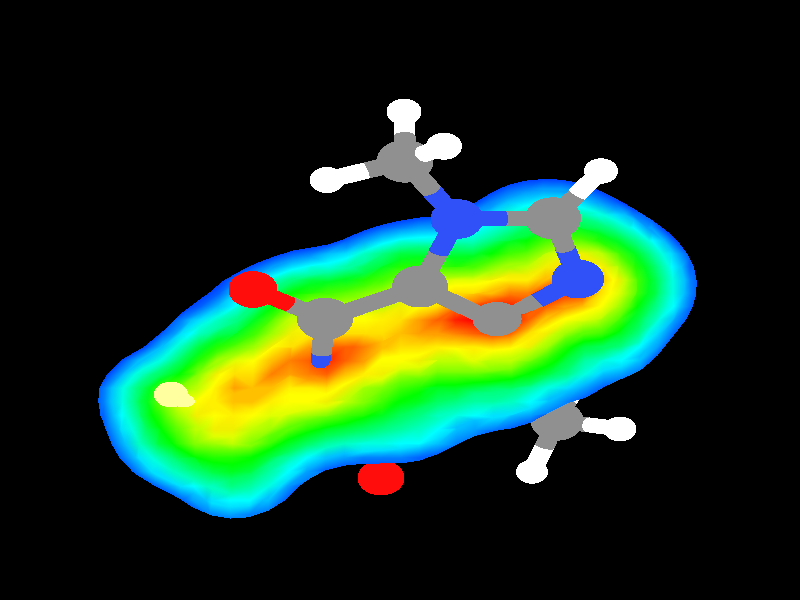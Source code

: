 // ******************************************************
// Created by Jmol 11.3.35_dev  2007-10-18 22:28
//
// This script was generated on Thu, October 18, 2007 at 11:56 PM
// ******************************************************

/*  **** Jmol Embedded Script **** 
# Jmol state version 11.3.35_dev  2007-10-18 22:28;

function _setWindowState();
# height 800;
# width 800;
  stateVersion = 1103035;
  backgroundColor = "[x000000]";
  axis1Color = "[xff0000]";
  axis2Color = "[x008000]";
  axis3Color = "[x0000ff]";
  ambientPercent = 45;
  diffusePercent = 84;
  specular = true;
  specularPercent = 22;
  specularPower = 40;
  specularExponent = 6;
end function;

function _setFileState();

  allowEmbeddedScripts = false;
  autoBond = true;
  appendNew = true;
  applySymmetryToBonds = false;
  bondRadiusMilliAngstroms = 150;
  bondTolerance = 0.45;
  defaultLattice = {0.0 0.0 0.0};
  defaultLoadScript = "";
  loadFormat = "http://www.rcsb.org/pdb/files/%FILE.pdb";
  forceAutoBond = false;
  minBondDistance = 0.4;
  percentVdwAtom = 20;
  smartAromatic = true;
  load "data/caffeine.xyz";

end function;

function _setVariableState();

   defaultanglelabel = "%VALUE %UNITS";
   defaultcolorscheme = "Jmol";
   defaultdistancelabel = "%VALUE %UNITS";
   defaultdrawarrowscale = 0.5;
   defaultloadscript = "";
   defaulttorsionlabel = "%VALUE %UNITS";
   defaulttranslucent = 0.5;
  allowembeddedscripts = true;
  allowrotateselected = false;
  applysymmetrytobonds = false;
  autobond = true;
  autofps = false;
  axes = window;
  axesmode = 0;
  axesscale = 2.0;
  bondmodeor = false;
  bondradiusmilliangstroms = 150;
  bondtolerance = 0.45;
  cartoonrockets = false;
  chaincasesensitive = false;
  disablepopupmenu = false;
  displaycellparameters = true;
  dotsselectedonly = false;
  dotsurface = true;
  dynamicmeasurements = false;
  forceautobond = false;
  greyscalerendering = false;
  hbondsbackbone = false;
  hbondssolid = false;
  helppath = "http://www.stolaf.edu/academics/chemapps/jmol/docs/index.htm";
  hermitelevel = 0;
  hidenameinpopup = false;
  hidenavigationpoint = false;
  highresolutionflag = false;
  hoverdelay = 0.5;
  justifymeasurements = false;
  loadformat = "http://www.rcsb.org/pdb/files/%FILE.pdb";
  measureallmodels = false;
  minbonddistance = 0.4;
  navigationcentered = false;
  navigationperiodic = false;
  navigationspeed = 5.0;
  percentvdwatom = 20;
  perspectivedepth = true;
  pickingspinrate = 10;
  propertyatomnumberfield = 0;
  propertycolorscheme = "roygb";
  propertydatafield = 0;
  rangeselected = false;
  ribbonaspectratio = 16;
  ribbonborder = false;
  scriptdelay = 0;
  selecthetero = true;
  selecthydrogen = true;
  sheetsmoothing = 1.0;
  showhiddenselectionhalos = false;
  showhydrogens = true;
  showmeasurements = true;
  showmultiplebonds = true;
  shownavigationpointalways = false;
  smartaromatic = true;
  solventprobe = false;
  solventproberadius = 1.2;
  ssbondsbackbone = false;
  testflag1 = false;
  testflag2 = false;
  testflag3 = false;
  testflag4 = false;
  tracealpha = true;
  usenumberlocalization = true;
  vectorscale = 1.0;
  vibrationperiod = 0.5;
  vibrationscale = 0.5;
  zoomlarge = true;
  zshade = false;

#user-defined variables; 
# --none--;

# label defaults;
  select none;
  color label none;
  background label none;
  labelOffset = 4 4;
  labelAlignment = left;
  labelPointer = off;
  font label 13 SansSerif Plain;

end function;

function _setModelState();

  measures delete;
  measures = nanometers;
  font measures 15 SansSerif Plain;
  select measures ({null});

  isosurface plane {0 -2 -5 0} map molecular;# ({0:23}) ({null});
  isosurface fill noMesh noDots notFrontOnly fullylit;
  color $isosurface1 "roygb" range -1.8089305 0.0010;

  boundBox off;

end function;

function _setPerspectiveState();
  perspectiveModel = 11;
  cameraDepth = 3.0;
  center {-0.23140144 0.61279976 0.071704745};
  moveto 0.0 {0 0 1 0} 100.0 0.0 0.0 {-0.23140144 0.61279976 0.071704745} 5.580881 {0.0 0.0 0.0} 2.06419 5.4664116 50.0;;
  slab 100;depth 0;
  spinX = 0;spinY = 30;spinZ = 0;spinFps = 30;
end function;

function _setSelectionState();
  select ({0:23});
end function

function _setState();
  initialize;
  refreshing = false;
  _setWindowState;
  _setFileState;
  _setVariableState;
  _setModelState;
  _setPerspectiveState;
  _setSelectionState;
  refreshing = true;
end function;

_setState;

*/

// ******************************************************
// Declare the resolution, camera, and light sources.
// ******************************************************

// NOTE: if you plan to render at a different resolution,
// be sure to update the following two lines to maintain
// the correct aspect ratio.

#declare Width = 800;
#declare Height = 800;
#declare minScreenDimension = 800;
#declare showAtoms = true;
#declare showBonds = true;
camera{
  orthographic
  location < 400.0, 400.0, 0>

  // Negative right for a right hand coordinate system.

  sky < 0, -1, 0 >
  right < -800, 0, 0>
  up < 0, 800, 0 >
  look_at < 400.0, 400.0, 1000 >
}

background { color rgb <0.0,0.0,0.0> }
// -16777216 
// 0.0,0.0,0.0 

// (-0.34815532, -0.34815532, 0.87038827) 
light_source { <-278.52426,-278.52426, -696.3106>  rgb <0.6,0.6,0.6> }


// ***********************************************
// macros for common shapes
// ***********************************************

#default { finish {
  ambient 0.45
  diffuse 0.84
  specular 0.22
  roughness .00001
  metallic
  phong 0.9
  phong_size 120
}}

#macro a(X,Y,Z,RADIUS,R,G,B,T)
 sphere{<X,Y,Z>,RADIUS
  pigment{rgbt<R,G,B,T>}
  no_shadow}
#end

#macro b(X1,Y1,Z1,RADIUS1,X2,Y2,Z2,RADIUS2,R,G,B,T)
 cone{<X1,Y1,Z1>,RADIUS1,<X2,Y2,Z2>,RADIUS2
  pigment{rgbt<R,G,B,T>}
  no_shadow}
#end

#macro s(X,Y,Z,RADIUS,R,G,B,T)
 sphere{<X,Y,Z>,RADIUS
  pigment{rgbt<R,G,B,T>}
  no_shadow}
#end

#macro r(X1,Y1,Z1,X2,Y2,Z2,X3,Y3,Z3,R,G,B,T)
 triangle{<X1,Y1,Z1>,<X2,Y2,Z2>,<X3,Y3,Z3>
  pigment{rgbt<R,G,B,T>}
  no_shadow}
#end

a(327.0,240.0,2675.0,17.5,1.0,1.0,1.0,0.0)
a(444.0,195.0,2618.0,18.0,1.0,1.0,1.0,0.0)
a(404.0,149.0,2731.0,17.5,1.0,1.0,1.0,0.0)
a(578.0,372.0,2815.0,26.0,0.1882353,0.3137255,0.972549,0.0)
a(553.0,291.0,2768.0,28.0,0.5647059,0.5647059,0.5647059,0.0)
a(405.0,215.0,2688.0,28.5,0.5647059,0.5647059,0.5647059,0.0)
a(532.0,629.0,2929.0,16.0,1.0,1.0,1.0,0.0)
a(575.0,516.0,2967.0,16.0,1.0,1.0,1.0,0.0)
a(620.0,572.0,2854.0,16.5,1.0,1.0,1.0,0.0)
a(206.0,574.0,2873.0,16.5,1.0,1.0,1.0,0.0)
a(237.0,641.0,2763.0,17.0,1.0,1.0,1.0,0.0)
a(557.0,561.0,2904.0,26.5,0.5647059,0.5647059,0.5647059,0.0)
a(601.0,228.0,2753.0,17.0,1.0,1.0,1.0,0.0)
a(253.0,386.0,2720.0,24.5,1.0,0.050980393,0.050980393,0.0)
a(228.0,567.0,2798.0,27.5,0.5647059,0.5647059,0.5647059,0.0)
a(381.0,637.0,2884.0,23.5,1.0,0.050980393,0.050980393,0.0)
a(457.0,292.0,2739.0,26.5,0.1882353,0.3137255,0.972549,0.0)
a(497.0,430.0,2817.0,27.5,0.5647059,0.5647059,0.5647059,0.0)
a(394.0,560.0,2849.0,27.0,0.5647059,0.5647059,0.5647059,0.0)
a(325.0,425.0,2760.0,28.0,0.5647059,0.5647059,0.5647059,0.0)
a(318.0,516.0,2802.0,26.0,0.1882353,0.3137255,0.972549,0.0)
a(420.0,382.0,2770.0,28.0,0.5647059,0.5647059,0.5647059,0.0)
a(483.0,517.0,2856.0,25.5,0.1882353,0.3137255,0.972549,0.0)
a(171.0,526.0,2757.0,17.0,1.0,1.0,0.627451,0.0)
s(171.0,526.0,2757.0,10.0,1.0,1.0,0.627451,0.0)
b(171.0,526.0,2757.0,10.5,199.5,546.5,2777.5,10.0,1.0,1.0,0.627451,0.0)
b(199.5,546.5,2777.5,10.5,228.0,567.0,2798.0,10.0,0.5647059,0.5647059,0.5647059,0.0)
s(228.0,567.0,2798.0,10.0,0.5647059,0.5647059,0.5647059,0.0)
s(483.0,517.0,2856.0,10.0,0.1882353,0.3137255,0.972549,0.0)
b(483.0,517.0,2856.0,10.0,490.0,473.5,2836.5,10.0,0.1882353,0.3137255,0.972549,0.0)
b(490.0,473.5,2836.5,10.5,497.0,430.0,2817.0,10.0,0.5647059,0.5647059,0.5647059,0.0)
s(497.0,430.0,2817.0,10.0,0.5647059,0.5647059,0.5647059,0.0)
s(483.0,517.0,2856.0,10.0,0.1882353,0.3137255,0.972549,0.0)
b(483.0,517.0,2856.0,10.0,520.0,539.0,2880.0,10.0,0.1882353,0.3137255,0.972549,0.0)
b(520.0,539.0,2880.0,10.0,557.0,561.0,2904.0,10.0,0.5647059,0.5647059,0.5647059,0.0)
s(557.0,561.0,2904.0,10.0,0.5647059,0.5647059,0.5647059,0.0)
s(420.0,382.0,2770.0,10.0,0.5647059,0.5647059,0.5647059,0.0)
b(420.0,382.0,2770.0,10.5,438.5,337.0,2754.5,10.0,0.5647059,0.5647059,0.5647059,0.0)
b(438.5,337.0,2754.5,10.5,457.0,292.0,2739.0,10.0,0.1882353,0.3137255,0.972549,0.0)
s(457.0,292.0,2739.0,10.0,0.1882353,0.3137255,0.972549,0.0)
s(420.0,382.0,2770.0,10.0,0.5647059,0.5647059,0.5647059,0.0)
b(420.0,382.0,2770.0,10.5,497.0,430.0,2817.0,10.0,0.5647059,0.5647059,0.5647059,0.0)
s(497.0,430.0,2817.0,10.0,0.5647059,0.5647059,0.5647059,0.0)
s(318.0,516.0,2802.0,10.0,0.1882353,0.3137255,0.972549,0.0)
b(318.0,516.0,2802.0,10.5,321.5,470.5,2781.0,10.0,0.1882353,0.3137255,0.972549,0.0)
b(321.5,470.5,2781.0,10.5,325.0,425.0,2760.0,10.0,0.5647059,0.5647059,0.5647059,0.0)
s(325.0,425.0,2760.0,10.0,0.5647059,0.5647059,0.5647059,0.0)
s(318.0,516.0,2802.0,10.0,0.1882353,0.3137255,0.972549,0.0)
b(318.0,516.0,2802.0,10.5,356.0,538.0,2825.5,10.0,0.1882353,0.3137255,0.972549,0.0)
b(356.0,538.0,2825.5,10.5,394.0,560.0,2849.0,10.0,0.5647059,0.5647059,0.5647059,0.0)
s(394.0,560.0,2849.0,10.0,0.5647059,0.5647059,0.5647059,0.0)
s(325.0,425.0,2760.0,10.0,0.5647059,0.5647059,0.5647059,0.0)
b(325.0,425.0,2760.0,10.5,420.0,382.0,2770.0,10.0,0.5647059,0.5647059,0.5647059,0.0)
s(420.0,382.0,2770.0,10.0,0.5647059,0.5647059,0.5647059,0.0)
s(394.0,560.0,2849.0,10.0,0.5647059,0.5647059,0.5647059,0.0)
b(394.0,560.0,2849.0,10.5,438.5,538.5,2852.5,10.0,0.5647059,0.5647059,0.5647059,0.0)
b(438.5,538.5,2852.5,10.5,483.0,517.0,2856.0,10.0,0.1882353,0.3137255,0.972549,0.0)
s(483.0,517.0,2856.0,10.0,0.1882353,0.3137255,0.972549,0.0)
s(497.0,430.0,2817.0,10.0,0.5647059,0.5647059,0.5647059,0.0)
b(497.0,430.0,2817.0,10.5,537.5,401.0,2816.0,10.0,0.5647059,0.5647059,0.5647059,0.0)
b(537.5,401.0,2816.0,10.5,578.0,372.0,2815.0,10.0,0.1882353,0.3137255,0.972549,0.0)
s(578.0,372.0,2815.0,10.0,0.1882353,0.3137255,0.972549,0.0)
s(457.0,292.0,2739.0,10.0,0.1882353,0.3137255,0.972549,0.0)
b(457.0,292.0,2739.0,10.5,505.0,291.5,2753.5,10.0,0.1882353,0.3137255,0.972549,0.0)
b(505.0,291.5,2753.5,10.5,553.0,291.0,2768.0,10.0,0.5647059,0.5647059,0.5647059,0.0)
s(553.0,291.0,2768.0,10.0,0.5647059,0.5647059,0.5647059,0.0)
s(381.0,637.0,2884.0,10.0,1.0,0.050980393,0.050980393,0.0)
b(381.0,637.0,2884.0,10.0,387.5,598.5,2866.5,10.0,1.0,0.050980393,0.050980393,0.0)
b(387.5,598.5,2866.5,10.0,394.0,560.0,2849.0,10.0,0.5647059,0.5647059,0.5647059,0.0)
s(394.0,560.0,2849.0,10.0,0.5647059,0.5647059,0.5647059,0.0)
s(228.0,567.0,2798.0,10.0,0.5647059,0.5647059,0.5647059,0.0)
b(228.0,567.0,2798.0,10.5,273.0,541.5,2800.0,10.0,0.5647059,0.5647059,0.5647059,0.0)
b(273.0,541.5,2800.0,10.5,318.0,516.0,2802.0,10.0,0.1882353,0.3137255,0.972549,0.0)
s(318.0,516.0,2802.0,10.0,0.1882353,0.3137255,0.972549,0.0)
s(228.0,567.0,2798.0,10.0,0.5647059,0.5647059,0.5647059,0.0)
b(228.0,567.0,2798.0,10.5,232.5,604.0,2780.5,10.0,0.5647059,0.5647059,0.5647059,0.0)
b(232.5,604.0,2780.5,10.5,237.0,641.0,2763.0,10.0,1.0,1.0,1.0,0.0)
s(237.0,641.0,2763.0,10.0,1.0,1.0,1.0,0.0)
s(253.0,386.0,2720.0,11.0,1.0,0.050980393,0.050980393,0.0)
b(253.0,386.0,2720.0,11.0,289.0,405.5,2740.0,10.0,1.0,0.050980393,0.050980393,0.0)
b(289.0,405.5,2740.0,10.5,325.0,425.0,2760.0,10.0,0.5647059,0.5647059,0.5647059,0.0)
s(325.0,425.0,2760.0,10.0,0.5647059,0.5647059,0.5647059,0.0)
s(557.0,561.0,2904.0,10.0,0.5647059,0.5647059,0.5647059,0.0)
b(557.0,561.0,2904.0,10.0,588.5,566.5,2879.0,10.0,0.5647059,0.5647059,0.5647059,0.0)
b(588.5,566.5,2879.0,10.0,620.0,572.0,2854.0,10.0,1.0,1.0,1.0,0.0)
s(620.0,572.0,2854.0,10.0,1.0,1.0,1.0,0.0)
s(557.0,561.0,2904.0,10.0,0.5647059,0.5647059,0.5647059,0.0)
b(557.0,561.0,2904.0,10.0,566.0,538.5,2935.5,10.0,0.5647059,0.5647059,0.5647059,0.0)
b(566.0,538.5,2935.5,10.0,575.0,516.0,2967.0,10.0,1.0,1.0,1.0,0.0)
s(575.0,516.0,2967.0,10.0,1.0,1.0,1.0,0.0)
s(206.0,574.0,2873.0,10.0,1.0,1.0,1.0,0.0)
b(206.0,574.0,2873.0,10.0,217.0,570.5,2835.5,10.0,1.0,1.0,1.0,0.0)
b(217.0,570.5,2835.5,10.5,228.0,567.0,2798.0,10.0,0.5647059,0.5647059,0.5647059,0.0)
s(228.0,567.0,2798.0,10.0,0.5647059,0.5647059,0.5647059,0.0)
s(532.0,629.0,2929.0,10.0,1.0,1.0,1.0,0.0)
b(532.0,629.0,2929.0,10.0,544.5,595.0,2916.5,10.0,1.0,1.0,1.0,0.0)
b(544.5,595.0,2916.5,10.0,557.0,561.0,2904.0,10.0,0.5647059,0.5647059,0.5647059,0.0)
s(557.0,561.0,2904.0,10.0,0.5647059,0.5647059,0.5647059,0.0)
s(405.0,215.0,2688.0,11.0,0.5647059,0.5647059,0.5647059,0.0)
b(405.0,215.0,2688.0,11.0,431.0,253.5,2713.5,11.0,0.5647059,0.5647059,0.5647059,0.0)
b(431.0,253.5,2713.5,11.0,457.0,292.0,2739.0,10.0,0.1882353,0.3137255,0.972549,0.0)
s(457.0,292.0,2739.0,10.0,0.1882353,0.3137255,0.972549,0.0)
s(405.0,215.0,2688.0,11.0,0.5647059,0.5647059,0.5647059,0.0)
b(405.0,215.0,2688.0,11.0,424.5,205.0,2653.0,11.0,0.5647059,0.5647059,0.5647059,0.0)
b(424.5,205.0,2653.0,11.0,444.0,195.0,2618.0,11.0,1.0,1.0,1.0,0.0)
s(444.0,195.0,2618.0,11.0,1.0,1.0,1.0,0.0)
s(553.0,291.0,2768.0,10.0,0.5647059,0.5647059,0.5647059,0.0)
b(553.0,291.0,2768.0,10.5,577.0,259.5,2760.5,10.0,0.5647059,0.5647059,0.5647059,0.0)
b(577.0,259.5,2760.5,10.5,601.0,228.0,2753.0,10.0,1.0,1.0,1.0,0.0)
s(601.0,228.0,2753.0,10.0,1.0,1.0,1.0,0.0)
s(553.0,291.0,2768.0,10.0,0.5647059,0.5647059,0.5647059,0.0)
b(553.0,291.0,2768.0,10.5,565.5,331.5,2791.5,10.0,0.5647059,0.5647059,0.5647059,0.0)
b(565.5,331.5,2791.5,10.5,578.0,372.0,2815.0,10.0,0.1882353,0.3137255,0.972549,0.0)
s(578.0,372.0,2815.0,10.0,0.1882353,0.3137255,0.972549,0.0)
s(404.0,149.0,2731.0,10.0,1.0,1.0,1.0,0.0)
b(404.0,149.0,2731.0,10.5,404.5,182.0,2709.5,11.0,1.0,1.0,1.0,0.0)
b(404.5,182.0,2709.5,11.0,405.0,215.0,2688.0,11.0,0.5647059,0.5647059,0.5647059,0.0)
s(405.0,215.0,2688.0,11.0,0.5647059,0.5647059,0.5647059,0.0)
s(327.0,240.0,2675.0,11.0,1.0,1.0,1.0,0.0)
b(327.0,240.0,2675.0,11.0,366.0,227.5,2681.5,11.0,1.0,1.0,1.0,0.0)
b(366.0,227.5,2681.5,11.0,405.0,215.0,2688.0,11.0,0.5647059,0.5647059,0.5647059,0.0)
s(405.0,215.0,2688.0,11.0,0.5647059,0.5647059,0.5647059,0.0)
mesh2 {
vertex_vectors { 2396, <711.6823,54.109802,2962.3987> //0
, <728.9678,54.109802,2962.3987> //1
, <712.43726,70.1846,2955.2407> //2
, <729.7646,70.1846,2955.2407> //3
, <713.19586,86.33743,2948.0825> //4
, <730.5653,86.33743,2948.0825> //5
, <713.9582,102.56888,2940.9246> //6
, <731.3699,102.56888,2940.9246> //7
, <714.7242,118.87958,2933.7666> //8
, <732.17834,118.87958,2933.7666> //9
, <715.49396,135.26999,2926.6086> //10
, <732.99084,135.26999,2926.6086> //11
, <716.26746,151.74083,2919.4507> //12
, <733.80725,151.74083,2919.4507> //13
, <717.0448,168.29265,2912.2927> //14
, <734.6277,168.29265,2912.2927> //15
, <717.8259,184.92601,2905.1348> //16
, <735.45215,184.92601,2905.1348> //17
, <718.611,201.64151,2897.9766> //18
, <736.28076,201.64151,2897.9766> //19
, <719.3999,218.43985,2890.8186> //20
, <737.1134,218.43985,2890.8186> //21
, <720.19275,235.32156,2883.6606> //22
, <737.9502,235.32156,2883.6606> //23
, <720.9895,252.28725,2876.5027> //24
, <738.7912,252.28725,2876.5027> //25
, <721.7903,269.33765,2869.3447> //26
, <739.63635,269.33765,2869.3447> //27
, <722.59503,286.4733,2862.1868> //28
, <740.4857,286.4733,2862.1868> //29
, <723.4039,303.69482,2855.0286> //30
, <741.3394,303.69482,2855.0286> //31
, <724.21674,321.003,2847.8706> //32
, <742.1973,321.003,2847.8706> //33
, <725.0337,338.39838,2840.7126> //34
, <743.0596,338.39838,2840.7126> //35
, <725.85474,355.88165,2833.5547> //36
, <743.9262,355.88165,2833.5547> //37
, <726.68,373.45346,2826.3967> //38
, <744.79724,373.45346,2826.3967> //39
, <727.5094,391.11447,2819.2388> //40
, <745.67267,391.11447,2819.2388> //41
, <728.34314,408.86545,2812.0806> //42
, <746.5526,408.86545,2812.0806> //43
, <729.181,426.707,2804.9226> //44
, <747.43695,426.707,2804.9226> //45
, <730.0232,444.6398,2797.7646> //46
, <748.32587,444.6398,2797.7646> //47
, <730.86975,462.66467,2790.6067> //48
, <749.2193,462.66467,2790.6067> //49
, <731.7206,480.78223,2783.4487> //50
, <750.1174,480.78223,2783.4487> //51
, <732.57587,498.9932,2776.2908> //52
, <751.02,498.9932,2776.2908> //53
, <733.43555,517.29834,2769.1328> //54
, <751.9274,517.29834,2769.1328> //55
, <734.2997,535.6983,2761.9746> //56
, <752.83954,535.6983,2761.9746> //57
, <735.16833,554.1939,2754.8167> //58
, <753.75635,554.1939,2754.8167> //59
, <736.0415,572.7859,2747.6587> //60
, <754.67786,572.7859,2747.6587> //61
, <736.9192,591.47504,2740.5007> //62
, <755.60425,591.47504,2740.5007> //63
, <737.8015,610.26196,2733.3428> //64
, <756.5355,610.26196,2733.3428> //65
, <738.6885,629.14764,2726.1848> //66
, <757.4717,629.14764,2726.1848> //67
, <739.5801,648.1327,2719.0269> //68
, <758.4127,648.1327,2719.0269> //69
, <740.47644,667.218,2711.8687> //70
, <759.35876,667.218,2711.8687> //71
, <741.37744,686.4044,2704.7107> //72
, <760.3098,686.4044,2704.7107> //73
, <742.2833,705.6925,2697.5527> //74
, <761.26587,705.6925,2697.5527> //75
, <743.194,725.08325,2690.3948> //76
, <762.22705,725.08325,2690.3948> //77
, <744.1095,744.5775,2683.2368> //78
, <763.19336,744.5775,2683.2368> //79
, <745.0299,764.176,2676.0789> //80
, <764.1648,764.176,2676.0789> //81
, <745.9553,783.8797,2668.9207> //82
, <765.1415,783.8797,2668.9207> //83
, <694.39685,54.109802,2962.3987> //84
, <695.10986,70.1846,2955.2407> //85
, <695.8264,86.33743,2948.0825> //86
, <696.54645,102.56888,2940.9246> //87
, <697.27,118.87958,2933.7666> //88
, <697.9971,135.26999,2926.6086> //89
, <698.72766,151.74083,2919.4507> //90
, <699.4619,168.29265,2912.2927> //91
, <700.1997,184.92601,2905.1348> //92
, <700.9413,201.64151,2897.9766> //93
, <701.6864,218.43985,2890.8186> //94
, <702.4353,235.32156,2883.6606> //95
, <703.18787,252.28725,2876.5027> //96
, <703.9442,269.33765,2869.3447> //97
, <704.70435,286.4733,2862.1868> //98
, <705.46826,303.69482,2855.0286> //99
, <706.2361,321.003,2847.8706> //100
, <707.0077,338.39838,2840.7126> //101
, <707.78326,355.88165,2833.5547> //102
, <708.56274,373.45346,2826.3967> //103
, <709.3462,391.11447,2819.2388> //104
, <710.1336,408.86545,2812.0806> //105
, <710.92505,426.707,2804.9226> //106
, <711.7206,444.6398,2797.7646> //107
, <712.52014,462.66467,2790.6067> //108
, <713.3238,480.78223,2783.4487> //109
, <714.1316,498.9932,2776.2908> //110
, <714.9436,517.29834,2769.1328> //111
, <715.7599,535.6983,2761.9746> //112
, <716.5803,554.1939,2754.8167> //113
, <717.405,572.7859,2747.6587> //114
, <718.2341,591.47504,2740.5007> //115
, <719.0675,610.26196,2733.3428> //116
, <719.9052,629.14764,2726.1848> //117
, <720.7474,648.1327,2719.0269> //118
, <721.594,667.218,2711.8687> //119
, <722.4451,686.4044,2704.7107> //120
, <723.30066,705.6925,2697.5527> //121
, <724.1609,725.08325,2690.3948> //122
, <725.02563,744.5775,2683.2368> //123
, <725.895,764.176,2676.0789> //124
, <726.76904,783.8797,2668.9207> //125
, <677.1113,54.109802,2962.3987> //126
, <677.7825,70.1846,2955.2407> //127
, <678.457,86.33743,2948.0825> //128
, <679.13477,102.56888,2940.9246> //129
, <679.8158,118.87958,2933.7666> //130
, <680.5001,135.26999,2926.6086> //131
, <681.18787,151.74083,2919.4507> //132
, <681.879,168.29265,2912.2927> //133
, <682.5735,184.92601,2905.1348> //134
, <683.2715,201.64151,2897.9766> //135
, <683.9729,218.43985,2890.8186> //136
, <684.6778,235.32156,2883.6606> //137
, <685.3862,252.28725,2876.5027> //138
, <686.09814,269.33765,2869.3447> //139
, <686.8136,286.4733,2862.1868> //140
, <687.5327,303.69482,2855.0286> //141
, <688.25543,321.003,2847.8706> //142
, <688.9818,338.39838,2840.7126> //143
, <689.7118,355.88165,2833.5547> //144
, <690.44543,373.45346,2826.3967> //145
, <691.1829,391.11447,2819.2388> //146
, <691.92413,408.86545,2812.0806> //147
, <692.66907,426.707,2804.9226> //148
, <693.41785,444.6398,2797.7646> //149
, <694.17053,462.66467,2790.6067> //150
, <694.927,480.78223,2783.4487> //151
, <695.6874,498.9932,2776.2908> //152
, <696.4517,517.29834,2769.1328> //153
, <697.22003,535.6983,2761.9746> //154
, <697.9923,554.1939,2754.8167> //155
, <698.7686,572.7859,2747.6587> //156
, <699.54895,591.47504,2740.5007> //157
, <700.33344,610.26196,2733.3428> //158
, <701.12195,629.14764,2726.1848> //159
, <701.9147,648.1327,2719.0269> //160
, <702.7116,667.218,2711.8687> //161
, <703.51276,686.4044,2704.7107> //162
, <704.3181,705.6925,2697.5527> //163
, <705.12775,725.08325,2690.3948> //164
, <705.9418,744.5775,2683.2368> //165
, <706.7601,764.176,2676.0789> //166
, <707.5828,783.8797,2668.9207> //167
, <659.8258,54.109802,2962.3987> //168
, <660.45514,70.1846,2955.2407> //169
, <661.0875,86.33743,2948.0825> //170
, <661.723,102.56888,2940.9246> //171
, <662.3616,118.87958,2933.7666> //172
, <663.0033,135.26999,2926.6086> //173
, <663.6481,151.74083,2919.4507> //174
, <664.2961,168.29265,2912.2927> //175
, <664.94727,184.92601,2905.1348> //176
, <665.60175,201.64151,2897.9766> //177
, <666.2594,218.43985,2890.8186> //178
, <666.9203,235.32156,2883.6606> //179
, <667.58453,252.28725,2876.5027> //180
, <668.2521,269.33765,2869.3447> //181
, <668.9229,286.4733,2862.1868> //182
, <669.59717,303.69482,2855.0286> //183
, <670.2748,321.003,2847.8706> //184
, <670.9558,338.39838,2840.7126> //185
, <671.64026,355.88165,2833.5547> //186
, <672.32825,373.45346,2826.3967> //187
, <673.01965,391.11447,2819.2388> //188
, <673.7146,408.86545,2812.0806> //189
, <674.41315,426.707,2804.9226> //190
, <675.11523,444.6398,2797.7646> //191
, <675.82086,462.66467,2790.6067> //192
, <676.53015,480.78223,2783.4487> //193
, <677.24316,498.9932,2776.2908> //194
, <677.95984,517.29834,2769.1328> //195
, <678.6802,535.6983,2761.9746> //196
, <679.4043,554.1939,2754.8167> //197
, <680.1322,572.7859,2747.6587> //198
, <680.8639,591.47504,2740.5007> //199
, <681.59937,610.26196,2733.3428> //200
, <682.33875,629.14764,2726.1848> //201
, <683.08203,648.1327,2719.0269> //202
, <683.8292,667.218,2711.8687> //203
, <684.5804,686.4044,2704.7107> //204
, <685.3355,705.6925,2697.5527> //205
, <686.09467,725.08325,2690.3948> //206
, <686.8579,744.5775,2683.2368> //207
, <687.6251,764.176,2676.0789> //208
, <688.3966,783.8797,2668.9207> //209
, <642.5403,54.109802,2962.3987> //210
, <643.1278,70.1846,2955.2407> //211
, <643.71814,86.33743,2948.0825> //212
, <644.3113,102.56888,2940.9246> //213
, <644.9074,118.87958,2933.7666> //214
, <645.5064,135.26999,2926.6086> //215
, <646.10834,151.74083,2919.4507> //216
, <646.71326,168.29265,2912.2927> //217
, <647.3211,184.92601,2905.1348> //218
, <647.932,201.64151,2897.9766> //219
, <648.5459,218.43985,2890.8186> //220
, <649.16284,235.32156,2883.6606> //221
, <649.7829,252.28725,2876.5027> //222
, <650.406,269.33765,2869.3447> //223
, <651.0322,286.4733,2862.1868> //224
, <651.6616,303.69482,2855.0286> //225
, <652.2942,321.003,2847.8706> //226
, <652.9299,338.39838,2840.7126> //227
, <653.56885,355.88165,2833.5547> //228
, <654.211,373.45346,2826.3967> //229
, <654.85645,391.11447,2819.2388> //230
, <655.5052,408.86545,2812.0806> //231
, <656.1572,426.707,2804.9226> //232
, <656.81256,444.6398,2797.7646> //233
, <657.4713,462.66467,2790.6067> //234
, <658.1334,480.78223,2783.4487> //235
, <658.79895,498.9932,2776.2908> //236
, <659.4679,517.29834,2769.1328> //237
, <660.1404,535.6983,2761.9746> //238
, <660.8163,554.1939,2754.8167> //239
, <661.4957,572.7859,2747.6587> //240
, <662.1788,591.47504,2740.5007> //241
, <662.86536,610.26196,2733.3428> //242
, <663.55554,629.14764,2726.1848> //243
, <664.2494,648.1327,2719.0269> //244
, <664.9469,667.218,2711.8687> //245
, <665.6481,686.4044,2704.7107> //246
, <666.3529,705.6925,2697.5527> //247
, <667.0616,725.08325,2690.3948> //248
, <667.77405,744.5775,2683.2368> //249
, <668.49023,764.176,2676.0789> //250
, <669.2103,783.8797,2668.9207> //251
, <625.2548,54.109802,2962.3987> //252
, <625.8004,70.1846,2955.2407> //253
, <626.34863,86.33743,2948.0825> //254
, <626.8996,102.56888,2940.9246> //255
, <627.4532,118.87958,2933.7666> //256
, <628.0095,135.26999,2926.6086> //257
, <628.56854,151.74083,2919.4507> //258
, <629.1303,168.29265,2912.2927> //259
, <629.6949,184.92601,2905.1348> //260
, <630.2622,201.64151,2897.9766> //261
, <630.8324,218.43985,2890.8186> //262
, <631.4054,235.32156,2883.6606> //263
, <631.9812,252.28725,2876.5027> //264
, <632.55994,269.33765,2869.3447> //265
, <633.1415,286.4733,2862.1868> //266
, <633.7261,303.69482,2855.0286> //267
, <634.3135,321.003,2847.8706> //268
, <634.90393,338.39838,2840.7126> //269
, <635.4973,355.88165,2833.5547> //270
, <636.09375,373.45346,2826.3967> //271
, <636.6932,391.11447,2819.2388> //272
, <637.29565,408.86545,2812.0806> //273
, <637.90125,426.707,2804.9226> //274
, <638.5099,444.6398,2797.7646> //275
, <639.1217,462.66467,2790.6067> //276
, <639.7366,480.78223,2783.4487> //277
, <640.35474,498.9932,2776.2908> //278
, <640.976,517.29834,2769.1328> //279
, <641.6006,535.6983,2761.9746> //280
, <642.2283,554.1939,2754.8167> //281
, <642.8593,572.7859,2747.6587> //282
, <643.49365,591.47504,2740.5007> //283
, <644.13135,610.26196,2733.3428> //284
, <644.77234,629.14764,2726.1848> //285
, <645.4167,648.1327,2719.0269> //286
, <646.06445,667.218,2711.8687> //287
, <646.7157,686.4044,2704.7107> //288
, <647.37036,705.6925,2697.5527> //289
, <648.02844,725.08325,2690.3948> //290
, <648.6902,744.5775,2683.2368> //291
, <649.35535,764.176,2676.0789> //292
, <650.0241,783.8797,2668.9207> //293
, <607.9693,54.109802,2962.3987> //294
, <608.473,70.1846,2955.2407> //295
, <608.97925,86.33743,2948.0825> //296
, <609.48785,102.56888,2940.9246> //297
, <609.999,118.87958,2933.7666> //298
, <610.5126,135.26999,2926.6086> //299
, <611.02875,151.74083,2919.4507> //300
, <611.5474,168.29265,2912.2927> //301
, <612.06866,184.92601,2905.1348> //302
, <612.59247,201.64151,2897.9766> //303
, <613.1189,218.43985,2890.8186> //304
, <613.6479,235.32156,2883.6606> //305
, <614.17957,252.28725,2876.5027> //306
, <614.7138,269.33765,2869.3447> //307
, <615.2508,286.4733,2862.1868> //308
, <615.79047,303.69482,2855.0286> //309
, <616.3329,321.003,2847.8706> //310
, <616.878,338.39838,2840.7126> //311
, <617.42584,355.88165,2833.5547> //312
, <617.97644,373.45346,2826.3967> //313
, <618.5299,391.11447,2819.2388> //314
, <619.0862,408.86545,2812.0806> //315
, <619.64526,426.707,2804.9226> //316
, <620.2072,444.6398,2797.7646> //317
, <620.77203,462.66467,2790.6067> //318
, <621.3398,480.78223,2783.4487> //319
, <621.91046,498.9932,2776.2908> //320
, <622.48413,517.29834,2769.1328> //321
, <623.0607,535.6983,2761.9746> //322
, <623.64026,554.1939,2754.8167> //323
, <624.2229,572.7859,2747.6587> //324
, <624.80853,591.47504,2740.5007> //325
, <625.3973,610.26196,2733.3428> //326
, <625.9891,629.14764,2726.1848> //327
, <626.584,648.1327,2719.0269> //328
, <627.18207,667.218,2711.8687> //329
, <627.7833,686.4044,2704.7107> //330
, <628.38776,705.6925,2697.5527> //331
, <628.99536,725.08325,2690.3948> //332
, <629.60626,744.5775,2683.2368> //333
, <630.2204,764.176,2676.0789> //334
, <630.8379,783.8797,2668.9207> //335
, <590.68384,54.109802,2962.3987> //336
, <591.1457,70.1846,2955.2407> //337
, <591.6098,86.33743,2948.0825> //338
, <592.0762,102.56888,2940.9246> //339
, <592.5448,118.87958,2933.7666> //340
, <593.01575,135.26999,2926.6086> //341
, <593.48895,151.74083,2919.4507> //342
, <593.96454,168.29265,2912.2927> //343
, <594.44244,184.92601,2905.1348> //344
, <594.9227,201.64151,2897.9766> //345
, <595.4054,218.43985,2890.8186> //346
, <595.8904,235.32156,2883.6606> //347
, <596.37787,252.28725,2876.5027> //348
, <596.8678,269.33765,2869.3447> //349
, <597.3601,286.4733,2862.1868> //350
, <597.8549,303.69482,2855.0286> //351
, <598.35223,321.003,2847.8706> //352
, <598.85205,338.39838,2840.7126> //353
, <599.3544,355.88165,2833.5547> //354
, <599.85925,373.45346,2826.3967> //355
, <600.3667,391.11447,2819.2388> //356
, <600.8767,408.86545,2812.0806> //357
, <601.38934,426.707,2804.9226> //358
, <601.90454,444.6398,2797.7646> //359
, <602.4225,462.66467,2790.6067> //360
, <602.943,480.78223,2783.4487> //361
, <603.46625,498.9932,2776.2908> //362
, <603.9922,517.29834,2769.1328> //363
, <604.5209,535.6983,2761.9746> //364
, <605.0523,554.1939,2754.8167> //365
, <605.5865,572.7859,2747.6587> //366
, <606.1235,591.47504,2740.5007> //367
, <606.66327,610.26196,2733.3428> //368
, <607.2059,629.14764,2726.1848> //369
, <607.75134,648.1327,2719.0269> //370
, <608.2997,667.218,2711.8687> //371
, <608.851,686.4044,2704.7107> //372
, <609.40515,705.6925,2697.5527> //373
, <609.9623,725.08325,2690.3948> //374
, <610.5224,744.5775,2683.2368> //375
, <611.0855,764.176,2676.0789> //376
, <611.6517,783.8797,2668.9207> //377
, <573.3983,54.109802,2962.3987> //378
, <573.8183,70.1846,2955.2407> //379
, <574.24036,86.33743,2948.0825> //380
, <574.6644,102.56888,2940.9246> //381
, <575.0906,118.87958,2933.7666> //382
, <575.5188,135.26999,2926.6086> //383
, <575.94916,151.74083,2919.4507> //384
, <576.3816,168.29265,2912.2927> //385
, <576.8162,184.92601,2905.1348> //386
, <577.2529,201.64151,2897.9766> //387
, <577.69183,218.43985,2890.8186> //388
, <578.13293,235.32156,2883.6606> //389
, <578.5762,252.28725,2876.5027> //390
, <579.02167,269.33765,2869.3447> //391
, <579.46936,286.4733,2862.1868> //392
, <579.9194,303.69482,2855.0286> //393
, <580.3716,321.003,2847.8706> //394
, <580.82605,338.39838,2840.7126> //395
, <581.28284,355.88165,2833.5547> //396
, <581.74194,373.45346,2826.3967> //397
, <582.2034,391.11447,2819.2388> //398
, <582.66724,408.86545,2812.0806> //399
, <583.13336,426.707,2804.9226> //400
, <583.6019,444.6398,2797.7646> //401
, <584.0729,462.66467,2790.6067> //402
, <584.5462,480.78223,2783.4487> //403
, <585.02203,498.9932,2776.2908> //404
, <585.5003,517.29834,2769.1328> //405
, <585.9811,535.6983,2761.9746> //406
, <586.4643,554.1939,2754.8167> //407
, <586.9501,572.7859,2747.6587> //408
, <587.43835,591.47504,2740.5007> //409
, <587.9292,610.26196,2733.3428> //410
, <588.4226,629.14764,2726.1848> //411
, <588.91864,648.1327,2719.0269> //412
, <589.41736,667.218,2711.8687> //413
, <589.91864,686.4044,2704.7107> //414
, <590.42255,705.6925,2697.5527> //415
, <590.9292,725.08325,2690.3948> //416
, <591.43854,744.5775,2683.2368> //417
, <591.95056,764.176,2676.0789> //418
, <592.4654,783.8797,2668.9207> //419
, <556.1128,54.109802,2962.3987> //420
, <556.4909,70.1846,2955.2407> //421
, <556.8709,86.33743,2948.0825> //422
, <557.2527,102.56888,2940.9246> //423
, <557.63635,118.87958,2933.7666> //424
, <558.022,135.26999,2926.6086> //425
, <558.40936,151.74083,2919.4507> //426
, <558.7987,168.29265,2912.2927> //427
, <559.19,184.92601,2905.1348> //428
, <559.5832,201.64151,2897.9766> //429
, <559.97833,218.43985,2890.8186> //430
, <560.3754,235.32156,2883.6606> //431
, <560.77454,252.28725,2876.5027> //432
, <561.1756,269.33765,2869.3447> //433
, <561.5787,286.4733,2862.1868> //434
, <561.98376,303.69482,2855.0286> //435
, <562.3909,321.003,2847.8706> //436
, <562.8001,338.39838,2840.7126> //437
, <563.21136,355.88165,2833.5547> //438
, <563.6247,373.45346,2826.3967> //439
, <564.04016,391.11447,2819.2388> //440
, <564.4577,408.86545,2812.0806> //441
, <564.87744,426.707,2804.9226> //442
, <565.29926,444.6398,2797.7646> //443
, <565.7232,462.66467,2790.6067> //444
, <566.1494,480.78223,2783.4487> //445
, <566.57776,498.9932,2776.2908> //446
, <567.00836,517.29834,2769.1328> //447
, <567.4412,535.6983,2761.9746> //448
, <567.8763,554.1939,2754.8167> //449
, <568.3136,572.7859,2747.6587> //450
, <568.75323,591.47504,2740.5007> //451
, <569.1952,610.26196,2733.3428> //452
, <569.6394,629.14764,2726.1848> //453
, <570.086,648.1327,2719.0269> //454
, <570.5349,667.218,2711.8687> //455
, <570.98627,686.4044,2704.7107> //456
, <571.43994,705.6925,2697.5527> //457
, <571.8961,725.08325,2690.3948> //458
, <572.3547,744.5775,2683.2368> //459
, <572.8157,764.176,2676.0789> //460
, <573.2792,783.8797,2668.9207> //461
, <538.8273,54.109802,2962.3987> //462
, <539.1636,70.1846,2955.2407> //463
, <539.50146,86.33743,2948.0825> //464
, <539.841,102.56888,2940.9246> //465
, <540.1822,118.87958,2933.7666> //466
, <540.525,135.26999,2926.6086> //467
, <540.86957,151.74083,2919.4507> //468
, <541.2158,168.29265,2912.2927> //469
, <541.5638,184.92601,2905.1348> //470
, <541.91345,201.64151,2897.9766> //471
, <542.26483,218.43985,2890.8186> //472
, <542.618,235.32156,2883.6606> //473
, <542.9729,252.28725,2876.5027> //474
, <543.3295,269.33765,2869.3447> //475
, <543.688,286.4733,2862.1868> //476
, <544.0482,303.69482,2855.0286> //477
, <544.4103,321.003,2847.8706> //478
, <544.7742,338.39838,2840.7126> //479
, <545.1399,355.88165,2833.5547> //480
, <545.50745,373.45346,2826.3967> //481
, <545.8769,391.11447,2819.2388> //482
, <546.2482,408.86545,2812.0806> //483
, <546.62146,426.707,2804.9226> //484
, <546.9966,444.6398,2797.7646> //485
, <547.37366,462.66467,2790.6067> //486
, <547.7526,480.78223,2783.4487> //487
, <548.13354,498.9932,2776.2908> //488
, <548.5165,517.29834,2769.1328> //489
, <548.90137,535.6983,2761.9746> //490
, <549.28827,554.1939,2754.8167> //491
, <549.6772,572.7859,2747.6587> //492
, <550.0681,591.47504,2740.5007> //493
, <550.4611,610.26196,2733.3428> //494
, <550.8562,629.14764,2726.1848> //495
, <551.2533,648.1327,2719.0269> //496
, <551.6526,667.218,2711.8687> //497
, <552.0539,686.4044,2704.7107> //498
, <552.4574,705.6925,2697.5527> //499
, <552.863,725.08325,2690.3948> //500
, <553.2708,744.5775,2683.2368> //501
, <553.6808,764.176,2676.0789> //502
, <554.09296,783.8797,2668.9207> //503
, <521.5418,54.109802,2962.3987> //504
, <521.8362,70.1846,2955.2407> //505
, <522.132,86.33743,2948.0825> //506
, <522.42926,102.56888,2940.9246> //507
, <522.72797,118.87958,2933.7666> //508
, <523.02814,135.26999,2926.6086> //509
, <523.3298,151.74083,2919.4507> //510
, <523.63293,168.29265,2912.2927> //511
, <523.93756,184.92601,2905.1348> //512
, <524.24365,201.64151,2897.9766> //513
, <524.55133,218.43985,2890.8186> //514
, <524.8605,235.32156,2883.6606> //515
, <525.1712,252.28725,2876.5027> //516
, <525.48346,269.33765,2869.3447> //517
, <525.79724,286.4733,2862.1868> //518
, <526.1127,303.69482,2855.0286> //519
, <526.4296,321.003,2847.8706> //520
, <526.7482,338.39838,2840.7126> //521
, <527.0684,355.88165,2833.5547> //522
, <527.3902,373.45346,2826.3967> //523
, <527.7136,391.11447,2819.2388> //524
, <528.03876,408.86545,2812.0806> //525
, <528.3655,426.707,2804.9226> //526
, <528.6939,444.6398,2797.7646> //527
, <529.024,462.66467,2790.6067> //528
, <529.35583,480.78223,2783.4487> //529
, <529.68933,498.9932,2776.2908> //530
, <530.02454,517.29834,2769.1328> //531
, <530.3616,535.6983,2761.9746> //532
, <530.70026,554.1939,2754.8167> //533
, <531.0408,572.7859,2747.6587> //534
, <531.38306,591.47504,2740.5007> //535
, <531.7271,610.26196,2733.3428> //536
, <532.07294,629.14764,2726.1848> //537
, <532.42065,648.1327,2719.0269> //538
, <532.77014,667.218,2711.8687> //539
, <533.1216,686.4044,2704.7107> //540
, <533.4748,705.6925,2697.5527> //541
, <533.8299,725.08325,2690.3948> //542
, <534.1869,744.5775,2683.2368> //543
, <534.54584,764.176,2676.0789> //544
, <534.9067,783.8797,2668.9207> //545
, <504.25635,54.109802,2962.3987> //546
, <504.50885,70.1846,2955.2407> //547
, <504.7626,86.33743,2948.0825> //548
, <505.0176,102.56888,2940.9246> //549
, <505.27383,118.87958,2933.7666> //550
, <505.5313,135.26999,2926.6086> //551
, <505.79004,151.74083,2919.4507> //552
, <506.05005,168.29265,2912.2927> //553
, <506.31137,184.92601,2905.1348> //554
, <506.57397,201.64151,2897.9766> //555
, <506.83783,218.43985,2890.8186> //556
, <507.10303,235.32156,2883.6606> //557
, <507.36957,252.28725,2876.5027> //558
, <507.63742,269.33765,2869.3447> //559
, <507.9066,286.4733,2862.1868> //560
, <508.17715,303.69482,2855.0286> //561
, <508.44904,321.003,2847.8706> //562
, <508.72232,338.39838,2840.7126> //563
, <508.99695,355.88165,2833.5547> //564
, <509.273,373.45346,2826.3967> //565
, <509.55045,391.11447,2819.2388> //566
, <509.82928,408.86545,2812.0806> //567
, <510.10956,426.707,2804.9226> //568
, <510.3913,444.6398,2797.7646> //569
, <510.67444,462.66467,2790.6067> //570
, <510.95905,480.78223,2783.4487> //571
, <511.24512,498.9932,2776.2908> //572
, <511.5327,517.29834,2769.1328> //573
, <511.82175,535.6983,2761.9746> //574
, <512.1123,554.1939,2754.8167> //575
, <512.40436,572.7859,2747.6587> //576
, <512.69794,591.47504,2740.5007> //577
, <512.9931,610.26196,2733.3428> //578
, <513.2898,629.14764,2726.1848> //579
, <513.588,648.1327,2719.0269> //580
, <513.8878,667.218,2711.8687> //581
, <514.1892,686.4044,2704.7107> //582
, <514.49225,705.6925,2697.5527> //583
, <514.7969,725.08325,2690.3948> //584
, <515.1031,744.5775,2683.2368> //585
, <515.41095,764.176,2676.0789> //586
, <515.7205,783.8797,2668.9207> //587
, <486.97083,54.109802,2962.3987> //588
, <487.1815,70.1846,2955.2407> //589
, <487.39316,86.33743,2948.0825> //590
, <487.6059,102.56888,2940.9246> //591
, <487.81964,118.87958,2933.7666> //592
, <488.03442,135.26999,2926.6086> //593
, <488.25024,151.74083,2919.4507> //594
, <488.46716,168.29265,2912.2927> //595
, <488.68512,184.92601,2905.1348> //596
, <488.9042,201.64151,2897.9766> //597
, <489.12433,218.43985,2890.8186> //598
, <489.34555,235.32156,2883.6606> //599
, <489.56787,252.28725,2876.5027> //600
, <489.79132,269.33765,2869.3447> //601
, <490.01587,286.4733,2862.1868> //602
, <490.24158,303.69482,2855.0286> //603
, <490.46838,321.003,2847.8706> //604
, <490.69635,338.39838,2840.7126> //605
, <490.92548,355.88165,2833.5547> //606
, <491.15573,373.45346,2826.3967> //607
, <491.38718,391.11447,2819.2388> //608
, <491.6198,408.86545,2812.0806> //609
, <491.8536,426.707,2804.9226> //610
, <492.08862,444.6398,2797.7646> //611
, <492.32483,462.66467,2790.6067> //612
, <492.56226,480.78223,2783.4487> //613
, <492.8009,498.9932,2776.2908> //614
, <493.04077,517.29834,2769.1328> //615
, <493.28192,535.6983,2761.9746> //616
, <493.5243,554.1939,2754.8167> //617
, <493.76794,572.7859,2747.6587> //618
, <494.01285,591.47504,2740.5007> //619
, <494.25903,610.26196,2733.3428> //620
, <494.50653,629.14764,2726.1848> //621
, <494.7553,648.1327,2719.0269> //622
, <495.00543,667.218,2711.8687> //623
, <495.25687,686.4044,2704.7107> //624
, <495.50964,705.6925,2697.5527> //625
, <495.76373,725.08325,2690.3948> //626
, <496.01923,744.5775,2683.2368> //627
, <496.27603,764.176,2676.0789> //628
, <496.53424,783.8797,2668.9207> //629
, <469.68533,54.109802,2962.3987> //630
, <469.85413,70.1846,2955.2407> //631
, <470.0237,86.33743,2948.0825> //632
, <470.19415,102.56888,2940.9246> //633
, <470.36542,118.87958,2933.7666> //634
, <470.53754,135.26999,2926.6086> //635
, <470.71045,151.74083,2919.4507> //636
, <470.88425,168.29265,2912.2927> //637
, <471.0589,184.92601,2905.1348> //638
, <471.23444,201.64151,2897.9766> //639
, <471.41083,218.43985,2890.8186> //640
, <471.58807,235.32156,2883.6606> //641
, <471.7662,252.28725,2876.5027> //642
, <471.94525,269.33765,2869.3447> //643
, <472.12518,286.4733,2862.1868> //644
, <472.306,303.69482,2855.0286> //645
, <472.48773,321.003,2847.8706> //646
, <472.6704,338.39838,2840.7126> //647
, <472.85397,355.88165,2833.5547> //648
, <473.03848,373.45346,2826.3967> //649
, <473.22394,391.11447,2819.2388> //650
, <473.4103,408.86545,2812.0806> //651
, <473.59766,426.707,2804.9226> //652
, <473.78595,444.6398,2797.7646> //653
, <473.97522,462.66467,2790.6067> //654
, <474.16544,480.78223,2783.4487> //655
, <474.35666,498.9932,2776.2908> //656
, <474.5489,517.29834,2769.1328> //657
, <474.74207,535.6983,2761.9746> //658
, <474.93628,554.1939,2754.8167> //659
, <475.1315,572.7859,2747.6587> //660
, <475.32773,591.47504,2740.5007> //661
, <475.525,610.26196,2733.3428> //662
, <475.7233,629.14764,2726.1848> //663
, <475.92264,648.1327,2719.0269> //664
, <476.12305,667.218,2711.8687> //665
, <476.32452,686.4044,2704.7107> //666
, <476.52704,705.6925,2697.5527> //667
, <476.73065,725.08325,2690.3948> //668
, <476.93533,744.5775,2683.2368> //669
, <477.1411,764.176,2676.0789> //670
, <477.34802,783.8797,2668.9207> //671
, <452.3998,54.109802,2962.3987> //672
, <452.52673,70.1846,2955.2407> //673
, <452.6543,86.33743,2948.0825> //674
, <452.78244,102.56888,2940.9246> //675
, <452.91122,118.87958,2933.7666> //676
, <453.04065,135.26999,2926.6086> //677
, <453.1707,151.74083,2919.4507> //678
, <453.30136,168.29265,2912.2927> //679
, <453.43268,184.92601,2905.1348> //680
, <453.56467,201.64151,2897.9766> //681
, <453.6973,218.43985,2890.8186> //682
, <453.8306,235.32156,2883.6606> //683
, <453.96454,252.28725,2876.5027> //684
, <454.09918,269.33765,2869.3447> //685
, <454.23447,286.4733,2862.1868> //686
, <454.37045,303.69482,2855.0286> //687
, <454.5071,321.003,2847.8706> //688
, <454.64444,338.39838,2840.7126> //689
, <454.78247,355.88165,2833.5547> //690
, <454.92123,373.45346,2826.3967> //691
, <455.06067,391.11447,2819.2388> //692
, <455.20084,408.86545,2812.0806> //693
, <455.3417,426.707,2804.9226> //694
, <455.48328,444.6398,2797.7646> //695
, <455.6256,462.66467,2790.6067> //696
, <455.76865,480.78223,2783.4487> //697
, <455.9124,498.9932,2776.2908> //698
, <456.05698,517.29834,2769.1328> //699
, <456.20224,535.6983,2761.9746> //700
, <456.34827,554.1939,2754.8167> //701
, <456.49506,572.7859,2747.6587> //702
, <456.64264,591.47504,2740.5007> //703
, <456.79095,610.26196,2733.3428> //704
, <456.94006,629.14764,2726.1848> //705
, <457.08997,648.1327,2719.0269> //706
, <457.24066,667.218,2711.8687> //707
, <457.39215,686.4044,2704.7107> //708
, <457.54443,705.6925,2697.5527> //709
, <457.69754,725.08325,2690.3948> //710
, <457.85147,744.5775,2683.2368> //711
, <458.0062,764.176,2676.0789> //712
, <458.16177,783.8797,2668.9207> //713
, <435.11432,54.109802,2962.3987> //714
, <435.19937,70.1846,2955.2407> //715
, <435.28485,86.33743,2948.0825> //716
, <435.37073,102.56888,2940.9246> //717
, <435.45703,118.87958,2933.7666> //718
, <435.54373,135.26999,2926.6086> //719
, <435.6309,151.74083,2919.4507> //720
, <435.71848,168.29265,2912.2927> //721
, <435.80646,184.92601,2905.1348> //722
, <435.89493,201.64151,2897.9766> //723
, <435.9838,218.43985,2890.8186> //724
, <436.07312,235.32156,2883.6606> //725
, <436.16287,252.28725,2876.5027> //726
, <436.25308,269.33765,2869.3447> //727
, <436.34375,286.4733,2862.1868> //728
, <436.43488,303.69482,2855.0286> //729
, <436.52646,321.003,2847.8706> //730
, <436.6185,338.39838,2840.7126> //731
, <436.711,355.88165,2833.5547> //732
, <436.804,373.45346,2826.3967> //733
, <436.89743,391.11447,2819.2388> //734
, <436.99133,408.86545,2812.0806> //735
, <437.08575,426.707,2804.9226> //736
, <437.18063,444.6398,2797.7646> //737
, <437.276,462.66467,2790.6067> //738
, <437.37186,480.78223,2783.4487> //739
, <437.4682,498.9932,2776.2908> //740
, <437.56506,517.29834,2769.1328> //741
, <437.6624,535.6983,2761.9746> //742
, <437.76028,554.1939,2754.8167> //743
, <437.85864,572.7859,2747.6587> //744
, <437.95752,591.47504,2740.5007> //745
, <438.05695,610.26196,2733.3428> //746
, <438.15686,629.14764,2726.1848> //747
, <438.2573,648.1327,2719.0269> //748
, <438.35828,667.218,2711.8687> //749
, <438.4598,686.4044,2704.7107> //750
, <438.56186,705.6925,2697.5527> //751
, <438.66446,725.08325,2690.3948> //752
, <438.76758,744.5775,2683.2368> //753
, <438.87128,764.176,2676.0789> //754
, <438.97552,783.8797,2668.9207> //755
, <417.82883,54.109802,2962.3987> //756
, <417.872,70.1846,2955.2407> //757
, <417.9154,86.33743,2948.0825> //758
, <417.959,102.56888,2940.9246> //759
, <418.00284,118.87958,2933.7666> //760
, <418.04684,135.26999,2926.6086> //761
, <418.0911,151.74083,2919.4507> //762
, <418.13556,168.29265,2912.2927> //763
, <418.18024,184.92601,2905.1348> //764
, <418.22516,201.64151,2897.9766> //765
, <418.2703,218.43985,2890.8186> //766
, <418.31564,235.32156,2883.6606> //767
, <418.3612,252.28725,2876.5027> //768
, <418.407,269.33765,2869.3447> //769
, <418.45306,286.4733,2862.1868> //770
, <418.49933,303.69482,2855.0286> //771
, <418.5458,321.003,2847.8706> //772
, <418.59256,338.39838,2840.7126> //773
, <418.63953,355.88165,2833.5547> //774
, <418.6867,373.45346,2826.3967> //775
, <418.73416,391.11447,2819.2388> //776
, <418.78186,408.86545,2812.0806> //777
, <418.82977,426.707,2804.9226> //778
, <418.87796,444.6398,2797.7646> //779
, <418.9264,462.66467,2790.6067> //780
, <418.97504,480.78223,2783.4487> //781
, <419.024,498.9932,2776.2908> //782
, <419.07315,517.29834,2769.1328> //783
, <419.1226,535.6983,2761.9746> //784
, <419.17227,554.1939,2754.8167> //785
, <419.22223,572.7859,2747.6587> //786
, <419.27243,591.47504,2740.5007> //787
, <419.32288,610.26196,2733.3428> //788
, <419.37363,629.14764,2726.1848> //789
, <419.42462,648.1327,2719.0269> //790
, <419.4759,667.218,2711.8687> //791
, <419.52744,686.4044,2704.7107> //792
, <419.57925,705.6925,2697.5527> //793
, <419.63135,725.08325,2690.3948> //794
, <419.68372,744.5775,2683.2368> //795
, <419.73636,764.176,2676.0789> //796
, <419.7893,783.8797,2668.9207> //797
, <400.54333,54.109802,2962.3987> //798
, <400.54465,70.1846,2955.2407> //799
, <400.54596,86.33743,2948.0825> //800
, <400.5473,102.56888,2940.9246> //801
, <400.5486,118.87958,2933.7666> //802
, <400.54996,135.26999,2926.6086> //803
, <400.5513,151.74083,2919.4507> //804
, <400.55267,168.29265,2912.2927> //805
, <400.55402,184.92601,2905.1348> //806
, <400.5554,201.64151,2897.9766> //807
, <400.55676,218.43985,2890.8186> //808
, <400.55817,235.32156,2883.6606> //809
, <400.55954,252.28725,2876.5027> //810
, <400.56094,269.33765,2869.3447> //811
, <400.56235,286.4733,2862.1868> //812
, <400.56375,303.69482,2855.0286> //813
, <400.5652,321.003,2847.8706> //814
, <400.5666,338.39838,2840.7126> //815
, <400.56802,355.88165,2833.5547> //816
, <400.56946,373.45346,2826.3967> //817
, <400.57092,391.11447,2819.2388> //818
, <400.57236,408.86545,2812.0806> //819
, <400.57382,426.707,2804.9226> //820
, <400.5753,444.6398,2797.7646> //821
, <400.57678,462.66467,2790.6067> //822
, <400.57825,480.78223,2783.4487> //823
, <400.57974,498.9932,2776.2908> //824
, <400.58124,517.29834,2769.1328> //825
, <400.58273,535.6983,2761.9746> //826
, <400.58426,554.1939,2754.8167> //827
, <400.5858,572.7859,2747.6587> //828
, <400.5873,591.47504,2740.5007> //829
, <400.58887,610.26196,2733.3428> //830
, <400.5904,629.14764,2726.1848> //831
, <400.59195,648.1327,2719.0269> //832
, <400.5935,667.218,2711.8687> //833
, <400.5951,686.4044,2704.7107> //834
, <400.59668,705.6925,2697.5527> //835
, <400.59827,725.08325,2690.3948> //836
, <400.59985,744.5775,2683.2368> //837
, <400.60144,764.176,2676.0789> //838
, <400.60306,783.8797,2668.9207> //839
, <383.2578,54.109802,2962.3987> //840
, <383.21725,70.1846,2955.2407> //841
, <383.1765,86.33743,2948.0825> //842
, <383.13556,102.56888,2940.9246> //843
, <383.09442,118.87958,2933.7666> //844
, <383.05307,135.26999,2926.6086> //845
, <383.01154,151.74083,2919.4507> //846
, <382.96976,168.29265,2912.2927> //847
, <382.9278,184.92601,2905.1348> //848
, <382.88565,201.64151,2897.9766> //849
, <382.84326,218.43985,2890.8186> //850
, <382.80066,235.32156,2883.6606> //851
, <382.75787,252.28725,2876.5027> //852
, <382.71487,269.33765,2869.3447> //853
, <382.67163,286.4733,2862.1868> //854
, <382.62817,303.69482,2855.0286> //855
, <382.58453,321.003,2847.8706> //856
, <382.54065,338.39838,2840.7126> //857
, <382.49655,355.88165,2833.5547> //858
, <382.4522,373.45346,2826.3967> //859
, <382.40765,391.11447,2819.2388> //860
, <382.36288,408.86545,2812.0806> //861
, <382.31787,426.707,2804.9226> //862
, <382.2726,444.6398,2797.7646> //863
, <382.22717,462.66467,2790.6067> //864
, <382.18146,480.78223,2783.4487> //865
, <382.1355,498.9932,2776.2908> //866
, <382.08932,517.29834,2769.1328> //867
, <382.0429,535.6983,2761.9746> //868
, <381.99625,554.1939,2754.8167> //869
, <381.94934,572.7859,2747.6587> //870
, <381.90222,591.47504,2740.5007> //871
, <381.8548,610.26196,2733.3428> //872
, <381.80716,629.14764,2726.1848> //873
, <381.75928,648.1327,2719.0269> //874
, <381.71112,667.218,2711.8687> //875
, <381.66272,686.4044,2704.7107> //876
, <381.61407,705.6925,2697.5527> //877
, <381.56516,725.08325,2690.3948> //878
, <381.51596,744.5775,2683.2368> //879
, <381.46652,764.176,2676.0789> //880
, <381.41684,783.8797,2668.9207> //881
, <365.97232,54.109802,2962.3987> //882
, <365.8899,70.1846,2955.2407> //883
, <365.80707,86.33743,2948.0825> //884
, <365.72385,102.56888,2940.9246> //885
, <365.64023,118.87958,2933.7666> //886
, <365.55618,135.26999,2926.6086> //887
, <365.47174,151.74083,2919.4507> //888
, <365.38687,168.29265,2912.2927> //889
, <365.30157,184.92601,2905.1348> //890
, <365.21588,201.64151,2897.9766> //891
, <365.12976,218.43985,2890.8186> //892
, <365.0432,235.32156,2883.6606> //893
, <364.9562,252.28725,2876.5027> //894
, <364.86877,269.33765,2869.3447> //895
, <364.78094,286.4733,2862.1868> //896
, <364.69263,303.69482,2855.0286> //897
, <364.60388,321.003,2847.8706> //898
, <364.5147,338.39838,2840.7126> //899
, <364.42505,355.88165,2833.5547> //900
, <364.33496,373.45346,2826.3967> //901
, <364.24442,391.11447,2819.2388> //902
, <364.15338,408.86545,2812.0806> //903
, <364.06192,426.707,2804.9226> //904
, <363.96997,444.6398,2797.7646> //905
, <363.87756,462.66467,2790.6067> //906
, <363.78467,480.78223,2783.4487> //907
, <363.69128,498.9932,2776.2908> //908
, <363.5974,517.29834,2769.1328> //909
, <363.50308,535.6983,2761.9746> //910
, <363.40826,554.1939,2754.8167> //911
, <363.31293,572.7859,2747.6587> //912
, <363.2171,591.47504,2740.5007> //913
, <363.1208,610.26196,2733.3428> //914
, <363.02396,629.14764,2726.1848> //915
, <362.9266,648.1327,2719.0269> //916
, <362.82874,667.218,2711.8687> //917
, <362.73038,686.4044,2704.7107> //918
, <362.63147,705.6925,2697.5527> //919
, <362.53204,725.08325,2690.3948> //920
, <362.4321,744.5775,2683.2368> //921
, <362.33163,764.176,2676.0789> //922
, <362.2306,783.8797,2668.9207> //923
, <348.68683,54.109802,2962.3987> //924
, <348.56253,70.1846,2955.2407> //925
, <348.43762,86.33743,2948.0825> //926
, <348.31213,102.56888,2940.9246> //927
, <348.18604,118.87958,2933.7666> //928
, <348.0593,135.26999,2926.6086> //929
, <347.93195,151.74083,2919.4507> //930
, <347.804,168.29265,2912.2927> //931
, <347.67535,184.92601,2905.1348> //932
, <347.5461,201.64151,2897.9766> //933
, <347.41623,218.43985,2890.8186> //934
, <347.2857,235.32156,2883.6606> //935
, <347.15454,252.28725,2876.5027> //936
, <347.0227,269.33765,2869.3447> //937
, <346.89023,286.4733,2862.1868> //938
, <346.75705,303.69482,2855.0286> //939
, <346.62323,321.003,2847.8706> //940
, <346.48874,338.39838,2840.7126> //941
, <346.35358,355.88165,2833.5547> //942
, <346.2177,373.45346,2826.3967> //943
, <346.08115,391.11447,2819.2388> //944
, <345.9439,408.86545,2812.0806> //945
, <345.80594,426.707,2804.9226> //946
, <345.6673,444.6398,2797.7646> //947
, <345.52792,462.66467,2790.6067> //948
, <345.38785,480.78223,2783.4487> //949
, <345.24704,498.9932,2776.2908> //950
, <345.10553,517.29834,2769.1328> //951
, <344.96326,535.6983,2761.9746> //952
, <344.82025,554.1939,2754.8167> //953
, <344.67648,572.7859,2747.6587> //954
, <344.53198,591.47504,2740.5007> //955
, <344.38672,610.26196,2733.3428> //956
, <344.24072,629.14764,2726.1848> //957
, <344.09393,648.1327,2719.0269> //958
, <343.94635,667.218,2711.8687> //959
, <343.798,686.4044,2704.7107> //960
, <343.6489,705.6925,2697.5527> //961
, <343.49896,725.08325,2690.3948> //962
, <343.34824,744.5775,2683.2368> //963
, <343.19672,764.176,2676.0789> //964
, <343.04434,783.8797,2668.9207> //965
, <331.4013,54.109802,2962.3987> //966
, <331.23517,70.1846,2955.2407> //967
, <331.06818,86.33743,2948.0825> //968
, <330.90042,102.56888,2940.9246> //969
, <330.7318,118.87958,2933.7666> //970
, <330.5624,135.26999,2926.6086> //971
, <330.39215,151.74083,2919.4507> //972
, <330.22107,168.29265,2912.2927> //973
, <330.04913,184.92601,2905.1348> //974
, <329.87634,201.64151,2897.9766> //975
, <329.70273,218.43985,2890.8186> //976
, <329.52823,235.32156,2883.6606> //977
, <329.35287,252.28725,2876.5027> //978
, <329.17664,269.33765,2869.3447> //979
, <328.9995,286.4733,2862.1868> //980
, <328.8215,303.69482,2855.0286> //981
, <328.64258,321.003,2847.8706> //982
, <328.46277,338.39838,2840.7126> //983
, <328.28207,355.88165,2833.5547> //984
, <328.10046,373.45346,2826.3967> //985
, <327.9179,391.11447,2819.2388> //986
, <327.7344,408.86545,2812.0806> //987
, <327.55,426.707,2804.9226> //988
, <327.36462,444.6398,2797.7646> //989
, <327.1783,462.66467,2790.6067> //990
, <326.99106,480.78223,2783.4487> //991
, <326.80283,498.9932,2776.2908> //992
, <326.6136,517.29834,2769.1328> //993
, <326.4234,535.6983,2761.9746> //994
, <326.23224,554.1939,2754.8167> //995
, <326.04007,572.7859,2747.6587> //996
, <325.8469,591.47504,2740.5007> //997
, <325.6527,610.26196,2733.3428> //998
, <325.4575,629.14764,2726.1848> //999
, <325.26126,648.1327,2719.0269> //1000
, <325.06396,667.218,2711.8687> //1001
, <324.86566,686.4044,2704.7107> //1002
, <324.6663,705.6925,2697.5527> //1003
, <324.46585,725.08325,2690.3948> //1004
, <324.26434,744.5775,2683.2368> //1005
, <324.06177,764.176,2676.0789> //1006
, <323.85812,783.8797,2668.9207> //1007
, <314.1158,54.109802,2962.3987> //1008
, <313.9078,70.1846,2955.2407> //1009
, <313.69876,86.33743,2948.0825> //1010
, <313.4887,102.56888,2940.9246> //1011
, <313.27765,118.87958,2933.7666> //1012
, <313.06552,135.26999,2926.6086> //1013
, <312.8524,151.74083,2919.4507> //1014
, <312.63818,168.29265,2912.2927> //1015
, <312.42294,184.92601,2905.1348> //1016
, <312.2066,201.64151,2897.9766> //1017
, <311.98923,218.43985,2890.8186> //1018
, <311.77075,235.32156,2883.6606> //1019
, <311.5512,252.28725,2876.5027> //1020
, <311.33057,269.33765,2869.3447> //1021
, <311.10883,286.4733,2862.1868> //1022
, <310.88593,303.69482,2855.0286> //1023
, <310.66196,321.003,2847.8706> //1024
, <310.43683,338.39838,2840.7126> //1025
, <310.2106,355.88165,2833.5547> //1026
, <309.98322,373.45346,2826.3967> //1027
, <309.75464,391.11447,2819.2388> //1028
, <309.52493,408.86545,2812.0806> //1029
, <309.29404,426.707,2804.9226> //1030
, <309.06198,444.6398,2797.7646> //1031
, <308.82874,462.66467,2790.6067> //1032
, <308.59427,480.78223,2783.4487> //1033
, <308.35858,498.9932,2776.2908> //1034
, <308.1217,517.29834,2769.1328> //1035
, <307.8836,535.6983,2761.9746> //1036
, <307.64423,554.1939,2754.8167> //1037
, <307.40366,572.7859,2747.6587> //1038
, <307.1618,591.47504,2740.5007> //1039
, <306.91867,610.26196,2733.3428> //1040
, <306.67426,629.14764,2726.1848> //1041
, <306.4286,648.1327,2719.0269> //1042
, <306.1816,667.218,2711.8687> //1043
, <305.9333,686.4044,2704.7107> //1044
, <305.68372,705.6925,2697.5527> //1045
, <305.43277,725.08325,2690.3948> //1046
, <305.18048,744.5775,2683.2368> //1047
, <304.92688,764.176,2676.0789> //1048
, <304.67188,783.8797,2668.9207> //1049
, <296.83032,54.109802,2962.3987> //1050
, <296.58044,70.1846,2955.2407> //1051
, <296.32935,86.33743,2948.0825> //1052
, <296.077,102.56888,2940.9246> //1053
, <295.82343,118.87958,2933.7666> //1054
, <295.56863,135.26999,2926.6086> //1055
, <295.31262,151.74083,2919.4507> //1056
, <295.0553,168.29265,2912.2927> //1057
, <294.79672,184.92601,2905.1348> //1058
, <294.53687,201.64151,2897.9766> //1059
, <294.27573,218.43985,2890.8186> //1060
, <294.0133,235.32156,2883.6606> //1061
, <293.74954,252.28725,2876.5027> //1062
, <293.4845,269.33765,2869.3447> //1063
, <293.2181,286.4733,2862.1868> //1064
, <292.95038,303.69482,2855.0286> //1065
, <292.68134,321.003,2847.8706> //1066
, <292.4109,338.39838,2840.7126> //1067
, <292.13913,355.88165,2833.5547> //1068
, <291.86597,373.45346,2826.3967> //1069
, <291.5914,391.11447,2819.2388> //1070
, <291.31546,408.86545,2812.0806> //1071
, <291.0381,426.707,2804.9226> //1072
, <290.75934,444.6398,2797.7646> //1073
, <290.47913,462.66467,2790.6067> //1074
, <290.19748,480.78223,2783.4487> //1075
, <289.91437,498.9932,2776.2908> //1076
, <289.62982,517.29834,2769.1328> //1077
, <289.34375,535.6983,2761.9746> //1078
, <289.05624,554.1939,2754.8167> //1079
, <288.7672,572.7859,2747.6587> //1080
, <288.47668,591.47504,2740.5007> //1081
, <288.18463,610.26196,2733.3428> //1082
, <287.89105,629.14764,2726.1848> //1083
, <287.59592,648.1327,2719.0269> //1084
, <287.29922,667.218,2711.8687> //1085
, <287.00098,686.4044,2704.7107> //1086
, <286.7011,705.6925,2697.5527> //1087
, <286.3997,725.08325,2690.3948> //1088
, <286.09662,744.5775,2683.2368> //1089
, <285.792,764.176,2676.0789> //1090
, <285.48566,783.8797,2668.9207> //1091
, <279.54483,54.109802,2962.3987> //1092
, <279.25308,70.1846,2955.2407> //1093
, <278.9599,86.33743,2948.0825> //1094
, <278.66528,102.56888,2940.9246> //1095
, <278.36926,118.87958,2933.7666> //1096
, <278.07178,135.26999,2926.6086> //1097
, <277.77283,151.74083,2919.4507> //1098
, <277.4724,168.29265,2912.2927> //1099
, <277.1705,184.92601,2905.1348> //1100
, <276.86713,201.64151,2897.9766> //1101
, <276.56223,218.43985,2890.8186> //1102
, <276.25583,235.32156,2883.6606> //1103
, <275.94788,252.28725,2876.5027> //1104
, <275.63843,269.33765,2869.3447> //1105
, <275.32742,286.4733,2862.1868> //1106
, <275.01483,303.69482,2855.0286> //1107
, <274.70068,321.003,2847.8706> //1108
, <274.38495,338.39838,2840.7126> //1109
, <274.06763,355.88165,2833.5547> //1110
, <273.74872,373.45346,2826.3967> //1111
, <273.42816,391.11447,2819.2388> //1112
, <273.10596,408.86545,2812.0806> //1113
, <272.78217,426.707,2804.9226> //1114
, <272.45667,444.6398,2797.7646> //1115
, <272.12952,462.66467,2790.6067> //1116
, <271.8007,480.78223,2783.4487> //1117
, <271.47015,498.9932,2776.2908> //1118
, <271.1379,517.29834,2769.1328> //1119
, <270.80396,535.6983,2761.9746> //1120
, <270.46826,554.1939,2754.8167> //1121
, <270.1308,572.7859,2747.6587> //1122
, <269.7916,591.47504,2740.5007> //1123
, <269.45062,610.26196,2733.3428> //1124
, <269.10785,629.14764,2726.1848> //1125
, <268.76324,648.1327,2719.0269> //1126
, <268.41687,667.218,2711.8687> //1127
, <268.0686,686.4044,2704.7107> //1128
, <267.71854,705.6925,2697.5527> //1129
, <267.3666,725.08325,2690.3948> //1130
, <267.01276,744.5775,2683.2368> //1131
, <266.65707,764.176,2676.0789> //1132
, <266.29944,783.8797,2668.9207> //1133
, <262.25934,54.109802,2962.3987> //1134
, <261.92572,70.1846,2955.2407> //1135
, <261.59045,86.33743,2948.0825> //1136
, <261.25357,102.56888,2940.9246> //1137
, <260.91504,118.87958,2933.7666> //1138
, <260.5749,135.26999,2926.6086> //1139
, <260.23303,151.74083,2919.4507> //1140
, <259.88953,168.29265,2912.2927> //1141
, <259.54428,184.92601,2905.1348> //1142
, <259.19733,201.64151,2897.9766> //1143
, <258.8487,218.43985,2890.8186> //1144
, <258.49835,235.32156,2883.6606> //1145
, <258.14624,252.28725,2876.5027> //1146
, <257.79236,269.33765,2869.3447> //1147
, <257.4367,286.4733,2862.1868> //1148
, <257.07928,303.69482,2855.0286> //1149
, <256.72003,321.003,2847.8706> //1150
, <256.359,338.39838,2840.7126> //1151
, <255.99615,355.88165,2833.5547> //1152
, <255.63145,373.45346,2826.3967> //1153
, <255.26491,391.11447,2819.2388> //1154
, <254.89648,408.86545,2812.0806> //1155
, <254.52618,426.707,2804.9226> //1156
, <254.154,444.6398,2797.7646> //1157
, <253.7799,462.66467,2790.6067> //1158
, <253.40388,480.78223,2783.4487> //1159
, <253.02592,498.9932,2776.2908> //1160
, <252.646,517.29834,2769.1328> //1161
, <252.2641,535.6983,2761.9746> //1162
, <251.88023,554.1939,2754.8167> //1163
, <251.49437,572.7859,2747.6587> //1164
, <251.10649,591.47504,2740.5007> //1165
, <250.71657,610.26196,2733.3428> //1166
, <250.3246,629.14764,2726.1848> //1167
, <249.93059,648.1327,2719.0269> //1168
, <249.53445,667.218,2711.8687> //1169
, <249.13625,686.4044,2704.7107> //1170
, <248.73595,705.6925,2697.5527> //1171
, <248.3335,725.08325,2690.3948> //1172
, <247.9289,744.5775,2683.2368> //1173
, <247.52214,764.176,2676.0789> //1174
, <247.11319,783.8797,2668.9207> //1175
, <244.97383,54.109802,2962.3987> //1176
, <244.59833,70.1846,2955.2407> //1177
, <244.22101,86.33743,2948.0825> //1178
, <243.84184,102.56888,2940.9246> //1179
, <243.46085,118.87958,2933.7666> //1180
, <243.07797,135.26999,2926.6086> //1181
, <242.69324,151.74083,2919.4507> //1182
, <242.3066,168.29265,2912.2927> //1183
, <241.91806,184.92601,2905.1348> //1184
, <241.52759,201.64151,2897.9766> //1185
, <241.1352,218.43985,2890.8186> //1186
, <240.74084,235.32156,2883.6606> //1187
, <240.34454,252.28725,2876.5027> //1188
, <239.94626,269.33765,2869.3447> //1189
, <239.54599,286.4733,2862.1868> //1190
, <239.14369,303.69482,2855.0286> //1191
, <238.7394,321.003,2847.8706> //1192
, <238.33305,338.39838,2840.7126> //1193
, <237.92467,355.88165,2833.5547> //1194
, <237.51419,373.45346,2826.3967> //1195
, <237.10165,391.11447,2819.2388> //1196
, <236.68698,408.86545,2812.0806> //1197
, <236.27022,426.707,2804.9226> //1198
, <235.85133,444.6398,2797.7646> //1199
, <235.4303,462.66467,2790.6067> //1200
, <235.00708,480.78223,2783.4487> //1201
, <234.58168,498.9932,2776.2908> //1202
, <234.15408,517.29834,2769.1328> //1203
, <233.72426,535.6983,2761.9746> //1204
, <233.29222,554.1939,2754.8167> //1205
, <232.85794,572.7859,2747.6587> //1206
, <232.42137,591.47504,2740.5007> //1207
, <231.98251,610.26196,2733.3428> //1208
, <231.54137,629.14764,2726.1848> //1209
, <231.0979,648.1327,2719.0269> //1210
, <230.65207,667.218,2711.8687> //1211
, <230.20389,686.4044,2704.7107> //1212
, <229.75334,705.6925,2697.5527> //1213
, <229.3004,725.08325,2690.3948> //1214
, <228.84502,744.5775,2683.2368> //1215
, <228.38722,764.176,2676.0789> //1216
, <227.92694,783.8797,2668.9207> //1217
, <227.68834,54.109802,2962.3987> //1218
, <227.27097,70.1846,2955.2407> //1219
, <226.85158,86.33743,2948.0825> //1220
, <226.43013,102.56888,2940.9246> //1221
, <226.00665,118.87958,2933.7666> //1222
, <225.5811,135.26999,2926.6086> //1223
, <225.15346,151.74083,2919.4507> //1224
, <224.72371,168.29265,2912.2927> //1225
, <224.29185,184.92601,2905.1348> //1226
, <223.85783,201.64151,2897.9766> //1227
, <223.42169,218.43985,2890.8186> //1228
, <222.98338,235.32156,2883.6606> //1229
, <222.5429,252.28725,2876.5027> //1230
, <222.1002,269.33765,2869.3447> //1231
, <221.65529,286.4733,2862.1868> //1232
, <221.20815,303.69482,2855.0286> //1233
, <220.75876,321.003,2847.8706> //1234
, <220.3071,338.39838,2840.7126> //1235
, <219.85318,355.88165,2833.5547> //1236
, <219.39696,373.45346,2826.3967> //1237
, <218.9384,391.11447,2819.2388> //1238
, <218.47751,408.86545,2812.0806> //1239
, <218.01428,426.707,2804.9226> //1240
, <217.54868,444.6398,2797.7646> //1241
, <217.08069,462.66467,2790.6067> //1242
, <216.61029,480.78223,2783.4487> //1243
, <216.13747,498.9932,2776.2908> //1244
, <215.66219,517.29834,2769.1328> //1245
, <215.18443,535.6983,2761.9746> //1246
, <214.70422,554.1939,2754.8167> //1247
, <214.22151,572.7859,2747.6587> //1248
, <213.73628,591.47504,2740.5007> //1249
, <213.24849,610.26196,2733.3428> //1250
, <212.75815,629.14764,2726.1848> //1251
, <212.26524,648.1327,2719.0269> //1252
, <211.7697,667.218,2711.8687> //1253
, <211.27153,686.4044,2704.7107> //1254
, <210.77077,705.6925,2697.5527> //1255
, <210.2673,725.08325,2690.3948> //1256
, <209.76115,744.5775,2683.2368> //1257
, <209.25232,764.176,2676.0789> //1258
, <208.74072,783.8797,2668.9207> //1259
, <210.40283,54.109802,2962.3987> //1260
, <209.9436,70.1846,2955.2407> //1261
, <209.48212,86.33743,2948.0825> //1262
, <209.01842,102.56888,2940.9246> //1263
, <208.55244,118.87958,2933.7666> //1264
, <208.0842,135.26999,2926.6086> //1265
, <207.61366,151.74083,2919.4507> //1266
, <207.14081,168.29265,2912.2927> //1267
, <206.66562,184.92601,2905.1348> //1268
, <206.18806,201.64151,2897.9766> //1269
, <205.70818,218.43985,2890.8186> //1270
, <205.22589,235.32156,2883.6606> //1271
, <204.74121,252.28725,2876.5027> //1272
, <204.25412,269.33765,2869.3447> //1273
, <203.76459,286.4733,2862.1868> //1274
, <203.27257,303.69482,2855.0286> //1275
, <202.7781,321.003,2847.8706> //1276
, <202.28114,338.39838,2840.7126> //1277
, <201.7817,355.88165,2833.5547> //1278
, <201.2797,373.45346,2826.3967> //1279
, <200.77515,391.11447,2819.2388> //1280
, <200.26802,408.86545,2812.0806> //1281
, <199.75832,426.707,2804.9226> //1282
, <199.246,444.6398,2797.7646> //1283
, <198.73108,462.66467,2790.6067> //1284
, <198.21349,480.78223,2783.4487> //1285
, <197.69324,498.9932,2776.2908> //1286
, <197.17027,517.29834,2769.1328> //1287
, <196.64459,535.6983,2761.9746> //1288
, <196.11623,554.1939,2754.8167> //1289
, <195.58508,572.7859,2747.6587> //1290
, <195.05116,591.47504,2740.5007> //1291
, <194.51445,610.26196,2733.3428> //1292
, <193.97491,629.14764,2726.1848> //1293
, <193.43256,648.1327,2719.0269> //1294
, <192.88731,667.218,2711.8687> //1295
, <192.33917,686.4044,2704.7107> //1296
, <191.78816,705.6925,2697.5527> //1297
, <191.2342,725.08325,2690.3948> //1298
, <190.67728,744.5775,2683.2368> //1299
, <190.1174,764.176,2676.0789> //1300
, <189.55447,783.8797,2668.9207> //1301
, <193.11736,54.109802,2962.3987> //1302
, <192.61626,70.1846,2955.2407> //1303
, <192.1127,86.33743,2948.0825> //1304
, <191.60672,102.56888,2940.9246> //1305
, <191.09827,118.87958,2933.7666> //1306
, <190.58734,135.26999,2926.6086> //1307
, <190.0739,151.74083,2919.4507> //1308
, <189.55794,168.29265,2912.2927> //1309
, <189.03943,184.92601,2905.1348> //1310
, <188.51833,201.64151,2897.9766> //1311
, <187.99469,218.43985,2890.8186> //1312
, <187.46843,235.32156,2883.6606> //1313
, <186.93958,252.28725,2876.5027> //1314
, <186.40807,269.33765,2869.3447> //1315
, <185.8739,286.4733,2862.1868> //1316
, <185.33704,303.69482,2855.0286> //1317
, <184.7975,321.003,2847.8706> //1318
, <184.25522,338.39838,2840.7126> //1319
, <183.71024,355.88165,2833.5547> //1320
, <183.16246,373.45346,2826.3967> //1321
, <182.61192,391.11447,2819.2388> //1322
, <182.05855,408.86545,2812.0806> //1323
, <181.50238,426.707,2804.9226> //1324
, <180.94336,444.6398,2797.7646> //1325
, <180.38148,462.66467,2790.6067> //1326
, <179.81671,480.78223,2783.4487> //1327
, <179.24902,498.9932,2776.2908> //1328
, <178.67839,517.29834,2769.1328> //1329
, <178.1048,535.6983,2761.9746> //1330
, <177.52824,554.1939,2754.8167> //1331
, <176.94868,572.7859,2747.6587> //1332
, <176.36609,591.47504,2740.5007> //1333
, <175.78043,610.26196,2733.3428> //1334
, <175.19171,629.14764,2726.1848> //1335
, <174.59991,648.1327,2719.0269> //1336
, <174.00494,667.218,2711.8687> //1337
, <173.40685,686.4044,2704.7107> //1338
, <172.8056,705.6925,2697.5527> //1339
, <172.20114,725.08325,2690.3948> //1340
, <171.59343,744.5775,2683.2368> //1341
, <170.98251,764.176,2676.0789> //1342
, <170.36826,783.8797,2668.9207> //1343
, <175.83185,54.109802,2962.3987> //1344
, <175.28888,70.1846,2955.2407> //1345
, <174.74326,86.33743,2948.0825> //1346
, <174.19499,102.56888,2940.9246> //1347
, <173.64406,118.87958,2933.7666> //1348
, <173.09044,135.26999,2926.6086> //1349
, <172.5341,151.74083,2919.4507> //1350
, <171.97504,168.29265,2912.2927> //1351
, <171.41321,184.92601,2905.1348> //1352
, <170.84857,201.64151,2897.9766> //1353
, <170.28117,218.43985,2890.8186> //1354
, <169.71095,235.32156,2883.6606> //1355
, <169.1379,252.28725,2876.5027> //1356
, <168.56198,269.33765,2869.3447> //1357
, <167.98318,286.4733,2862.1868> //1358
, <167.40146,303.69482,2855.0286> //1359
, <166.81685,321.003,2847.8706> //1360
, <166.22926,338.39838,2840.7126> //1361
, <165.63873,355.88165,2833.5547> //1362
, <165.04521,373.45346,2826.3967> //1363
, <164.44865,391.11447,2819.2388> //1364
, <163.84906,408.86545,2812.0806> //1365
, <163.24641,426.707,2804.9226> //1366
, <162.6407,444.6398,2797.7646> //1367
, <162.03188,462.66467,2790.6067> //1368
, <161.4199,480.78223,2783.4487> //1369
, <160.8048,498.9932,2776.2908> //1370
, <160.18648,517.29834,2769.1328> //1371
, <159.56496,535.6983,2761.9746> //1372
, <158.94023,554.1939,2754.8167> //1373
, <158.31224,572.7859,2747.6587> //1374
, <157.68097,591.47504,2740.5007> //1375
, <157.04639,610.26196,2733.3428> //1376
, <156.40848,629.14764,2726.1848> //1377
, <155.76724,648.1327,2719.0269> //1378
, <155.12256,667.218,2711.8687> //1379
, <154.47447,686.4044,2704.7107> //1380
, <153.823,705.6925,2697.5527> //1381
, <153.16803,725.08325,2690.3948> //1382
, <152.50955,744.5775,2683.2368> //1383
, <151.84758,764.176,2676.0789> //1384
, <151.18202,783.8797,2668.9207> //1385
, <158.54634,54.109802,2962.3987> //1386
, <157.9615,70.1846,2955.2407> //1387
, <157.37381,86.33743,2948.0825> //1388
, <156.78326,102.56888,2940.9246> //1389
, <156.18987,118.87958,2933.7666> //1390
, <155.59355,135.26999,2926.6086> //1391
, <154.99432,151.74083,2919.4507> //1392
, <154.39212,168.29265,2912.2927> //1393
, <153.78697,184.92601,2905.1348> //1394
, <153.1788,201.64151,2897.9766> //1395
, <152.56766,218.43985,2890.8186> //1396
, <151.95346,235.32156,2883.6606> //1397
, <151.33623,252.28725,2876.5027> //1398
, <150.7159,269.33765,2869.3447> //1399
, <150.09247,286.4733,2862.1868> //1400
, <149.4659,303.69482,2855.0286> //1401
, <148.8362,321.003,2847.8706> //1402
, <148.20331,338.39838,2840.7126> //1403
, <147.56725,355.88165,2833.5547> //1404
, <146.92795,373.45346,2826.3967> //1405
, <146.2854,391.11447,2819.2388> //1406
, <145.63957,408.86545,2812.0806> //1407
, <144.99045,426.707,2804.9226> //1408
, <144.33803,444.6398,2797.7646> //1409
, <143.68225,462.66467,2790.6067> //1410
, <143.0231,480.78223,2783.4487> //1411
, <142.36057,498.9932,2776.2908> //1412
, <141.69455,517.29834,2769.1328> //1413
, <141.02512,535.6983,2761.9746> //1414
, <140.3522,554.1939,2754.8167> //1415
, <139.67581,572.7859,2747.6587> //1416
, <138.99585,591.47504,2740.5007> //1417
, <138.31235,610.26196,2733.3428> //1418
, <137.62524,629.14764,2726.1848> //1419
, <136.93457,648.1327,2719.0269> //1420
, <136.24017,667.218,2711.8687> //1421
, <135.54211,686.4044,2704.7107> //1422
, <134.8404,705.6925,2697.5527> //1423
, <134.13492,725.08325,2690.3948> //1424
, <133.42566,744.5775,2683.2368> //1425
, <132.71268,764.176,2676.0789> //1426
, <131.99579,783.8797,2668.9207> //1427
, <141.26083,54.109802,2962.3987> //1428
, <140.63412,70.1846,2955.2407> //1429
, <140.00436,86.33743,2948.0825> //1430
, <139.37155,102.56888,2940.9246> //1431
, <138.73566,118.87958,2933.7666> //1432
, <138.09665,135.26999,2926.6086> //1433
, <137.45453,151.74083,2919.4507> //1434
, <136.80923,168.29265,2912.2927> //1435
, <136.16074,184.92601,2905.1348> //1436
, <135.50903,201.64151,2897.9766> //1437
, <134.85413,218.43985,2890.8186> //1438
, <134.19598,235.32156,2883.6606> //1439
, <133.53455,252.28725,2876.5027> //1440
, <132.86981,269.33765,2869.3447> //1441
, <132.20175,286.4733,2862.1868> //1442
, <131.53033,303.69482,2855.0286> //1443
, <130.85556,321.003,2847.8706> //1444
, <130.17734,338.39838,2840.7126> //1445
, <129.49576,355.88165,2833.5547> //1446
, <128.8107,373.45346,2826.3967> //1447
, <128.12213,391.11447,2819.2388> //1448
, <127.430084,408.86545,2812.0806> //1449
, <126.7345,426.707,2804.9226> //1450
, <126.03537,444.6398,2797.7646> //1451
, <125.33264,462.66467,2790.6067> //1452
, <124.62628,480.78223,2783.4487> //1453
, <123.91632,498.9932,2776.2908> //1454
, <123.20264,517.29834,2769.1328> //1455
, <122.48526,535.6983,2761.9746> //1456
, <121.76419,554.1939,2754.8167> //1457
, <121.03937,572.7859,2747.6587> //1458
, <120.31076,591.47504,2740.5007> //1459
, <119.57831,610.26196,2733.3428> //1460
, <118.84201,629.14764,2726.1848> //1461
, <118.10187,648.1327,2719.0269> //1462
, <117.35779,667.218,2711.8687> //1463
, <116.60974,686.4044,2704.7107> //1464
, <115.85779,705.6925,2697.5527> //1465
, <115.10184,725.08325,2690.3948> //1466
, <114.3418,744.5775,2683.2368> //1467
, <113.57773,764.176,2676.0789> //1468
, <112.80954,783.8797,2668.9207> //1469
, <123.97531,54.109802,2962.3987> //1470
, <123.30676,70.1846,2955.2407> //1471
, <122.63492,86.33743,2948.0825> //1472
, <121.95984,102.56888,2940.9246> //1473
, <121.28143,118.87958,2933.7666> //1474
, <120.59976,135.26999,2926.6086> //1475
, <119.914734,151.74083,2919.4507> //1476
, <119.22632,168.29265,2912.2927> //1477
, <118.534515,184.92601,2905.1348> //1478
, <117.839264,201.64151,2897.9766> //1479
, <117.140625,218.43985,2890.8186> //1480
, <116.43848,235.32156,2883.6606> //1481
, <115.73288,252.28725,2876.5027> //1482
, <115.02374,269.33765,2869.3447> //1483
, <114.311035,286.4733,2862.1868> //1484
, <113.59476,303.69482,2855.0286> //1485
, <112.87491,321.003,2847.8706> //1486
, <112.1514,338.39838,2840.7126> //1487
, <111.424255,355.88165,2833.5547> //1488
, <110.69342,373.45346,2826.3967> //1489
, <109.95889,391.11447,2819.2388> //1490
, <109.22058,408.86545,2812.0806> //1491
, <108.478516,426.707,2804.9226> //1492
, <107.7327,444.6398,2797.7646> //1493
, <106.98303,462.66467,2790.6067> //1494
, <106.22949,480.78223,2783.4487> //1495
, <105.47208,498.9932,2776.2908> //1496
, <104.710724,517.29834,2769.1328> //1497
, <103.945435,535.6983,2761.9746> //1498
, <103.17621,554.1939,2754.8167> //1499
, <102.402954,572.7859,2747.6587> //1500
, <101.62564,591.47504,2740.5007> //1501
, <100.84424,610.26196,2733.3428> //1502
, <100.05878,629.14764,2726.1848> //1503
, <99.269196,648.1327,2719.0269> //1504
, <98.47537,667.218,2711.8687> //1505
, <97.6774,686.4044,2704.7107> //1506
, <96.87521,705.6925,2697.5527> //1507
, <96.068726,725.08325,2690.3948> //1508
, <95.257904,744.5775,2683.2368> //1509
, <94.44281,764.176,2676.0789> //1510
, <93.62329,783.8797,2668.9207> //1511
, <106.68982,54.109802,2962.3987> //1512
, <105.97937,70.1846,2955.2407> //1513
, <105.26547,86.33743,2948.0825> //1514
, <104.548096,102.56888,2940.9246> //1515
, <103.82724,118.87958,2933.7666> //1516
, <103.102875,135.26999,2926.6086> //1517
, <102.37494,151.74083,2919.4507> //1518
, <101.6434,168.29265,2912.2927> //1519
, <100.908295,184.92601,2905.1348> //1520
, <100.169495,201.64151,2897.9766> //1521
, <99.42709,218.43985,2890.8186> //1522
, <98.681,235.32156,2883.6606> //1523
, <97.93121,252.28725,2876.5027> //1524
, <97.17764,269.33765,2869.3447> //1525
, <96.42035,286.4733,2862.1868> //1526
, <95.65918,303.69482,2855.0286> //1527
, <94.89426,321.003,2847.8706> //1528
, <94.12543,338.39838,2840.7126> //1529
, <93.35278,355.88165,2833.5547> //1530
, <92.57617,373.45346,2826.3967> //1531
, <91.79562,391.11447,2819.2388> //1532
, <91.01108,408.86545,2812.0806> //1533
, <90.222565,426.707,2804.9226> //1534
, <89.43002,444.6398,2797.7646> //1535
, <88.63342,462.66467,2790.6067> //1536
, <87.8327,480.78223,2783.4487> //1537
, <87.02786,498.9932,2776.2908> //1538
, <86.21881,517.29834,2769.1328> //1539
, <85.40561,535.6983,2761.9746> //1540
, <84.588196,554.1939,2754.8167> //1541
, <83.76651,572.7859,2747.6587> //1542
, <82.94052,591.47504,2740.5007> //1543
, <82.1102,610.26196,2733.3428> //1544
, <81.27554,629.14764,2726.1848> //1545
, <80.43652,648.1327,2719.0269> //1546
, <79.59299,667.218,2711.8687> //1547
, <78.745026,686.4044,2704.7107> //1548
, <77.89261,705.6925,2697.5527> //1549
, <77.035614,725.08325,2690.3948> //1550
, <76.17404,744.5775,2683.2368> //1551
, <75.30789,764.176,2676.0789> //1552
, <74.43704,783.8797,2668.9207> //1553
, <491.8536,426.707,2804.9226> //1554
, <491.8536,426.707,2804.9226> //1555
, <491.8536,426.70697,2804.9226> //1556
, <491.8536,426.707,2804.9226> //1557
, <581.64044,369.56702,2827.9768> //1558
, <585.838,373.45346,2826.3967> //1559
, <582.1515,389.1265,2820.0427> //1560
, <564.3865,373.45346,2826.3967> //1561
, <563.6501,374.53262,2825.9583> //1562
, <579.32806,391.11447,2819.2388> //1563
, <564.1166,394.3645,2817.9253> //1564
, <545.787,386.8159,2820.9775> //1565
, <546.10803,402.16455,2814.7786> //1566
, <537.4608,391.11447,2819.2388> //1567
, <527.8538,398.7687,2816.1477> //1568
, <541.0741,408.86545,2812.0808> //1569
, <528.22626,419.1047,2807.9683> //1570
, <509.62363,395.7739,2817.3562> //1571
, <521.84595,426.707,2804.9226> //1572
, <510.24844,435.54764,2801.3894> //1573
, <491.50693,400.2533,2815.549> //1574
, <492.04102,441.0085,2799.2112> //1575
, <473.3565,403.74194,2814.143> //1576
, <473.71393,437.7808,2800.4983> //1577
, <458.63022,408.86545,2812.0808> //1578
, <455.22745,412.23907,2810.7244> //1579
, <455.39594,433.5759,2802.1765> //1580
, <442.42834,426.707,2804.9226> //1581
, <345.5556,459.087,2792.0247> //1582
, <353.03848,462.66467,2790.6067> //1583
, <345.47836,469.0745,2788.07> //1584
, <327.18616,461.90726,2790.9067> //1585
, <335.38702,480.78223,2783.4487> //1586
, <326.91016,488.6081,2780.3682> //1587
, <325.69058,462.66467,2790.6067> //1588
, <314.158,480.78223,2783.4487> //1589
, <599.7903,371.0528,2827.3726> //1590
, <601.173,373.45346,2826.3967> //1591
, <600.001,378.3866,2824.3936> //1592
, <581.25745,354.90872,2833.9521> //1593
, <583.1625,355.88165,2833.5547> //1594
, <596.3766,391.11447,2819.2388> //1595
, <582.5526,404.48026,2813.8457> //1596
, <574.9477,355.88165,2833.5547> //1597
, <563.26385,358.11252,2832.644> //1598
, <571.8838,408.86545,2812.0808> //1599
, <564.5238,411.67502,2810.9512> //1600
, <545.4421,370.32742,2827.6675> //1601
, <546.54236,422.92682,2806.4363> //1602
, <540.56335,373.45346,2826.3967> //1603
, <527.5358,381.40363,2823.17> //1604
, <542.2246,426.707,2804.9226> //1605
, <528.5602,437.33633,2800.6755> //1606
, <509.38483,380.57108,2823.5076> //1607
, <519.41077,444.6398,2797.7646> //1608
, <510.49402,451.1801,2795.163> //1609
, <491.34552,387.9348,2820.5247> //1610
, <492.2164,454.39133,2793.8877> //1611
, <478.7326,391.11447,2819.2388> //1612
, <473.23648,392.3096,2818.7556> //1613
, <473.86542,452.20917,2794.7544> //1614
, <455.08405,394.07544,2818.0422> //1615
, <455.51886,449.14746,2795.9712> //1616
, <436.9895,408.51816,2812.2205> //1617
, <437.18967,446.3494,2797.0842> //1618
, <436.65,408.86545,2812.0808> //1619
, <418.8156,421.42758,2807.037> //1620
, <418.89987,452.79828,2794.5203> //1621
, <408.99432,426.707,2804.9226> //1622
, <400.57516,443.16028,2798.354> //1623
, <400.57538,445.5172,2797.4155> //1624
, <398.34027,444.6398,2797.7646> //1625
, <382.24585,455.25168,2793.5461> //1626
, <385.97833,462.66467,2790.6067> //1627
, <382.22385,463.97778,2790.0867> //1628
, <363.97287,444.07263,2797.9905> //1629
, <367.06616,444.6398,2797.7646> //1630
, <364.98724,480.78223,2783.4487> //1631
, <363.7767,482.3332,2782.8376> //1632
, <345.67535,443.5975,2798.1797> //1633
, <345.2999,492.15863,2778.973> //1634
, <327.3803,443.12277,2798.369> //1635
, <337.96353,498.9932,2776.2908> //1636
, <326.70673,508.2898,2772.651> //1637
, <323.44373,444.6398,2797.7646> //1638
, <308.98248,450.78253,2795.3213> //1639
, <308.2584,506.73547,2773.2588> //1640
, <292.90265,462.66467,2790.6067> //1641
, <290.44354,464.9531,2789.7004> //1642
, <289.86493,502.17368,2775.0444> //1643
, <271.81903,479.77075,2783.8474> //1644
, <273.61328,517.29834,2769.1328> //1645
, <271.10364,519.18774,2768.396> //1646
, <270.8924,480.78223,2783.4487> //1647
, <259.77362,498.9932,2776.2908> //1648
, <252.72995,517.29834,2769.1328> //1649
, <234.42113,505.86575,2773.5989> //1650
, <252.615,517.29834,2769.1328> //1651
, <233.97076,525.14606,2766.0752> //1652
, <228.78795,517.29834,2769.1328> //1653
, <599.21704,351.1029,2835.5076> //1654
, <604.34106,355.88165,2833.5547> //1655
, <613.593,373.45346,2826.3967> //1656
, <610.19464,391.11447,2819.2388> //1657
, <600.8234,407.0118,2812.8264> //1658
, <580.93134,342.4263,2839.0603> //1659
, <598.87024,408.86545,2812.0808> //1660
, <582.88916,417.36093,2808.6677> //1661
, <562.91895,343.44855,2838.6414> //1662
, <564.82776,424.5967,2805.7673> //1663
, <545.40454,355.88165,2833.5547> //1664
, <545.1437,356.0627,2833.4807> //1665
, <561.6972,426.707,2804.9226> //1666
, <546.84576,437.4297,2800.6382> //1667
, <527.2638,366.55188,2829.2039> //1668
, <537.76013,444.6398,2797.7646> //1669
, <528.85736,453.56467,2794.2158> //1670
, <509.1681,366.77576,2829.1125> //1671
, <515.08655,462.66467,2790.6067> //1672
, <510.7084,464.8267,2789.7505> //1673
, <494.23264,373.45346,2826.3967> //1674
, <491.17273,374.74908,2825.8704> //1675
, <492.3876,467.45572,2788.7102> //1676
, <473.10736,380.01443,2823.7334> //1677
, <474.01056,466.03278,2789.2732> //1678
, <454.97977,380.8678,2823.3872> //1679
, <455.64108,464.62482,2789.8306> //1680
, <436.86136,384.29913,2821.9966> //1681
, <437.28577,464.5139,2789.8745> //1682
, <422.6632,391.11447,2819.2388> //1683
, <418.7449,395.11685,2817.6216> //1684
, <418.95508,473.35135,2786.3801> //1685
, <400.57233,408.26797,2812.321> //1686
, <400.57773,474.20148,2786.0444> //1687
, <399.7459,408.86545,2812.0808> //1688
, <382.3384,418.56824,2808.1833> //1689
, <382.1888,477.86053,2784.6006> //1690
, <364.07904,423.36737,2806.2598> //1691
, <379.1979,480.78223,2783.4487> //1692
, <365.8902,498.9932,2776.2908> //1693
, <363.68433,500.35245,2775.7578> //1694
, <345.81586,425.42416,2805.436> //1695
, <345.14658,511.98947,2771.2048> //1696
, <327.58472,423.34985,2806.2668> //1697
, <338.57547,517.29834,2769.1328> //1698
, <326.5257,525.80176,2765.82> //1699
, <316.61386,426.707,2804.9226> //1700
, <309.26257,429.13864,2803.95> //1701
, <307.99802,526.85754,2765.4094> //1702
, <291.7819,444.6398,2797.7646> //1703
, <290.74695,445.4367,2797.4475> //1704
, <289.4931,526.09344,2765.7065> //1705
, <272.15378,461.328,2791.1362> //1706
, <272.30847,535.6983,2761.9746> //1707
, <270.7927,536.3183,2761.7341> //1708
, <270.88724,462.66467,2790.6067> //1709
, <254.20724,480.78223,2783.4487> //1710
, <253.37854,482.00314,2782.9678> //1711
, <252.0204,547.4409,2757.426> //1712
, <234.85387,487.34045,2780.8667> //1713
, <233.29466,554.0902,2754.8567> //1714
, <221.5923,498.9932,2776.2908> //1715
, <215.86655,509.42706,2772.206> //1716
, <214.9571,544.4546,2758.5813> //1717
, <212.06796,517.29834,2769.1328> //1718
, <209.59198,535.6983,2761.9746> //1719
, <617.34753,353.38297,2834.5754> //1720
, <619.192,355.88165,2833.5547> //1721
, <625.7175,373.45346,2826.3967> //1722
, <623.36554,391.11447,2819.2388> //1723
, <618.8208,400.3969,2815.491> //1724
, <598.80676,336.8237,2841.3591> //1725
, <601.1959,338.39838,2840.7126> //1726
, <614.067,408.86545,2812.0808> //1727
, <601.32355,424.4185,2805.8389> //1728
, <580.60266,329.84662,2844.227> //1729
, <595.0068,426.707,2804.9226> //1730
, <583.218,429.94623,2803.627> //1731
, <562.58844,329.40048,2844.4106> //1732
, <565.13983,437.86435,2800.4648> //1733
, <544.7616,337.79544,2840.9602> //1734
, <555.91534,444.6398,2797.7646> //1735
, <547.1793,453.37427,2794.2915> //1736
, <543.99243,338.39838,2840.7126> //1737
, <526.96735,350.3624,2835.8105> //1738
, <537.9361,462.66467,2790.6067> //1739
, <529.14606,469.32748,2787.97> //1740
, <508.9477,352.74622,2834.8357> //1741
, <510.9163,478.05963,2784.522> //1742
, <502.4975,355.88165,2833.5547> //1743
, <490.99347,361.07187,2831.4368> //1744
, <492.55862,480.5052,2783.5579> //1745
, <472.97482,367.39142,2828.862> //1746
, <484.7124,480.78223,2783.4487> //1747
, <474.16974,481.19016,2783.288> //1748
, <454.88275,368.58002,2828.3784> //1749
, <455.7508,478.52,2784.3406> //1750
, <471.42212,480.78223,2783.4487> //1751
, <436.7826,369.41064,2828.0403> //1752
, <437.369,480.23862,2783.6628> //1753
, <418.6839,372.40027,2826.8247> //1754
, <436.27856,480.78223,2783.4487> //1755
, <418.99838,489.4696,2780.0295> //1756
, <415.369,373.45346,2826.3967> //1757
, <400.5701,381.3539,2823.1902> //1758
, <400.57913,491.4451,2779.2532> //1759
, <385.0535,391.11447,2819.2388> //1760
, <382.403,392.94858,2818.4973> //1761
, <389.64304,498.9932,2776.2908> //1762
, <382.11905,505.52274,2773.7332> //1763
, <364.19534,400.68192,2815.3762> //1764
, <363.60944,514.9526,2770.0479> //1765
, <345.98444,403.62433,2814.1904> //1766
, <360.28033,517.29834,2769.1328> //1767
, <344.98544,532.82935,2763.0884> //1768
, <327.77704,404.74246,2813.74> //1769
, <340.55246,535.6983,2761.9746> //1770
, <326.35864,541.96484,2759.5454> //1771
, <309.5311,408.3897,2812.272> //1772
, <307.75458,545.6696,2758.111> //1773
, <308.7224,408.86545,2812.0808> //1774
, <291.0826,423.8438,2806.0688> //1775
, <289.10388,551.13,2756.0> //1776
, <288.6742,426.707,2804.9226> //1777
, <272.46997,443.90814,2798.0562> //1778
, <282.1269,554.1939,2754.8167> //1779
, <270.3736,559.41046,2752.8047> //1780
, <271.87048,444.6398,2797.7646> //1781
, <254.75768,462.66467,2790.6067> //1782
, <253.75745,463.74683,2790.1782> //1783
, <252.05257,572.7859,2747.6587> //1784
, <251.48589,573.1939,2747.502> //1785
, <235.18501,473.16455,2786.4539> //1786
, <232.62427,582.7894,2743.8228> //1787
, <222.77368,480.78223,2783.4487> //1788
, <216.47224,486.09854,2781.3552> //1789
, <213.99084,581.67053,2744.2512> //1790
, <207.04454,498.9932,2776.2908> //1791
, <198.1495,517.29834,2769.1328> //1792
, <197.12115,519.01807,2768.4622> //1793
, <195.71947,568.0816,2749.4663> //1794
, <200.51155,572.7859,2747.6587> //1795
, <178.33783,528.22363,2764.8782> //1796
, <177.84088,544.165,2758.6934> //1797
, <185.6159,554.1939,2754.8167> //1798
, <173.90596,535.6983,2761.9746> //1799
, <635.8821,367.2181,2828.9326> //1800
, <637.6606,373.45346,2826.3967> //1801
, <636.51733,385.93356,2821.3347> //1802
, <616.79297,335.68576,2841.8264> //1803
, <619.82104,338.39838,2840.7126> //1804
, <632.32227,355.88165,2833.5547> //1805
, <635.99915,391.11447,2819.2388> //1806
, <627.9652,408.86545,2812.0808> //1807
, <619.5232,422.8118,2806.4824> //1808
, <598.4332,323.82324,2846.7078> //1809
, <616.4803,426.707,2804.9226> //1810
, <601.7289,438.52505,2800.2014> //1811
, <580.2693,317.08823,2849.4866> //1812
, <590.7762,321.003,2847.8706> //1813
, <583.55743,442.93753,2798.4426> //1814
, <562.2626,315.548,2850.1228> //1815
, <579.7651,444.6398,2797.7646> //1816
, <565.47736,452.21268,2794.753> //1817
, <544.40015,320.51984,2848.07> //1818
, <555.0559,462.66467,2790.6067> //1819
, <547.55383,471.27887,2787.1987> //1820
, <543.66833,321.003,2847.8706> //1821
, <526.6673,333.9792,2842.5278> //1822
, <533.81647,480.78223,2783.4487> //1823
, <529.40063,483.22885,2782.4849> //1824
, <508.7164,338.02258,2840.867> //1825
, <511.12924,491.61578,2779.186> //1826
, <508.00833,338.39838,2840.7126> //1827
, <490.80655,346.80777,2837.2651> //1828
, <492.7379,494.18848,2778.1758> //1829
, <472.8397,354.52115,2834.1104> //1830
, <474.3205,495.54993,2777.6414> //1831
, <461.16858,355.88165,2833.5547> //1832
, <454.788,356.57806,2833.2703> //1833
, <455.88617,495.66864,2777.5947> //1834
, <436.7126,356.17902,2833.4333> //1835
, <437.4479,495.15924,2777.7947> //1836
, <418.64096,356.41718,2833.336> //1837
, <430.29053,498.9932,2776.2908> //1838
, <419.04276,505.98477,2773.5525> //1839
, <400.56842,360.85132,2831.5266> //1840
, <400.5807,510.37805,2771.8345> //1841
, <382.45737,371.41254,2827.2263> //1842
, <392.64243,517.29834,2769.1328> //1843
, <382.06976,525.05115,2766.1123> //1844
, <378.56216,373.45346,2826.3967> //1845
, <364.29727,380.80084,2823.4143> //1846
, <365.65363,535.6983,2761.9746> //1847
, <363.49466,537.34296,2761.3367> //1848
, <346.11697,386.4798,2821.1135> //1849
, <344.85275,549.9904,2756.4402> //1850
, <327.93304,389.6504,2819.8308> //1851
, <333.35693,554.1939,2754.8167> //1852
, <326.21027,556.31946,2753.9966> //1853
, <318.89362,391.11447,2819.2388> //1854
, <309.73267,392.81262,2818.5522> //1855
, <307.5487,561.5752,2751.9705> //1856
, <291.40762,402.9366,2814.4675> //1857
, <288.82007,569.38556,2748.965> //1858
, <285.1194,408.86545,2812.0808> //1859
, <272.84338,423.33423,2806.273> //1860
, <282.76932,572.7859,2747.6587> //1861
, <269.98895,580.6028,2744.6604> //1862
, <270.32706,426.707,2804.9226> //1863
, <255.56071,444.6398,2797.7646> //1864
, <254.12262,446.15207,2797.1628> //1865
, <255.62811,591.47504,2740.5007> //1866
, <251.03972,594.69226,2739.2722> //1867
, <235.51819,458.902,2792.098> //1868
, <232.18971,601.39307,2736.7173> //1869
, <228.25255,462.66467,2790.6067> //1870
, <216.91492,469.04895,2788.08> //1871
, <213.51074,600.16205,2737.1863> //1872
, <205.41678,480.78223,2783.4487> //1873
, <197.90637,491.53238,2779.2188> //1874
, <195.02873,592.2607,2740.2007> //1875
, <192.1048,498.9932,2776.2908> //1876
, <178.926,509.35568,2772.2341> //1877
, <176.99904,571.17035,2748.2793> //1878
, <178.21948,572.7859,2747.6587> //1879
, <194.02306,591.47504,2740.5007> //1880
, <166.34749,517.29834,2769.1328> //1881
, <159.57181,535.6983,2761.9746> //1882
, <167.17198,554.1939,2754.8167> //1883
, <634.8932,338.08185,2840.8425> //1884
, <635.1725,338.39838,2840.7126> //1885
, <644.9311,355.88165,2833.5547> //1886
, <649.471,373.45346,2826.3967> //1887
, <648.2045,391.11447,2819.2388> //1888
, <641.4882,408.86545,2812.0808> //1889
, <637.53986,416.05963,2809.19> //1890
, <616.34973,321.5417,2847.6484> //1891
, <631.2845,426.707,2804.9226> //1892
, <620.08093,440.6104,2799.3699> //1893
, <598.05493,310.6568,2852.1453> //1894
, <615.49677,321.003,2847.8706> //1895
, <614.7248,444.6398,2797.7646> //1896
, <602.1153,451.97388,2794.848> //1897
, <579.9276,304.01047,2854.898> //1898
, <583.8832,455.40485,2793.4854> //1899
, <561.9323,301.50665,2855.9363> //1900
, <577.42126,303.69485,2855.0288> //1901
, <572.23083,462.66467,2790.6067> //1902
, <565.8954,469.98315,2787.711> //1903
, <547.23206,303.69485,2855.0288> //1904
, <544.0592,304.21927,2854.8113> //1905
, <556.8453,480.78223,2783.4487> //1906
, <547.89197,487.4448,2780.8257> //1907
, <526.31146,314.54895,2850.5356> //1908
, <529.6615,497.47455,2776.8862> //1909
, <512.131,321.003,2847.8706> //1910
, <508.46893,322.2697,2847.3481> //1911
, <526.2267,498.9932,2776.2908> //1912
, <511.3489,505.59967,2773.7031> //1913
, <490.6115,331.925,2843.3723> //1914
, <492.92404,508.38983,2772.6116> //1915
, <479.59393,338.39838,2840.7126> //1916
, <472.70566,341.75684,2839.335> //1917
, <474.47263,510.03613,2771.968> //1918
, <454.68262,343.23322,2838.7295> //1919
, <456.02325,513.029,2770.7988> //1920
, <436.6419,342.82587,2838.8965> //1921
, <437.54535,513.57605,2770.5852> //1922
, <418.6034,342.43582,2839.0564> //1923
, <431.06888,517.29834,2769.1328> //1924
, <419.09134,524.06506,2766.496> //1925
, <400.56717,345.47086,2837.8127> //1926
, <400.58258,533.5479,2762.8093> //1927
, <382.5012,354.03354,2834.3096> //1928
, <397.2036,535.6983,2761.9746> //1929
, <382.01978,544.87164,2758.42> //1930
, <379.41708,355.88165,2833.5547> //1931
, <364.3802,364.63516,2829.9844> //1932
, <369.37457,554.1939,2754.8167> //1933
, <363.39233,557.2976,2753.6191> //1934
, <346.23172,371.64197,2827.133> //1935
, <344.739,564.6991,2750.7676> //1936
, <338.93637,373.45346,2826.3967> //1937
, <328.07297,376.1123,2825.3167> //1938
, <326.07065,569.8279,2748.7952> //1939
, <309.9087,379.2121,2824.0588> //1940
, <317.4564,572.7859,2747.6587> //1941
, <307.35522,576.5277,2746.2227> //1942
, <291.6638,386.4583,2821.1223> //1943
, <288.56195,585.98975,2742.5977> //1944
, <284.6888,391.11447,2819.2388> //1945
, <273.2333,401.8498,2814.9053> //1946
, <280.3798,591.47504,2740.5007> //1947
, <269.64392,599.6107,2737.3965> //1948
, <267.5249,408.86545,2812.0808> //1949
, <254.53374,426.34378,2805.068> //1950
, <254.2617,610.26196,2733.3428> //1951
, <250.66296,612.8453,2732.3613> //1952
, <254.27803,426.707,2804.9226> //1953
, <235.86177,444.19318,2797.9426> //1954
, <231.77727,619.04846,2730.0078> //1955
, <234.96191,444.6398,2797.7646> //1956
, <217.31917,453.4793,2794.2498> //1957
, <213.08635,616.5066,2730.9717> //1958
, <206.41975,462.66467,2790.6067> //1959
, <198.49849,470.80582,2787.3857> //1960
, <194.53545,609.527,2733.622> //1961
, <196.3993,610.26196,2733.3428> //1962
, <190.28339,480.78223,2783.4487> //1963
, <179.40004,494.14868,2778.1914> //1964
, <176.23491,595.68365,2738.894> //1965
, <173.16707,498.9932,2776.2908> //1966
, <160.5462,506.64847,2773.2927> //1967
, <158.49019,567.5177,2749.683> //1968
, <161.44308,572.7859,2747.6587> //1969
, <172.54025,591.47504,2740.5007> //1970
, <150.18124,517.29834,2769.1328> //1971
, <147.09296,535.6983,2761.9746> //1972
, <152.41559,554.1939,2754.8167> //1973
, <653.2411,346.9135,2837.222> //1974
, <657.27783,355.88165,2833.5547> //1975
, <661.2401,373.45346,2826.3967> //1976
, <660.2947,391.11447,2819.2388> //1977
, <655.43634,406.98203,2812.8384> //1978
, <634.34424,321.90903,2847.497> //1979
, <648.9264,338.39838,2840.7126> //1980
, <654.79034,408.86545,2812.0808> //1981
, <645.1903,426.707,2804.9226> //1982
, <638.25684,437.18506,2800.7358> //1983
, <615.91595,307.69876,2853.3696> //1984
, <633.32153,321.003,2847.8706> //1985
, <632.433,444.6398,2797.7646> //1986
, <620.5917,456.90787,2792.889> //1987
, <597.6673,297.16583,2857.7383> //1988
, <608.9626,303.69485,2855.0288> //1989
, <608.9138,462.66467,2790.6067> //1990
, <602.4985,465.3097,2789.5593> //1991
, <579.5663,290.18048,2860.6428> //1992
, <584.2678,470.12744,2787.6538> //1993
, <561.5887,286.8979,2862.0098> //1994
, <574.81885,480.78223,2783.4487> //1995
, <566.37427,490.34204,2779.6865> //1996
, <543.7136,287.69836,2861.6763> //1997
, <553.6111,498.9932,2776.2908> //1998
, <548.1925,501.81152,2775.1863> //1999
, <525.93835,294.17587,2858.9807> //2000
, <529.934,512.35406,2771.0625> //2001
, <510.42853,303.69485,2855.0288> //2002
, <508.19577,304.88055,2854.537> //2003
, <518.22736,517.29834,2769.1328> //2004
, <511.5783,520.2016,2768.0007> //2005
, <490.40314,316.023,2849.9265> //2006
, <493.12027,523.3642,2766.7688> //2007
, <480.9729,321.003,2847.8706> //2008
, <472.53455,325.46155,2846.0327> //2009
, <474.627,524.73895,2766.2336> //2010
, <454.56418,328.234,2844.8909> //2011
, <456.16013,530.36505,2764.0457> //2012
, <436.57016,329.2628,2844.4673> //2013
, <437.65988,535.21954,2762.1604> //2014
, <418.56842,329.41553,2844.4045> //2015
, <436.71448,535.6983,2761.9746> //2016
, <419.14746,544.961,2758.3853> //2017
, <400.56607,331.8863,2843.3882> //2018
, <403.106,554.1939,2754.8167> //2019
, <400.58438,555.69165,2754.2388> //2020
, <382.56332,338.39838,2840.7126> //2021
, <382.54062,338.4084,2840.7085> //2022
, <381.9662,566.1105,2750.2246> //2023
, <364.45758,349.53546,2836.1487> //2024
, <366.00467,572.7859,2747.6587> //2025
, <363.3087,573.6154,2747.3403> //2026
, <351.14996,355.88165,2833.5547> //2027
, <346.33734,357.97815,2832.6987> //2028
, <344.63312,578.3961,2745.506> //2029
, <328.205,363.34036,2830.512> //2030
, <325.93176,583.2623,2743.6416> //2031
, <310.07263,366.54224,2829.2078> //2032
, <307.16547,591.1896,2740.6099> //2033
, <291.88556,372.19366,2826.9087> //2034
, <306.63165,591.47504,2740.5007> //2035
, <288.30167,602.7346,2736.2063> //2036
, <289.44324,373.45346,2826.3967> //2037
, <273.56534,383.55637,2822.2976> //2038
, <278.656,610.26196,2733.3428> //2039
, <269.30286,618.403,2730.2524> //2040
, <264.8166,391.11447,2819.2388> //2041
, <255.00702,403.53976,2814.2244> //2042
, <254.48589,629.14764,2726.1848> //2043
, <250.2486,632.81006,2724.801> //2044
, <251.2975,408.86545,2812.0808> //2045
, <238.8283,426.707,2804.9226> //2046
, <236.21233,429.18564,2803.9312> //2047
, <231.32301,638.4959,2722.6555> //2048
, <217.72235,437.95096,2800.4304> //2049
, <212.64845,633.3729,2724.5884> //2050
, <209.13223,444.6398,2797.7646> //2051
, <199.00682,453.01245,2794.4353> //2052
, <194.10176,624.70764,2727.8643> //2053
, <204.43501,629.14764,2726.1848> //2054
, <190.2288,462.66467,2790.6067> //2055
, <179.994,475.09424,2785.692> //2056
, <175.65616,614.2491,2731.8284> //2057
, <175.29355,480.78223,2783.4487> //2058
, <161.01791,492.68338,2778.7666> //2059
, <157.56139,595.0154,2739.149> //2060
, <170.73196,610.26196,2733.3428> //2061
, <151.8995,498.9932,2776.2908> //2062
, <141.98215,509.394,2772.219> //2063
, <140.22134,557.7915,2753.4287> //2064
, <146.4795,572.7859,2747.6587> //2065
, <155.21515,591.47504,2740.5007> //2066
, <136.71576,517.29834,2769.1328> //2067
, <134.79721,535.6983,2761.9746> //2068
, <138.91751,554.1939,2754.8167> //2069
, <672.1683,369.36737,2828.0579> //2070
, <672.9795,373.45346,2826.3967> //2071
, <672.65466,381.7925,2823.0125> //2072
, <652.4366,324.90094,2846.2637> //2073
, <662.12,338.39838,2840.7126> //2074
, <669.4072,355.88165,2833.5547> //2075
, <672.2763,391.11447,2819.2388> //2076
, <667.5696,408.86545,2812.0808> //2077
, <658.81946,426.707,2804.9226> //2078
, <656.3063,430.78665,2803.291> //2079
, <633.8416,307.10022,2853.6174> //2080
, <649.0825,321.003,2847.8706> //2081
, <647.365,444.6398,2797.7646> //2082
, <638.9133,456.52542,2793.0405> //2083
, <615.47485,293.6225,2859.2107> //2084
, <629.3112,303.69485,2855.0288> //2085
, <633.026,462.66467,2790.6067> //2086
, <621.08704,472.7155,2786.631> //2087
, <597.2648,283.15494,2863.57> //2088
, <602.8725,286.4733,2862.1868> //2089
, <602.8879,478.86353,2784.205> //2090
, <579.18286,275.5055,2866.7642> //2091
, <598.21704,480.78223,2783.4487> //2092
, <584.8053,490.6993,2779.5461> //2093
, <561.21606,271.05945,2868.6238> //2094
, <577.755,498.9932,2776.2908> //2095
, <566.7658,506.98734,2773.1602> //2096
, <543.3474,270.1933,2868.9863> //2097
, <548.4866,515.86835,2769.6904> //2098
, <525.5747,274.32022,2867.2598> //2099
, <546.0841,517.29834,2769.1328> //2100
, <530.2191,527.9237,2764.9946> //2101
, <507.87396,284.39514,2863.053> //2102
, <511.95407,535.6983,2761.9746> //2103
, <511.8227,535.7589,2761.9512> //2104
, <505.33127,286.4733,2862.1868> //2105
, <490.1659,297.92075,2857.4246> //2106
, <493.33194,539.51544,2760.4944> //2107
, <480.24478,303.69485,2855.0288> //2108
, <472.3492,307.80887,2853.324> //2109
, <474.79614,540.8494,2759.9775> //2110
, <454.4434,312.93295,2851.2036> //2111
, <456.30426,548.61847,2756.9705> //2112
, <436.49878,315.77158,2850.0305> //2113
, <444.67746,554.1939,2754.8167> //2114
, <437.7847,558.8111,2753.0356> //2115
, <418.53436,316.73904,2849.6309> //2116
, <419.2185,571.40717,2748.1882> //2117
, <400.56503,319.19647,2848.6162> //2118
, <416.55615,572.7859,2747.6587> //2119
, <400.58627,578.7175,2745.3828> //2120
, <394.49338,321.003,2847.8706> //2121
, <382.57474,324.8858,2846.2698> //2122
, <381.92072,584.1345,2743.3076> //2123
, <364.53333,334.76587,2842.2043> //2124
, <363.23322,588.3294,2741.703> //2125
, <358.08365,338.39838,2840.7126> //2126
, <346.4417,344.48282,2838.2175> //2127
, <345.13525,591.47504,2740.5007> //2128
, <344.53128,591.5687,2740.4648> //2129
, <328.33432,350.82584,2835.6208> //2130
, <325.78976,597.0011,2738.3914> //2131
, <310.2292,354.4449,2834.1416> //2132
, <306.96988,606.30396,2734.8477> //2133
, <304.65863,355.88165,2833.5547> //2134
, <292.08463,359.38776,2832.1235> //2135
, <300.93576,610.26196,2733.3428> //2136
, <288.0293,620.2556,2729.5503> //2137
, <273.8404,368.4018,2828.451> //2138
, <277.91415,629.14764,2726.1848> //2139
, <268.92728,639.09595,2722.4292> //2140
, <266.26324,373.45346,2826.3967> //2141
, <255.44038,382.65964,2822.661> //2142
, <258.50467,648.1327,2719.0269> //2143
, <249.78632,655.0831,2716.4155> //2144
, <246.81534,391.11447,2819.2388> //2145
, <236.7439,406.42978,2813.0608> //2146
, <230.84805,658.8288,2715.0105> //2147
, <234.80069,408.86545,2812.0808> //2148
, <218.14546,421.65445,2806.946> //2149
, <212.16876,651.8478,2717.6304> //2150
, <211.39975,426.707,2804.9226> //2151
, <199.49998,435.74963,2801.3086> //2152
, <193.65007,640.5187,2721.893> //2153
, <206.93509,648.1327,2719.0269> //2154
, <190.96588,444.6398,2797.7646> //2155
, <180.58374,456.1763,2793.1792> //2156
, <175.1635,630.0531,2725.8425> //2157
, <175.48788,462.66467,2790.6067> //2158
, <161.46933,479.31873,2784.0256> //2159
, <156.85895,615.8115,2731.2356> //2160
, <173.79214,629.14764,2726.1848> //2161
, <159.64018,480.78223,2783.4487> //2162
, <142.61423,492.0202,2779.027> //2163
, <139.04959,589.99774,2741.0652> //2164
, <139.70477,591.47504,2740.5007> //2165
, <151.63211,610.26196,2733.3428> //2166
, <135.17755,498.9932,2776.2908> //2167
, <124.06824,517.29834,2769.1328> //2168
, <122.67398,535.6983,2761.9746> //2169
, <126.12158,554.1939,2754.8167> //2170
, <132.40952,572.7859,2747.6587> //2171
, <670.6791,331.33054,2843.6167> //2172
, <674.9463,338.39838,2840.7126> //2173
, <681.39984,355.88165,2833.5547> //2174
, <684.68414,373.45346,2826.3967> //2175
, <684.16003,391.11447,2819.2388> //2176
, <680.1471,408.86545,2812.0808> //2177
, <674.26013,422.7989,2806.4875> //2178
, <651.8291,308.27704,2853.1301> //2179
, <663.6248,321.003,2847.8706> //2180
, <672.4393,426.707,2804.9226> //2181
, <661.45386,444.6398,2797.7646> //2182
, <657.07666,451.86667,2794.8904> //2183
, <633.34296,292.40784,2859.716> //2184
, <646.785,303.69485,2855.0288> //2185
, <649.66547,462.66467,2790.6067> //2186
, <639.54956,475.2706,2785.6223> //2187
, <615.02014,279.11108,2865.2576> //2188
, <625.09064,286.4733,2862.1868> //2189
, <632.75885,480.78223,2783.4487> //2190
, <621.583,488.5434,2780.3936> //2191
, <596.8391,268.33984,2869.7627> //2192
, <598.3824,269.33765,2869.3447> //2193
, <603.3252,494.0848,2778.2163> //2194
, <578.7736,259.8433,2873.3262> //2195
, <597.4888,498.9932,2776.2908> //2196
, <585.3529,511.65842,2771.3342> //2197
, <560.83887,255.02179,2875.3523> //2198
, <576.7448,517.29834,2769.1328> //2199
, <567.1222,522.13776,2767.2466> //2200
, <543.01,254.06264,2875.7556> //2201
, <548.8272,532.1526,2763.3513> //2202
, <525.25916,257.0907,2874.4824> //2203
, <543.4298,535.6983,2761.9746> //2204
, <530.52625,544.6915,2758.4895> //2205
, <507.55975,264.3943,2871.4163> //2206
, <512.09424,553.04486,2755.2603> //2207
, <500.07306,269.33765,2869.3447> //2208
, <489.89987,277.6203,2865.8804> //2209
, <506.69778,554.1939,2754.8167> //2210
, <493.56116,557.0065,2753.7314> //2211
, <478.51038,286.4733,2862.1868> //2212
, <472.167,290.45523,2860.5283> //2213
, <475.0034,560.586,2752.3516> //2214
, <454.32697,298.18622,2857.3145> //2215
, <456.47208,569.87415,2748.7773> //2216
, <436.4283,302.45572,2855.5425> //2217
, <452.4317,572.7859,2747.6587> //2218
, <437.91956,584.2955,2743.246> //2219
, <422.5498,303.69485,2855.0288> //2220
, <418.50018,304.01456,2854.8962> //2221
, <425.89984,591.47504,2740.5007> //2222
, <419.28058,594.5128,2739.3408> //2223
, <400.56403,306.91388,2853.6946> //2224
, <400.5879,598.5307,2737.808> //2225
, <382.6071,312.05893,2851.5652> //2226
, <381.87933,600.53955,2737.0425> //2227
, <364.60703,320.38867,2848.124> //2228
, <363.16058,602.5005,2736.2954> //2229
, <363.57364,321.003,2847.8706> //2230
, <346.54526,331.08835,2843.7163> //2231
, <344.42917,604.7725,2735.4304> //2232
, <328.49197,338.39838,2840.7126> //2233
, <328.46268,338.4094,2840.7083> //2234
, <328.32886,610.26196,2733.3428> //2235
, <325.6414,611.3555,2732.9272> //2236
, <310.38168,342.6618,2838.9639> //2237
, <306.7607,622.46826,2728.7122> //2238
, <292.27728,346.99445,2837.1887> //2239
, <298.3459,629.14764,2726.1848> //2240
, <287.72034,640.1282,2722.04> //2241
, <274.0902,354.6378,2834.0627> //2242
, <280.47333,648.1327,2719.0269> //2243
, <268.49954,662.66223,2713.574> //2244
, <271.7932,355.88165,2833.5547> //2245
, <255.78526,366.0424,2829.4111> //2246
, <262.6025,667.218,2711.8687> //2247
, <249.39706,673.8386,2709.3945> //2248
, <245.78171,373.45346,2826.3967> //2249
, <237.32019,381.75858,2823.0261> //2250
, <230.4464,676.02325,2708.579> //2251
, <228.64651,391.11447,2819.2388> //2252
, <218.62788,403.07416,2814.412> //2253
, <211.67326,670.9323,2710.48> //2254
, <212.33963,408.86545,2812.0808> //2255
, <200.00954,417.9135,2808.446> //2256
, <193.15897,657.7092,2715.4304> //2257
, <205.97736,667.218,2711.8687> //2258
, <191.27232,426.707,2804.9226> //2259
, <181.17271,437.2831,2800.6968> //2260
, <174.70128,644.8807,2720.2502> //2261
, <180.11572,648.1327,2719.0269> //2262
, <175.25542,444.6398,2797.7646> //2263
, <162.06628,461.64624,2791.0103> //2264
, <156.28139,632.9109,2724.763> //2265
, <161.14752,462.66467,2790.6067> //2266
, <143.14304,477.48544,2784.7485> //2267
, <138.15665,614.542,2731.7173> //2268
, <151.84811,629.14764,2726.1848> //2269
, <138.89725,480.78223,2783.4487> //2270
, <124.08838,494.58026,2778.022> //2271
, <120.80484,578.80176,2745.3506> //2272
, <125.28027,591.47504,2740.5007> //2273
, <134.91156,610.26196,2733.3428> //2274
, <120.57416,498.9932,2776.2908> //2275
, <111.80832,517.29834,2769.1328> //2276
, <110.64758,535.6983,2761.9746> //2277
, <113.545044,554.1939,2754.8167> //2278
, <118.888794,572.7859,2747.6587> //2279
, <689.1874,343.32275,2838.6929> //2280
, <693.9367,355.88165,2833.5547> //2281
, <696.5469,373.45346,2826.3967> //2282
, <696.45264,391.11447,2819.2388> //2283
, <692.8169,408.86545,2812.0808> //2284
, <691.99097,410.46677,2811.4368> //2285
, <669.90137,311.46515,2851.8108> //2286
, <677.6224,321.003,2847.8706> //2287
, <687.47864,338.39838,2840.7126> //2288
, <685.7527,426.707,2804.9226> //2289
, <675.21185,444.6398,2797.7646> //2290
, <675.1199,444.7585,2797.7175> //2291
, <651.2634,292.8002,2859.5527> //2292
, <662.7942,303.69485,2855.0288> //2293
, <664.50446,462.66467,2790.6067> //2294
, <657.869,473.54684,2786.303> //2295
, <632.8236,277.10614,2866.0952> //2296
, <643.6797,286.4733,2862.1868> //2297
, <652.26825,480.78223,2783.4487> //2298
, <640.1848,493.98798,2778.2544> //2299
, <614.5368,263.68848,2871.7124> //2300
, <621.9998,269.33765,2869.3447> //2301
, <632.36597,498.9932,2776.2908> //2302
, <622.0984,504.9895,2773.942> //2303
, <596.3694,251.99231,2876.6267> //2304
, <596.7509,252.28725,2876.5027> //2305
, <603.9585,516.1243,2769.5906> //2306
, <578.3421,243.32785,2880.2783> //2307
, <602.8456,517.29834,2769.1328> //2308
, <585.839,530.26013,2764.0864> //2309
, <560.47284,239.46263,2881.9102> //2310
, <571.7675,535.6983,2761.9746> //2311
, <567.48676,537.6349,2761.2234> //2312
, <542.69,238.76425,2882.2053> //2313
, <549.2037,550.14844,2756.3792> //2314
, <524.964,240.97353,2881.272> //2315
, <543.29736,554.1939,2754.8167> //2316
, <530.8709,563.51215,2751.2246> //2317
, <507.28568,246.94673,2878.752> //2318
, <512.37683,571.03186,2748.3325> //2319
, <498.8799,252.28725,2876.5027> //2320
, <489.6451,258.1801,2874.0247> //2321
, <503.1007,572.7859,2747.6587> //2322
, <493.79773,575.0608,2746.7854> //2323
, <475.9306,269.33765,2869.3447> //2324
, <471.97858,272.511,2868.0164> //2325
, <475.21936,581.1543,2744.449> //2326
, <454.19824,281.88373,2864.1003> //2327
, <458.6411,591.47504,2740.5007> //2328
, <456.65228,592.6969,2740.034> //2329
, <442.91,286.4733,2862.1868> //2330
, <436.3525,288.12836,2861.4973> //2331
, <438.0324,605.6294,2735.1042> //2332
, <418.46307,290.20667,2860.6318> //2333
, <427.40704,610.26196,2733.3428> //2334
, <419.33353,614.2227,2731.8384> //2335
, <400.56296,293.99045,2859.0579> //2336
, <400.58948,617.8426,2730.465> //2337
, <382.6391,299.3761,2856.8203> //2338
, <381.83548,617.92566,2730.4336> //2339
, <372.4462,303.69485,2855.0288> //2340
, <364.67538,307.06033,2853.634> //2341
, <363.0791,618.3919,2730.2568> //2342
, <346.65436,316.97656,2849.5327> //2343
, <344.3042,620.93677,2729.2922> //2344
, <339.59326,321.003,2847.8706> //2345
, <328.59326,325.77667,2845.9028> //2346
, <325.47745,627.21625,2726.915> //2347
, <310.5437,330.14087,2844.106> //2348
, <322.28046,629.14764,2726.1848> //2349
, <306.52155,640.9501,2721.7305> //2350
, <292.47592,334.21506,2842.4307> //2351
, <299.56717,648.1327,2719.0269> //2352
, <287.34558,664.23615,2712.9846> //2353
, <282.65195,338.39838,2840.7126> //2354
, <274.32593,341.6517,2839.378> //2355
, <284.92322,667.218,2711.8687> //2356
, <268.16464,681.11426,2706.6807> //2357
, <256.0948,351.12933,2835.4968> //2358
, <256.47382,686.4044,2704.7107> //2359
, <249.06642,689.7688,2703.4595> //2360
, <248.07947,355.88165,2833.5547> //2361
, <237.7524,363.25662,2830.5461> //2362
, <230.08728,691.3965,2702.8545> //2363
, <224.10661,373.45346,2826.3967> //2364
, <219.25755,378.8226,2824.2168> //2365
, <211.25185,687.1638,2704.4282> //2366
, <208.36197,391.11447,2819.2388> //2367
, <200.57018,398.2885,2816.3413> //2368
, <192.62558,676.3796,2708.446> //2369
, <209.97122,686.4044,2704.7107> //2370
, <190.14456,408.86545,2812.0808> //2371
, <181.79514,417.31595,2808.6858> //2372
, <174.19543,661.1072,2714.1565> //2373
, <182.21625,667.218,2711.8687> //2374
, <174.60017,426.707,2804.9226> //2375
, <162.74194,441.64243,2798.9585> //2376
, <155.74709,648.72943,2718.8025> //2377
, <160.04446,444.6398,2797.7646> //2378
, <143.79697,462.66467,2790.6067> //2379
, <143.67871,462.76178,2790.5684> //2380
, <137.45853,633.72986,2724.4536> //2381
, <155.02603,648.1327,2719.0269> //2382
, <124.768005,477.14648,2784.882> //2383
, <119.569214,610.4961,2733.254> //2384
, <132.75024,629.14764,2726.1848> //2385
, <120.97604,480.78223,2783.4487> //2386
, <107.01178,498.9932,2776.2908> //2387
, <105.31033,502.88232,2774.7668> //2388
, <102.874146,561.45667,2752.016> //2389
, <105.82001,572.7859,2747.6587> //2390
, <111.3457,591.47504,2740.5007> //2391
, <119.40762,610.26196,2733.3428> //2392
, <99.243774,517.29834,2769.1328> //2393
, <98.25687,535.6983,2761.9746> //2394
, <100.5018,554.1939,2754.8167> //2395

}
normal_vectors { 2396, <0,0,0> //0
, <0,0,0> //1
, <0,0,0> //2
, <0,0,0> //3
, <0,0,0> //4
, <0,0,0> //5
, <0,0,0> //6
, <0,0,0> //7
, <0,0,0> //8
, <0,0,0> //9
, <0,0,0> //10
, <0,0,0> //11
, <0,0,0> //12
, <0,0,0> //13
, <0,0,0> //14
, <0,0,0> //15
, <0,0,0> //16
, <0,0,0> //17
, <0,0,0> //18
, <0,0,0> //19
, <0,0,0> //20
, <0,0,0> //21
, <0,0,0> //22
, <0,0,0> //23
, <0,0,0> //24
, <0,0,0> //25
, <0,0,0> //26
, <0,0,0> //27
, <0,0,0> //28
, <0,0,0> //29
, <0,0,0> //30
, <0,0,0> //31
, <0,0,0> //32
, <0,0,0> //33
, <0,0,0> //34
, <0,0,0> //35
, <0,0,0> //36
, <0,0,0> //37
, <0,0,0> //38
, <0,0,0> //39
, <0,0,0> //40
, <0,0,0> //41
, <0,0,0> //42
, <0,0,0> //43
, <0,0,0> //44
, <0,0,0> //45
, <0,0,0> //46
, <0,0,0> //47
, <0,0,0> //48
, <0,0,0> //49
, <0,0,0> //50
, <0,0,0> //51
, <0,0,0> //52
, <0,0,0> //53
, <0,0,0> //54
, <0,0,0> //55
, <0,0,0> //56
, <0,0,0> //57
, <0,0,0> //58
, <0,0,0> //59
, <0,0,0> //60
, <0,0,0> //61
, <0,0,0> //62
, <0,0,0> //63
, <0,0,0> //64
, <0,0,0> //65
, <0,0,0> //66
, <0,0,0> //67
, <0,0,0> //68
, <0,0,0> //69
, <0,0,0> //70
, <0,0,0> //71
, <0,0,0> //72
, <0,0,0> //73
, <0,0,0> //74
, <0,0,0> //75
, <0,0,0> //76
, <0,0,0> //77
, <0,0,0> //78
, <0,0,0> //79
, <0,0,0> //80
, <0,0,0> //81
, <0,0,0> //82
, <0,0,0> //83
, <0,0,0> //84
, <0,0,0> //85
, <0,0,0> //86
, <0,0,0> //87
, <0,0,0> //88
, <0,0,0> //89
, <0,0,0> //90
, <0,0,0> //91
, <0,0,0> //92
, <0,0,0> //93
, <0,0,0> //94
, <0,0,0> //95
, <0,0,0> //96
, <0,0,0> //97
, <0,0,0> //98
, <0,0,0> //99
, <0,0,0> //100
, <0,0,0> //101
, <0,0,0> //102
, <0,0,0> //103
, <0,0,0> //104
, <0,0,0> //105
, <0,0,0> //106
, <0,0,0> //107
, <0,0,0> //108
, <0,0,0> //109
, <0,0,0> //110
, <0,0,0> //111
, <0,0,0> //112
, <0,0,0> //113
, <0,0,0> //114
, <0,0,0> //115
, <0,0,0> //116
, <0,0,0> //117
, <0,0,0> //118
, <0,0,0> //119
, <0,0,0> //120
, <0,0,0> //121
, <0,0,0> //122
, <0,0,0> //123
, <0,0,0> //124
, <0,0,0> //125
, <0,0,0> //126
, <0,0,0> //127
, <0,0,0> //128
, <0,0,0> //129
, <0,0,0> //130
, <0,0,0> //131
, <0,0,0> //132
, <0,0,0> //133
, <0,0,0> //134
, <0,0,0> //135
, <0,0,0> //136
, <0,0,0> //137
, <0,0,0> //138
, <0,0,0> //139
, <0,0,0> //140
, <0,0,0> //141
, <0,0,0> //142
, <0,0,0> //143
, <6.949768,-27.858398,-66.380615> //144
, <6.9854736,-27.508026,-66.380615> //145
, <7.0214233,-27.153717,-66.380615> //146
, <7.0580444,-26.795105,-66.380615> //147
, <0,0,0> //148
, <0,0,0> //149
, <0,0,0> //150
, <0,0,0> //151
, <0,0,0> //152
, <0,0,0> //153
, <0,0,0> //154
, <0,0,0> //155
, <0,0,0> //156
, <0,0,0> //157
, <0,0,0> //158
, <0,0,0> //159
, <0,0,0> //160
, <0,0,0> //161
, <0,0,0> //162
, <0,0,0> //163
, <0,0,0> //164
, <0,0,0> //165
, <0,0,0> //166
, <0,0,0> //167
, <0,0,0> //168
, <0,0,0> //169
, <0,0,0> //170
, <0,0,0> //171
, <0,0,0> //172
, <0,0,0> //173
, <0,0,0> //174
, <0,0,0> //175
, <0,0,0> //176
, <0,0,0> //177
, <0,0,0> //178
, <0,0,0> //179
, <0,0,0> //180
, <0,0,0> //181
, <0,0,0> //182
, <0,0,0> //183
, <6.4501953,-28.547363,-66.380615> //184
, <6.483032,-28.204834,-66.380615> //185
, <6.5161133,-27.858368,-66.380615> //186
, <6.550293,-27.508087,-66.380615> //187
, <6.5828857,-27.153778,-66.380615> //188
, <6.6174316,-26.795319,-66.38037> //189
, <6.6515503,-26.432892,-66.380615> //190
, <6.685974,-26.066467,-66.38037> //191
, <0,0,0> //192
, <0,0,0> //193
, <0,0,0> //194
, <0,0,0> //195
, <0,0,0> //196
, <0,0,0> //197
, <0,0,0> //198
, <0,0,0> //199
, <0,0,0> //200
, <0,0,0> //201
, <0,0,0> //202
, <0,0,0> //203
, <0,0,0> //204
, <0,0,0> //205
, <0,0,0> //206
, <0,0,0> //207
, <0,0,0> //208
, <0,0,0> //209
, <0,0,0> //210
, <0,0,0> //211
, <0,0,0> //212
, <0,0,0> //213
, <0,0,0> //214
, <0,0,0> //215
, <0,0,0> //216
, <0,0,0> //217
, <0,0,0> //218
, <0,0,0> //219
, <0,0,0> //220
, <0,0,0> //221
, <0,0,0> //222
, <0,0,0> //223
, <0,0,0> //224
, <5.9904785,-28.886108,-66.38037> //225
, <6.021057,-28.547363,-66.380615> //226
, <6.051697,-28.204803,-66.380615> //227
, <6.0827637,-27.858429,-66.380615> //228
, <6.1139526,-27.508026,-66.380615> //229
, <6.145508,-27.153687,-66.380615> //230
, <6.176697,-26.795502,-66.38037> //231
, <6.2091064,-26.432861,-66.380615> //232
, <6.241272,-26.066345,-66.380615> //233
, <6.2736816,-25.695648,-66.380615> //234
, <0,0,0> //235
, <0,0,0> //236
, <0,0,0> //237
, <0,0,0> //238
, <0,0,0> //239
, <0,0,0> //240
, <0,0,0> //241
, <0,0,0> //242
, <0,0,0> //243
, <0,0,0> //244
, <0,0,0> //245
, <0,0,0> //246
, <0,0,0> //247
, <0,0,0> //248
, <0,0,0> //249
, <0,0,0> //250
, <0,0,0> //251
, <0,0,0> //252
, <0,0,0> //253
, <0,0,0> //254
, <0,0,0> //255
, <0,0,0> //256
, <0,0,0> //257
, <0,0,0> //258
, <0,0,0> //259
, <0,0,0> //260
, <0,0,0> //261
, <0,0,0> //262
, <0,0,0> //263
, <0,0,0> //264
, <0,0,0> //265
, <5.5354614,-29.221039,-66.380615> //266
, <5.5635376,-28.886108,-66.38037> //267
, <5.592163,-28.547394,-66.380615> //268
, <5.621216,-28.205353,-66.38037> //269
, <5.649536,-27.858368,-66.380615> //270
, <5.678467,-27.508057,-66.380615> //271
, <5.706787,-27.15384,-66.380615> //272
, <5.7369385,-26.795288,-66.38037> //273
, <5.7665405,-26.432922,-66.380615> //274
, <5.796509,-26.066315,-66.380615> //275
, <5.826599,-25.695618,-66.380615> //276
, <5.8569946,-25.32071,-66.380615> //277
, <0,0,0> //278
, <0,0,0> //279
, <0,0,0> //280
, <0,0,0> //281
, <0,0,0> //282
, <0,0,0> //283
, <0,0,0> //284
, <0,0,0> //285
, <0,0,0> //286
, <0,0,0> //287
, <0,0,0> //288
, <0,0,0> //289
, <0,0,0> //290
, <0,0,0> //291
, <0,0,0> //292
, <0,0,0> //293
, <0,0,0> //294
, <0,0,0> //295
, <0,0,0> //296
, <0,0,0> //297
, <0,0,0> //298
, <0,0,0> //299
, <0,0,0> //300
, <0,0,0> //301
, <0,0,0> //302
, <0,0,0> //303
, <0,0,0> //304
, <0,0,0> //305
, <0,0,0> //306
, <5.084961,-29.552277,-66.380615> //307
, <5.110718,-29.221039,-66.380615> //308
, <5.1366577,-28.886108,-66.38037> //309
, <5.163025,-28.547333,-66.380615> //310
, <5.189209,-28.204865,-66.380615> //311
, <5.2158203,-27.85849,-66.380615> //312
, <5.2425537,-27.508026,-66.380615> //313
, <5.2695923,-27.153687,-66.380615> //314
, <5.296631,-26.79535,-66.38037> //315
, <5.3240356,-26.432922,-66.380615> //316
, <5.3516846,-26.066345,-66.380615> //317
, <5.3795166,-25.695618,-66.380615> //318
, <5.407593,-25.320679,-66.380615> //319
, <5.435852,-24.941467,-66.380615> //320
, <0,0,0> //321
, <0,0,0> //322
, <0,0,0> //323
, <0,0,0> //324
, <0,0,0> //325
, <0,0,0> //326
, <0,0,0> //327
, <0,0,0> //328
, <0,0,0> //329
, <0,0,0> //330
, <0,0,0> //331
, <0,0,0> //332
, <0,0,0> //333
, <0,0,0> //334
, <0,0,0> //335
, <0,0,0> //336
, <0,0,0> //337
, <0,0,0> //338
, <0,0,0> //339
, <0,0,0> //340
, <0,0,0> //341
, <0,0,0> //342
, <0,0,0> //343
, <0,0,0> //344
, <0,0,0> //345
, <0,0,0> //346
, <0,0,0> //347
, <4.6394043,-29.880432,-66.38037> //348
, <4.6625366,-29.55252,-66.380615> //349
, <4.686035,-29.22116,-66.380615> //350
, <4.709778,-28.886139,-66.38037> //351
, <4.7337036,-28.547363,-66.380615> //352
, <4.7579346,-28.204895,-66.380615> //353
, <4.7822266,-27.858398,-66.380615> //354
, <4.807068,-27.508148,-66.380615> //355
, <4.831421,-27.153748,-66.380615> //356
, <4.856262,-26.79544,-66.38037> //357
, <4.8814087,-26.432953,-66.38037> //358
, <4.9069214,-26.066345,-66.380615> //359
, <4.932373,-25.695618,-66.380615> //360
, <4.958069,-25.3208,-66.380615> //361
, <4.9839478,-24.941559,-66.380615> //362
, <0,0,0> //363
, <0,0,0> //364
, <0,0,0> //365
, <0,0,0> //366
, <0,0,0> //367
, <0,0,0> //368
, <0,0,0> //369
, <0,0,0> //370
, <0,0,0> //371
, <0,0,0> //372
, <0,0,0> //373
, <0,0,0> //374
, <0,0,0> //375
, <0,0,0> //376
, <0,0,0> //377
, <0,0,0> //378
, <0,0,0> //379
, <0,0,0> //380
, <0,0,0> //381
, <0,0,0> //382
, <0,0,0> //383
, <0,0,0> //384
, <0,0,0> //385
, <0,0,0> //386
, <0,0,0> //387
, <0,0,0> //388
, <0,0,0> //389
, <4.2183228,-29.87999,-66.380615> //390
, <4.239685,-29.552338,-66.380615> //391
, <4.2611694,-29.221039,-66.380615> //392
, <4.282715,-28.88617,-66.38037> //393
, <4.3045654,-28.547333,-66.380615> //394
, <4.326538,-28.204803,-66.380615> //395
, <4.348877,-27.858643,-66.380615> //396
, <4.371155,-27.508118,-66.380615> //397
, <4.3931885,-27.15384,-66.380615> //398
, <4.4161377,-26.79538,-66.38037> //399
, <4.439026,-26.432922,-66.380615> //400
, <4.462036,-26.066345,-66.380615> //401
, <4.4852295,-25.695618,-66.380615> //402
, <4.508667,-25.320679,-66.380615> //403
, <4.5321655,-24.941528,-66.380615> //404
, <4.555908,-24.558044,-66.380615> //405
, <0,0,0> //406
, <0,0,0> //407
, <0,0,0> //408
, <0,0,0> //409
, <0,0,0> //410
, <0,0,0> //411
, <0,0,0> //412
, <0,0,0> //413
, <0,0,0> //414
, <0,0,0> //415
, <0,0,0> //416
, <0,0,0> //417
, <0,0,0> //418
, <0,0,0> //419
, <0,0,0> //420
, <0,0,0> //421
, <0,0,0> //422
, <0,0,0> //423
, <0,0,0> //424
, <0,0,0> //425
, <0,0,0> //426
, <0,0,0> //427
, <0,0,0> //428
, <0,0,0> //429
, <0,0,0> //430
, <0,0,0> //431
, <3.7977905,-29.879623,-66.380615> //432
, <3.8169556,-29.552048,-66.38086> //433
, <3.8363037,-29.220459,-66.38086> //434
, <3.855835,-28.8862,-66.38037> //435
, <3.8754883,-28.547363,-66.380615> //436
, <3.8953247,-28.204773,-66.380615> //437
, <3.9152832,-27.858246,-66.380615> //438
, <3.935608,-27.507416,-66.38086> //439
, <3.9556274,-27.153656,-66.380615> //440
, <3.9759521,-26.795258,-66.380615> //441
, <3.996399,-26.432983,-66.38037> //442
, <4.017273,-26.066315,-66.380615> //443
, <4.038147,-25.695618,-66.380615> //444
, <4.059204,-25.320679,-66.380615> //445
, <4.0804443,-24.941498,-66.380615> //446
, <4.1018677,-24.557953,-66.380615> //447
, <4.123291,-24.170074,-66.38037> //448
, <0,0,0> //449
, <0,0,0> //450
, <0,0,0> //451
, <0,0,0> //452
, <0,0,0> //453
, <0,0,0> //454
, <0,0,0> //455
, <0,0,0> //456
, <0,0,0> //457
, <0,0,0> //458
, <0,0,0> //459
, <0,0,0> //460
, <0,0,0> //461
, <0,0,0> //462
, <0,0,0> //463
, <0,0,0> //464
, <0,0,0> //465
, <0,0,0> //466
, <0,0,0> //467
, <0,0,0> //468
, <0,0,0> //469
, <0,0,0> //470
, <0,0,0> //471
, <0,0,0> //472
, <0,0,0> //473
, <3.3772583,-29.879562,-66.380615> //474
, <3.3943481,-29.551743,-66.38086> //475
, <3.41156,-29.22052,-66.38086> //476
, <3.429016,-28.885986,-66.380615> //477
, <3.4466553,-28.546936,-66.380615> //478
, <3.463623,-28.205292,-66.38037> //479
, <3.482666,-27.85608,-66.38159> //480
, <3.4995117,-27.508057,-66.380615> //481
, <3.517517,-27.153748,-66.380615> //482
, <3.5357056,-26.795319,-66.38037> //483
, <3.553955,-26.432953,-66.380615> //484
, <3.5723877,-26.066345,-66.380615> //485
, <3.5910034,-25.695618,-66.380615> //486
, <3.6097412,-25.320648,-66.380615> //487
, <3.628662,-24.941376,-66.380615> //488
, <3.6474,-24.558228,-66.380615> //489
, <3.666809,-24.170074,-66.38037> //490
, <0,0,0> //491
, <0,0,0> //492
, <0,0,0> //493
, <0,0,0> //494
, <0,0,0> //495
, <0,0,0> //496
, <0,0,0> //497
, <0,0,0> //498
, <0,0,0> //499
, <0,0,0> //500
, <0,0,0> //501
, <0,0,0> //502
, <0,0,0> //503
, <0,0,0> //504
, <0,0,0> //505
, <0,0,0> //506
, <0,0,0> //507
, <0,0,0> //508
, <0,0,0> //509
, <0,0,0> //510
, <0,0,0> //511
, <0,0,0> //512
, <0,0,0> //513
, <0,0,0> //514
, <0,0,0> //515
, <2.956787,-29.879623,-66.380615> //516
, <2.9717407,-29.551987,-66.38086> //517
, <2.9868164,-29.220947,-66.38086> //518
, <3.0019531,-28.886139,-66.38037> //519
, <3.017273,-28.547363,-66.380615> //520
, <3.0327759,-28.204773,-66.380615> //521
, <3.0480957,-27.857727,-66.38086> //522
, <3.0638428,-27.508026,-66.380615> //523
, <3.0796509,-27.153687,-66.380615> //524
, <3.095459,-26.795319,-66.38037> //525
, <3.1114502,-26.432922,-66.380615> //526
, <3.1276245,-26.066345,-66.380615> //527
, <3.143921,-25.695618,-66.380615> //528
, <3.1602783,-25.320557,-66.380615> //529
, <3.1766357,-24.941742,-66.380615> //530
, <3.1934814,-24.558014,-66.380615> //531
, <3.210083,-24.170105,-66.38037> //532
, <3.2271118,-23.77771,-66.380615> //533
, <0,0,0> //534
, <0,0,0> //535
, <0,0,0> //536
, <0,0,0> //537
, <0,0,0> //538
, <0,0,0> //539
, <0,0,0> //540
, <0,0,0> //541
, <0,0,0> //542
, <0,0,0> //543
, <0,0,0> //544
, <0,0,0> //545
, <0,0,0> //546
, <0,0,0> //547
, <0,0,0> //548
, <0,0,0> //549
, <0,0,0> //550
, <0,0,0> //551
, <0,0,0> //552
, <0,0,0> //553
, <0,0,0> //554
, <0,0,0> //555
, <0,0,0> //556
, <0,0,0> //557
, <2.536255,-29.879684,-66.380615> //558
, <2.5490417,-29.552277,-66.380615> //559
, <2.561737,-29.221344,-66.380615> //560
, <2.5751038,-28.886047,-66.380615> //561
, <2.5881348,-28.547424,-66.38037> //562
, <2.6011047,-28.2052,-66.38037> //563
, <2.614685,-27.85846,-66.380615> //564
, <2.6280518,-27.508057,-66.380615> //565
, <2.641632,-27.153687,-66.380615> //566
, <2.6552124,-26.79535,-66.38037> //567
, <2.6690063,-26.432861,-66.380615> //568
, <2.6828003,-26.066345,-66.380615> //569
, <2.6967773,-25.695618,-66.380615> //570
, <2.7108154,-25.320679,-66.380615> //571
, <2.7250366,-24.941467,-66.380615> //572
, <2.7392578,-24.557922,-66.38086> //573
, <2.7536316,-24.170319,-66.38037> //574
, <2.7681885,-23.777649,-66.380615> //575
, <0,0,0> //576
, <0,0,0> //577
, <0,0,0> //578
, <0,0,0> //579
, <0,0,0> //580
, <0,0,0> //581
, <0,0,0> //582
, <0,0,0> //583
, <0,0,0> //584
, <0,0,0> //585
, <0,0,0> //586
, <0,0,0> //587
, <0,0,0> //588
, <0,0,0> //589
, <0,0,0> //590
, <0,0,0> //591
, <0,0,0> //592
, <0,0,0> //593
, <0,0,0> //594
, <0,0,0> //595
, <0,0,0> //596
, <0,0,0> //597
, <0,0,0> //598
, <0,0,0> //599
, <0,0,0> //600
, <2.1264954,-29.552216,-66.380615> //601
, <2.1372375,-29.221039,-66.380615> //602
, <2.1479797,-28.8862,-66.38037> //603
, <2.1590881,-28.547363,-66.380615> //604
, <2.170044,-28.204742,-66.380615> //605
, <2.1810608,-27.85846,-66.380615> //606
, <2.1924438,-27.507843,-66.380615> //607
, <2.2036133,-27.153778,-66.380615> //608
, <2.2149963,-26.79535,-66.38037> //609
, <0,0,0> //610
, <2.238037,-26.066345,-66.380615> //611
, <2.2496643,-25.695587,-66.380615> //612
, <2.261261,-25.321442,-66.38037> //613
, <2.2731934,-24.941559,-66.380615> //614
, <2.2851257,-24.557922,-66.380615> //615
, <2.2971191,-24.170197,-66.38037> //616
, <2.309204,-23.777649,-66.380615> //617
, <2.3214111,-23.38086,-66.380615> //618
, <0,0,0> //619
, <0,0,0> //620
, <0,0,0> //621
, <0,0,0> //622
, <0,0,0> //623
, <0,0,0> //624
, <0,0,0> //625
, <0,0,0> //626
, <0,0,0> //627
, <0,0,0> //628
, <0,0,0> //629
, <0,0,0> //630
, <0,0,0> //631
, <0,0,0> //632
, <0,0,0> //633
, <0,0,0> //634
, <0,0,0> //635
, <0,0,0> //636
, <0,0,0> //637
, <0,0,0> //638
, <0,0,0> //639
, <0,0,0> //640
, <0,0,0> //641
, <0,0,0> //642
, <0,0,0> //643
, <1.7125244,-29.220947,-66.38086> //644
, <1.7211609,-28.886078,-66.38037> //645
, <1.7299194,-28.547424,-66.380615> //646
, <1.7387695,-28.204742,-66.380615> //647
, <1.7476196,-27.85849,-66.380615> //648
, <1.7566223,-27.507996,-66.380615> //649
, <1.7657471,-27.153442,-66.38086> //650
, <1.7747498,-26.79538,-66.38037> //651
, <1.7839661,-26.432892,-66.380615> //652
, <1.7932129,-26.066345,-66.380615> //653
, <1.8025208,-25.695587,-66.380615> //654
, <1.8119202,-25.319519,-66.3811> //655
, <1.8214111,-24.94162,-66.380615> //656
, <1.8309326,-24.557983,-66.380615> //657
, <1.8405762,-24.170074,-66.38037> //658
, <1.8502808,-23.777649,-66.380615> //659
, <1.8600464,-23.38092,-66.380615> //660
, <0,0,0> //661
, <0,0,0> //662
, <0,0,0> //663
, <0,0,0> //664
, <0,0,0> //665
, <0,0,0> //666
, <0,0,0> //667
, <0,0,0> //668
, <0,0,0> //669
, <0,0,0> //670
, <0,0,0> //671
, <0,0,0> //672
, <0,0,0> //673
, <0,0,0> //674
, <0,0,0> //675
, <0,0,0> //676
, <0,0,0> //677
, <0,0,0> //678
, <0,0,0> //679
, <0,0,0> //680
, <0,0,0> //681
, <0,0,0> //682
, <0,0,0> //683
, <0,0,0> //684
, <0,0,0> //685
, <1.2876282,-29.2211,-66.380615> //686
, <1.29422,-28.886108,-66.38037> //687
, <1.3008118,-28.547363,-66.380615> //688
, <1.3074646,-28.204742,-66.380615> //689
, <1.314209,-27.857788,-66.38086> //690
, <1.3208923,-27.508087,-66.380615> //691
, <1.3276978,-27.153595,-66.380615> //692
, <1.3346558,-26.795197,-66.380615> //693
, <1.3414001,-26.432892,-66.380615> //694
, <1.3484192,-26.066345,-66.380615> //695
, <1.3554077,-25.695587,-66.380615> //696
, <1.3625183,-25.32077,-66.380615> //697
, <1.3696289,-24.94165,-66.380615> //698
, <1.37677,-24.558044,-66.380615> //699
, <1.3840027,-24.170105,-66.38037> //700
, <1.3913269,-23.77771,-66.380615> //701
, <1.3986206,-23.380981,-66.380615> //702
, <1.4060669,-22.979736,-66.380615> //703
, <0,0,0> //704
, <0,0,0> //705
, <0,0,0> //706
, <0,0,0> //707
, <0,0,0> //708
, <0,0,0> //709
, <0,0,0> //710
, <0,0,0> //711
, <0,0,0> //712
, <0,0,0> //713
, <0,0,0> //714
, <0,0,0> //715
, <0,0,0> //716
, <0,0,0> //717
, <0,0,0> //718
, <0,0,0> //719
, <0,0,0> //720
, <0,0,0> //721
, <0,0,0> //722
, <0,0,0> //723
, <0,0,0> //724
, <0,0,0> //725
, <0,0,0> //726
, <0,0,0> //727
, <0,0,0> //728
, <0.86724854,-28.886261,-66.38037> //729
, <0.8717041,-28.547363,-66.380615> //730
, <0.87615967,-28.204773,-66.380615> //731
, <0.88064575,-27.857056,-66.3811> //732
, <0.88516235,-27.508087,-66.380615> //733
, <0.88967896,-27.153717,-66.380615> //734
, <0.89331055,-26.796265,-66.38013> //735
, <0.8989868,-26.43283,-66.380615> //736
, <0.903595,-26.066345,-66.380615> //737
, <0.9082947,-25.695557,-66.380615> //738
, <0.9128113,-25.321106,-66.38037> //739
, <0.9177551,-24.94165,-66.380615> //740
, <0.9225464,-24.558105,-66.380615> //741
, <0.9274597,-24.170105,-66.38037> //742
, <0.9323425,-23.77771,-66.380615> //743
, <0.9372864,-23.38092,-66.380615> //744
, <0.9421997,-22.979675,-66.380615> //745
, <0,0,0> //746
, <0,0,0> //747
, <0,0,0> //748
, <0,0,0> //749
, <0,0,0> //750
, <0,0,0> //751
, <0,0,0> //752
, <0,0,0> //753
, <0,0,0> //754
, <0,0,0> //755
, <0,0,0> //756
, <0,0,0> //757
, <0,0,0> //758
, <0,0,0> //759
, <0,0,0> //760
, <0,0,0> //761
, <0,0,0> //762
, <0,0,0> //763
, <0,0,0> //764
, <0,0,0> //765
, <0,0,0> //766
, <0,0,0> //767
, <0,0,0> //768
, <0,0,0> //769
, <0,0,0> //770
, <0.44039917,-28.885925,-66.380615> //771
, <0.44259644,-28.547363,-66.380615> //772
, <0.44485474,-28.204742,-66.380615> //773
, <0.44714355,-27.857208,-66.3811> //774
, <0.4493103,-27.508392,-66.38037> //775
, <0.45184326,-27.153564,-66.380615> //776
, <0.45410156,-26.79535,-66.38037> //777
, <0.4560852,-26.433197,-66.38037> //778
, <0.45880127,-26.066345,-66.380615> //779
, <0.46118164,-25.695618,-66.380615> //780
, <0.46362305,-25.320679,-66.380615> //781
, <0.46594238,-24.941559,-66.380615> //782
, <0.46844482,-24.557983,-66.380615> //783
, <0.47088623,-24.170105,-66.38037> //784
, <0.47338867,-23.77771,-66.380615> //785
, <0.47573853,-23.381042,-66.380615> //786
, <0.47839355,-22.979675,-66.380615> //787
, <0.48095703,-22.57367,-66.380615> //788
, <0,0,0> //789
, <0,0,0> //790
, <0,0,0> //791
, <0,0,0> //792
, <0,0,0> //793
, <0,0,0> //794
, <0,0,0> //795
, <0,0,0> //796
, <0,0,0> //797
, <0,0,0> //798
, <0,0,0> //799
, <0,0,0> //800
, <0,0,0> //801
, <0,0,0> //802
, <0,0,0> //803
, <0,0,0> //804
, <0,0,0> //805
, <0,0,0> //806
, <0,0,0> //807
, <0,0,0> //808
, <0,0,0> //809
, <0,0,0> //810
, <0,0,0> //811
, <0,0,0> //812
, <0.013427734,-28.886108,-66.38037> //813
, <0.013519287,-28.547302,-66.380615> //814
, <0.013549805,-28.204803,-66.380615> //815
, <0.013641357,-27.858032,-66.38086> //816
, <0.01373291,-27.507996,-66.380615> //817
, <0.013702393,-27.153748,-66.380615> //818
, <0.013427734,-26.795807,-66.38037> //819
, <0.013946533,-26.432861,-66.380615> //820
, <0.013977051,-26.066345,-66.380615> //821
, <0.014038086,-25.695618,-66.380615> //822
, <0.014160156,-25.320679,-66.380615> //823
, <0.014190674,-24.941528,-66.380615> //824
, <0.014221191,-24.558014,-66.380615> //825
, <0.014373779,-24.170074,-66.38037> //826
, <0.014434814,-23.777588,-66.380615> //827
, <0.014465332,-23.38086,-66.380615> //828
, <0.014556885,-22.979675,-66.380615> //829
, <0.0146484375,-22.573608,-66.380615> //830
, <0,0,0> //831
, <0,0,0> //832
, <0,0,0> //833
, <0,0,0> //834
, <0,0,0> //835
, <0,0,0> //836
, <0,0,0> //837
, <0,0,0> //838
, <0,0,0> //839
, <0,0,0> //840
, <0,0,0> //841
, <0,0,0> //842
, <0,0,0> //843
, <0,0,0> //844
, <0,0,0> //845
, <0,0,0> //846
, <0,0,0> //847
, <0,0,0> //848
, <0,0,0> //849
, <0,0,0> //850
, <0,0,0> //851
, <0,0,0> //852
, <0,0,0> //853
, <0,0,0> //854
, <-0.41351318,-28.886139,-66.38037> //855
, <-0.4156494,-28.547394,-66.380615> //856
, <-0.4107666,-28.169617,-66.394775> //857
, <-0.4199829,-27.85846,-66.380615> //858
, <-0.42218018,-27.50824,-66.380615> //859
, <-0.42404175,-27.153534,-66.38086> //860
, <-0.42636108,-26.795319,-66.38037> //861
, <-0.42874146,-26.433014,-66.38037> //862
, <-0.43081665,-26.066315,-66.380615> //863
, <-0.43307495,-25.695587,-66.380615> //864
, <-0.4354248,-25.3208,-66.380615> //865
, <-0.43753052,-24.941376,-66.380615> //866
, <-0.43984985,-24.557983,-66.380615> //867
, <-0.4421997,-24.170074,-66.38037> //868
, <-0.44451904,-23.777649,-66.380615> //869
, <-0.4468994,-23.38092,-66.380615> //870
, <-0.44924927,-22.979614,-66.380615> //871
, <-0.45162964,-22.573608,-66.380615> //872
, <0,0,0> //873
, <0,0,0> //874
, <0,0,0> //875
, <0,0,0> //876
, <0,0,0> //877
, <0,0,0> //878
, <0,0,0> //879
, <0,0,0> //880
, <0,0,0> //881
, <0,0,0> //882
, <0,0,0> //883
, <0,0,0> //884
, <0,0,0> //885
, <0,0,0> //886
, <0,0,0> //887
, <0,0,0> //888
, <0,0,0> //889
, <0,0,0> //890
, <0,0,0> //891
, <0,0,0> //892
, <0,0,0> //893
, <0,0,0> //894
, <0,0,0> //895
, <0,0,0> //896
, <0,0,0> //897
, <-0.84451294,-28.54712,-66.380615> //898
, <-0.8491516,-28.191345,-66.38599> //899
, <-0.85339355,-27.858398,-66.380615> //900
, <-0.8577881,-27.508026,-66.380615> //901
, <-0.86224365,-27.153717,-66.380615> //902
, <-0.8666382,-26.795319,-66.38037> //903
, <-0.87112427,-26.432953,-66.38037> //904
, <-0.87564087,-26.066315,-66.380615> //905
, <-0.880188,-25.695648,-66.380615> //906
, <-0.884552,-25.320343,-66.38086> //907
, <-0.8892822,-24.941254,-66.38086> //908
, <-0.89419556,-24.558167,-66.380615> //909
, <-0.8987427,-24.170044,-66.38037> //910
, <-0.9035034,-23.777649,-66.380615> //911
, <-0.9082031,-23.380737,-66.380615> //912
, <-0.91308594,-22.979675,-66.380615> //913
, <-0.91793823,-22.573608,-66.380615> //914
, <0,0,0> //915
, <0,0,0> //916
, <0,0,0> //917
, <0,0,0> //918
, <0,0,0> //919
, <0,0,0> //920
, <0,0,0> //921
, <0,0,0> //922
, <0,0,0> //923
, <0,0,0> //924
, <0,0,0> //925
, <0,0,0> //926
, <0,0,0> //927
, <0,0,0> //928
, <0,0,0> //929
, <0,0,0> //930
, <0,0,0> //931
, <0,0,0> //932
, <0,0,0> //933
, <0,0,0> //934
, <0,0,0> //935
, <0,0,0> //936
, <0,0,0> //937
, <0,0,0> //938
, <0,0,0> //939
, <-1.2738037,-28.547363,-66.380615> //940
, <-1.2802734,-28.204742,-66.380615> //941
, <-1.2868958,-27.858246,-66.380615> //942
, <-1.2935791,-27.508179,-66.380615> //943
, <-1.3001709,-27.153748,-66.380615> //944
, <-1.3068848,-26.79535,-66.38037> //945
, <-1.3136292,-26.433075,-66.38037> //946
, <-1.3204346,-26.066315,-66.380615> //947
, <-1.327301,-25.695618,-66.380615> //948
, <-1.3342285,-25.320618,-66.380615> //949
, <-1.3412476,-24.941467,-66.380615> //950
, <-1.3482666,-24.558044,-66.380615> //951
, <-1.3553467,-24.170105,-66.38037> //952
, <-1.3624573,-23.77771,-66.380615> //953
, <-1.3696289,-23.38086,-66.380615> //954
, <-1.3768921,-22.980408,-66.38037> //955
, <-1.3841858,-22.573608,-66.380615> //956
, <0,0,0> //957
, <0,0,0> //958
, <0,0,0> //959
, <0,0,0> //960
, <0,0,0> //961
, <0,0,0> //962
, <0,0,0> //963
, <0,0,0> //964
, <0,0,0> //965
, <0,0,0> //966
, <0,0,0> //967
, <0,0,0> //968
, <0,0,0> //969
, <0,0,0> //970
, <0,0,0> //971
, <0,0,0> //972
, <0,0,0> //973
, <0,0,0> //974
, <0,0,0> //975
, <0,0,0> //976
, <0,0,0> //977
, <0,0,0> //978
, <0,0,0> //979
, <0,0,0> //980
, <0,0,0> //981
, <0,0,0> //982
, <-1.7064514,-28.174622,-66.39282> //983
, <-1.7204285,-27.858337,-66.380615> //984
, <-1.7292175,-27.507935,-66.380615> //985
, <-1.7382202,-27.153961,-66.380615> //986
, <-1.7471008,-26.79535,-66.38037> //987
, <-1.7561646,-26.433014,-66.38037> //988
, <-1.7652588,-26.066345,-66.380615> //989
, <-1.7743835,-25.695526,-66.380615> //990
, <-1.7836609,-25.320648,-66.380615> //991
, <-1.7929993,-24.941467,-66.380615> //992
, <-1.8023682,-24.557983,-66.380615> //993
, <-1.8118591,-24.170074,-66.38037> //994
, <-1.8214111,-23.777649,-66.380615> //995
, <-1.8310852,-23.380981,-66.380615> //996
, <-1.8407288,-22.980042,-66.38037> //997
, <-1.8505554,-22.57367,-66.380615> //998
, <0,0,0> //999
, <0,0,0> //1000
, <0,0,0> //1001
, <0,0,0> //1002
, <0,0,0> //1003
, <0,0,0> //1004
, <0,0,0> //1005
, <0,0,0> //1006
, <0,0,0> //1007
, <0,0,0> //1008
, <0,0,0> //1009
, <0,0,0> //1010
, <0,0,0> //1011
, <0,0,0> //1012
, <0,0,0> //1013
, <0,0,0> //1014
, <0,0,0> //1015
, <0,0,0> //1016
, <0,0,0> //1017
, <0,0,0> //1018
, <0,0,0> //1019
, <0,0,0> //1020
, <0,0,0> //1021
, <0,0,0> //1022
, <0,0,0> //1023
, <0,0,0> //1024
, <-2.1431274,-28.19046,-66.38623> //1025
, <-2.1539917,-27.85852,-66.380615> //1026
, <-2.164978,-27.508026,-66.380615> //1027
, <-2.176056,-27.153534,-66.38086> //1028
, <-2.187683,-26.795929,-66.38013> //1029
, <-2.1986084,-26.43283,-66.380615> //1030
, <-2.2100525,-26.066345,-66.380615> //1031
, <-2.2215576,-25.695648,-66.380615> //1032
, <-2.2330933,-25.32071,-66.380615> //1033
, <-2.2447815,-24.941467,-66.380615> //1034
, <-2.2565613,-24.557983,-66.380615> //1035
, <-2.2684326,-24.170074,-66.38037> //1036
, <-2.2803345,-23.777649,-66.380615> //1037
, <-2.2924194,-23.38092,-66.380615> //1038
, <-2.3045044,-22.97937,-66.380615> //1039
, <-2.3167725,-22.573608,-66.380615> //1040
, <-2.329132,-22.163086,-66.380615> //1041
, <0,0,0> //1042
, <0,0,0> //1043
, <0,0,0> //1044
, <0,0,0> //1045
, <0,0,0> //1046
, <0,0,0> //1047
, <0,0,0> //1048
, <0,0,0> //1049
, <0,0,0> //1050
, <0,0,0> //1051
, <0,0,0> //1052
, <0,0,0> //1053
, <0,0,0> //1054
, <0,0,0> //1055
, <0,0,0> //1056
, <0,0,0> //1057
, <0,0,0> //1058
, <0,0,0> //1059
, <0,0,0> //1060
, <0,0,0> //1061
, <0,0,0> //1062
, <0,0,0> //1063
, <0,0,0> //1064
, <0,0,0> //1065
, <0,0,0> //1066
, <-2.5742493,-28.204834,-66.380615> //1067
, <-2.5874329,-27.858307,-66.380615> //1068
, <-2.6008606,-27.50827,-66.380615> //1069
, <-2.6141357,-27.153717,-66.380615> //1070
, <-2.627594,-26.79535,-66.38037> //1071
, <-2.641388,-26.433075,-66.38037> //1072
, <-2.6548767,-26.066345,-66.380615> //1073
, <-2.6687012,-25.695618,-66.380615> //1074
, <-2.6826172,-25.32071,-66.380615> //1075
, <-2.6965637,-24.941406,-66.380615> //1076
, <-2.7107544,-24.557983,-66.380615> //1077
, <-2.724945,-24.170074,-66.38037> //1078
, <-2.7393188,-23.77771,-66.380615> //1079
, <-2.7538452,-23.380981,-66.380615> //1080
, <-2.7683716,-22.979492,-66.380615> //1081
, <-2.783081,-22.573608,-66.380615> //1082
, <-2.797882,-22.163086,-66.380615> //1083
, <-2.8128357,-21.747803,-66.380615> //1084
, <0,0,0> //1085
, <0,0,0> //1086
, <0,0,0> //1087
, <0,0,0> //1088
, <0,0,0> //1089
, <0,0,0> //1090
, <0,0,0> //1091
, <0,0,0> //1092
, <0,0,0> //1093
, <0,0,0> //1094
, <0,0,0> //1095
, <0,0,0> //1096
, <0,0,0> //1097
, <0,0,0> //1098
, <0,0,0> //1099
, <0,0,0> //1100
, <0,0,0> //1101
, <0,0,0> //1102
, <0,0,0> //1103
, <0,0,0> //1104
, <0,0,0> //1105
, <0,0,0> //1106
, <0,0,0> //1107
, <0,0,0> //1108
, <0,0,0> //1109
, <-3.0210571,-27.85849,-66.380615> //1110
, <-3.0364685,-27.508057,-66.380615> //1111
, <-3.052124,-27.153748,-66.380615> //1112
, <-3.06781,-26.79535,-66.38037> //1113
, <-3.0838013,-26.432953,-66.38037> //1114
, <-3.0997314,-26.066376,-66.380615> //1115
, <-3.1157227,-25.695557,-66.380615> //1116
, <-3.1324158,-25.320984,-66.380615> //1117
, <-3.148468,-24.941498,-66.380615> //1118
, <-3.1647034,-24.557678,-66.38086> //1119
, <-3.1815186,-24.170105,-66.38037> //1120
, <-3.1983032,-23.77771,-66.380615> //1121
, <-3.2151794,-23.38092,-66.380615> //1122
, <-3.2322083,-22.979675,-66.380615> //1123
, <-3.2493896,-22.573608,-66.380615> //1124
, <-3.2666626,-22.163086,-66.380615> //1125
, <-3.2840576,-21.747742,-66.380615> //1126
, <-3.3016968,-21.327759,-66.38037> //1127
, <0,0,0> //1128
, <0,0,0> //1129
, <0,0,0> //1130
, <0,0,0> //1131
, <0,0,0> //1132
, <0,0,0> //1133
, <0,0,0> //1134
, <0,0,0> //1135
, <0,0,0> //1136
, <0,0,0> //1137
, <0,0,0> //1138
, <0,0,0> //1139
, <0,0,0> //1140
, <0,0,0> //1141
, <0,0,0> //1142
, <0,0,0> //1143
, <0,0,0> //1144
, <0,0,0> //1145
, <0,0,0> //1146
, <0,0,0> //1147
, <0,0,0> //1148
, <0,0,0> //1149
, <0,0,0> //1150
, <0,0,0> //1151
, <-3.4544678,-27.858398,-66.380615> //1152
, <-3.4722137,-27.508057,-66.380615> //1153
, <-3.4900665,-27.153717,-66.380615> //1154
, <-3.5081024,-26.79538,-66.38037> //1155
, <-3.5271301,-26.433563,-66.38013> //1156
, <-3.5444946,-26.066345,-66.380615> //1157
, <-3.562973,-25.695587,-66.380615> //1158
, <-3.5812988,-25.320282,-66.38086> //1159
, <-3.605667,-24.941498,-66.380615> //1160
, <-3.6269226,-24.562836,-66.37891> //1161
, <-3.6360626,-24.170105,-66.38037> //1162
, <-3.6572418,-23.77771,-66.380615> //1163
, <-3.6761932,-23.380615,-66.380615> //1164
, <-3.6958923,-22.979614,-66.380615> //1165
, <-3.7156982,-22.573608,-66.380615> //1166
, <-3.7354279,-22.163025,-66.380615> //1167
, <-3.755371,-21.747803,-66.380615> //1168
, <-3.7754517,-21.327759,-66.38037> //1169
, <-3.7957,-20.902893,-66.380615> //1170
, <0,0,0> //1171
, <0,0,0> //1172
, <0,0,0> //1173
, <0,0,0> //1174
, <0,0,0> //1175
, <0,0,0> //1176
, <0,0,0> //1177
, <0,0,0> //1178
, <0,0,0> //1179
, <0,0,0> //1180
, <0,0,0> //1181
, <0,0,0> //1182
, <0,0,0> //1183
, <0,0,0> //1184
, <0,0,0> //1185
, <0,0,0> //1186
, <0,0,0> //1187
, <0,0,0> //1188
, <0,0,0> //1189
, <0,0,0> //1190
, <0,0,0> //1191
, <0,0,0> //1192
, <0,0,0> //1193
, <0,0,0> //1194
, <-3.9078827,-27.508026,-66.380615> //1195
, <-3.9280548,-27.153717,-66.380615> //1196
, <-3.94841,-26.79544,-66.38037> //1197
, <-3.9685974,-26.43283,-66.380615> //1198
, <-3.9896088,-26.06662,-66.38037> //1199
, <-4.01001,-25.695587,-66.380615> //1200
, <-4.0309143,-25.320557,-66.380615> //1201
, <-4.0520325,-24.941498,-66.380615> //1202
, <-4.073303,-24.557983,-66.380615> //1203
, <-4.099945,-24.174896,-66.37866> //1204
, <-4.116226,-23.777893,-66.38037> //1205
, <-4.13797,-23.38086,-66.380615> //1206
, <-4.159851,-22.979614,-66.380615> //1207
, <-4.181946,-22.573608,-66.380615> //1208
, <-4.2042084,-22.163086,-66.380615> //1209
, <-4.226654,-21.747803,-66.380615> //1210
, <-4.2492676,-21.327759,-66.38037> //1211
, <-4.2720795,-20.902893,-66.380615> //1212
, <0,0,0> //1213
, <0,0,0> //1214
, <0,0,0> //1215
, <0,0,0> //1216
, <0,0,0> //1217
, <0,0,0> //1218
, <0,0,0> //1219
, <0,0,0> //1220
, <0,0,0> //1221
, <0,0,0> //1222
, <0,0,0> //1223
, <0,0,0> //1224
, <0,0,0> //1225
, <0,0,0> //1226
, <0,0,0> //1227
, <0,0,0> //1228
, <0,0,0> //1229
, <0,0,0> //1230
, <0,0,0> //1231
, <0,0,0> //1232
, <0,0,0> //1233
, <0,0,0> //1234
, <0,0,0> //1235
, <0,0,0> //1236
, <0,0,0> //1237
, <-4.3659973,-27.153717,-66.380615> //1238
, <-4.3885345,-26.79535,-66.38037> //1239
, <-4.4113007,-26.432953,-66.38037> //1240
, <-4.4341125,-26.066315,-66.380615> //1241
, <-4.457138,-25.695618,-66.380615> //1242
, <-4.4803467,-25.320648,-66.380615> //1243
, <-4.503769,-24.941467,-66.380615> //1244
, <-4.5274963,-24.558014,-66.380615> //1245
, <-4.5511475,-24.170044,-66.38037> //1246
, <-4.5751495,-23.777771,-66.38037> //1247
, <-4.59935,-23.38086,-66.380615> //1248
, <-4.6236877,-22.979614,-66.380615> //1249
, <-4.648239,-22.573608,-66.380615> //1250
, <-4.673004,-22.163086,-66.380615> //1251
, <-4.6979218,-21.747803,-66.380615> //1252
, <-4.723068,-21.327759,-66.38037> //1253
, <-4.748596,-20.902588,-66.380615> //1254
, <0,0,0> //1255
, <0,0,0> //1256
, <0,0,0> //1257
, <0,0,0> //1258
, <0,0,0> //1259
, <0,0,0> //1260
, <0,0,0> //1261
, <0,0,0> //1262
, <0,0,0> //1263
, <0,0,0> //1264
, <0,0,0> //1265
, <0,0,0> //1266
, <0,0,0> //1267
, <0,0,0> //1268
, <0,0,0> //1269
, <0,0,0> //1270
, <0,0,0> //1271
, <0,0,0> //1272
, <0,0,0> //1273
, <0,0,0> //1274
, <0,0,0> //1275
, <0,0,0> //1276
, <0,0,0> //1277
, <0,0,0> //1278
, <0,0,0> //1279
, <0,0,0> //1280
, <-4.8287354,-26.795319,-66.38037> //1281
, <-4.85376,-26.432922,-66.380615> //1282
, <-4.8789215,-26.066345,-66.380615> //1283
, <-4.9042816,-25.695618,-66.380615> //1284
, <-4.929825,-25.320679,-66.380615> //1285
, <-4.955658,-24.941528,-66.380615> //1286
, <-4.9810486,-24.557648,-66.38086> //1287
, <-5.007736,-24.170074,-66.38037> //1288
, <-5.0341187,-23.77771,-66.380615> //1289
, <-5.0606995,-23.38092,-66.380615> //1290
, <-5.087494,-22.979614,-66.380615> //1291
, <-5.1145782,-22.573425,-66.380615> //1292
, <-5.141739,-22.163086,-66.380615> //1293
, <-5.1691895,-21.747803,-66.380615> //1294
, <-5.196869,-21.327759,-66.38037> //1295
, <0,0,0> //1296
, <0,0,0> //1297
, <0,0,0> //1298
, <0,0,0> //1299
, <0,0,0> //1300
, <0,0,0> //1301
, <0,0,0> //1302
, <0,0,0> //1303
, <0,0,0> //1304
, <0,0,0> //1305
, <0,0,0> //1306
, <0,0,0> //1307
, <0,0,0> //1308
, <0,0,0> //1309
, <0,0,0> //1310
, <0,0,0> //1311
, <0,0,0> //1312
, <0,0,0> //1313
, <0,0,0> //1314
, <0,0,0> //1315
, <0,0,0> //1316
, <0,0,0> //1317
, <0,0,0> //1318
, <0,0,0> //1319
, <0,0,0> //1320
, <0,0,0> //1321
, <0,0,0> //1322
, <0,0,0> //1323
, <-5.2962646,-26.432892,-66.380615> //1324
, <-5.323715,-26.066345,-66.380615> //1325
, <-5.3513794,-25.695618,-66.380615> //1326
, <-5.379303,-25.32071,-66.380615> //1327
, <-5.407486,-24.941559,-66.380615> //1328
, <-5.4358063,-24.557983,-66.380615> //1329
, <-5.464279,-24.170105,-66.38037> //1330
, <-5.493103,-23.77771,-66.380615> //1331
, <-5.521942,-23.381042,-66.380615> //1332
, <-5.5512543,-22.979675,-66.380615> //1333
, <-5.5808105,-22.573486,-66.380615> //1334
, <-5.6106567,-22.163147,-66.380615> //1335
, <-5.6404724,-21.747803,-66.380615> //1336
, <0,0,0> //1337
, <0,0,0> //1338
, <0,0,0> //1339
, <0,0,0> //1340
, <0,0,0> //1341
, <0,0,0> //1342
, <0,0,0> //1343
, <0,0,0> //1344
, <0,0,0> //1345
, <0,0,0> //1346
, <0,0,0> //1347
, <0,0,0> //1348
, <0,0,0> //1349
, <0,0,0> //1350
, <0,0,0> //1351
, <0,0,0> //1352
, <0,0,0> //1353
, <0,0,0> //1354
, <0,0,0> //1355
, <0,0,0> //1356
, <0,0,0> //1357
, <0,0,0> //1358
, <0,0,0> //1359
, <0,0,0> //1360
, <0,0,0> //1361
, <0,0,0> //1362
, <0,0,0> //1363
, <0,0,0> //1364
, <0,0,0> //1365
, <0,0,0> //1366
, <-5.7685394,-26.066345,-66.380615> //1367
, <-5.798416,-25.695557,-66.380615> //1368
, <-5.828903,-25.320831,-66.380615> //1369
, <-5.859253,-24.941528,-66.380615> //1370
, <-5.889908,-24.557983,-66.380615> //1371
, <-5.920807,-24.170044,-66.38037> //1372
, <-5.9520416,-23.77771,-66.380615> //1373
, <-5.983444,-23.38092,-66.380615> //1374
, <-6.0151367,-22.979614,-66.380615> //1375
, <-6.0470886,-22.573608,-66.380615> //1376
, <-6.079315,-22.163086,-66.380615> //1377
, <-6.111725,-21.747864,-66.380615> //1378
, <0,0,0> //1379
, <0,0,0> //1380
, <0,0,0> //1381
, <0,0,0> //1382
, <0,0,0> //1383
, <0,0,0> //1384
, <0,0,0> //1385
, <0,0,0> //1386
, <0,0,0> //1387
, <0,0,0> //1388
, <0,0,0> //1389
, <0,0,0> //1390
, <0,0,0> //1391
, <0,0,0> //1392
, <0,0,0> //1393
, <0,0,0> //1394
, <0,0,0> //1395
, <0,0,0> //1396
, <0,0,0> //1397
, <0,0,0> //1398
, <0,0,0> //1399
, <0,0,0> //1400
, <0,0,0> //1401
, <0,0,0> //1402
, <0,0,0> //1403
, <0,0,0> //1404
, <0,0,0> //1405
, <0,0,0> //1406
, <0,0,0> //1407
, <0,0,0> //1408
, <0,0,0> //1409
, <0,0,0> //1410
, <-6.2782288,-25.32071,-66.380615> //1411
, <-6.3111267,-24.941559,-66.380615> //1412
, <-6.3440857,-24.558014,-66.380615> //1413
, <-6.3773804,-24.170044,-66.38037> //1414
, <-6.4110413,-23.777649,-66.380615> //1415
, <-6.4448853,-23.38092,-66.380615> //1416
, <-6.4789734,-22.979614,-66.380615> //1417
, <-6.513397,-22.573608,-66.380615> //1418
, <-6.5480957,-22.163086,-66.380615> //1419
, <0,0,0> //1420
, <0,0,0> //1421
, <0,0,0> //1422
, <0,0,0> //1423
, <0,0,0> //1424
, <0,0,0> //1425
, <0,0,0> //1426
, <0,0,0> //1427
, <0,0,0> //1428
, <0,0,0> //1429
, <0,0,0> //1430
, <0,0,0> //1431
, <0,0,0> //1432
, <0,0,0> //1433
, <0,0,0> //1434
, <0,0,0> //1435
, <0,0,0> //1436
, <0,0,0> //1437
, <0,0,0> //1438
, <0,0,0> //1439
, <0,0,0> //1440
, <0,0,0> //1441
, <0,0,0> //1442
, <0,0,0> //1443
, <0,0,0> //1444
, <0,0,0> //1445
, <0,0,0> //1446
, <0,0,0> //1447
, <0,0,0> //1448
, <0,0,0> //1449
, <0,0,0> //1450
, <0,0,0> //1451
, <0,0,0> //1452
, <-6.7276917,-25.32074,-66.380615> //1453
, <-6.76297,-24.94159,-66.380615> //1454
, <-6.7977905,-24.557861,-66.38086> //1455
, <-6.8337097,-24.170044,-66.38037> //1456
, <-6.8699646,-23.77771,-66.380615> //1457
, <-6.906311,-23.38092,-66.380615> //1458
, <-6.9424744,-22.979614,-66.380615> //1459
, <-6.979187,-22.573547,-66.380615> //1460
, <0,0,0> //1461
, <0,0,0> //1462
, <0,0,0> //1463
, <0,0,0> //1464
, <0,0,0> //1465
, <0,0,0> //1466
, <0,0,0> //1467
, <0,0,0> //1468
, <0,0,0> //1469
, <0,0,0> //1470
, <0,0,0> //1471
, <0,0,0> //1472
, <0,0,0> //1473
, <0,0,0> //1474
, <0,0,0> //1475
, <0,0,0> //1476
, <0,0,0> //1477
, <0,0,0> //1478
, <0,0,0> //1479
, <0,0,0> //1480
, <0,0,0> //1481
, <0,0,0> //1482
, <0,0,0> //1483
, <0,0,0> //1484
, <0,0,0> //1485
, <0,0,0> //1486
, <0,0,0> //1487
, <0,0,0> //1488
, <0,0,0> //1489
, <0,0,0> //1490
, <0,0,0> //1491
, <0,0,0> //1492
, <0,0,0> //1493
, <0,0,0> //1494
, <0,0,0> //1495
, <0,0,0> //1496
, <-7.252411,-24.557983,-66.380615> //1497
, <-7.2904663,-24.170044,-66.38037> //1498
, <-7.328949,-23.77771,-66.380615> //1499
, <0,0,0> //1500
, <0,0,0> //1501
, <0,0,0> //1502
, <0,0,0> //1503
, <0,0,0> //1504
, <0,0,0> //1505
, <0,0,0> //1506
, <0,0,0> //1507
, <0,0,0> //1508
, <0,0,0> //1509
, <0,0,0> //1510
, <0,0,0> //1511
, <0,0,0> //1512
, <0,0,0> //1513
, <0,0,0> //1514
, <0,0,0> //1515
, <0,0,0> //1516
, <0,0,0> //1517
, <0,0,0> //1518
, <0,0,0> //1519
, <0,0,0> //1520
, <0,0,0> //1521
, <0,0,0> //1522
, <0,0,0> //1523
, <0,0,0> //1524
, <0,0,0> //1525
, <0,0,0> //1526
, <0,0,0> //1527
, <0,0,0> //1528
, <0,0,0> //1529
, <0,0,0> //1530
, <0,0,0> //1531
, <0,0,0> //1532
, <0,0,0> //1533
, <0,0,0> //1534
, <0,0,0> //1535
, <0,0,0> //1536
, <0,0,0> //1537
, <0,0,0> //1538
, <0,0,0> //1539
, <0,0,0> //1540
, <0,0,0> //1541
, <0,0,0> //1542
, <0,0,0> //1543
, <0,0,0> //1544
, <0,0,0> //1545
, <0,0,0> //1546
, <0,0,0> //1547
, <0,0,0> //1548
, <0,0,0> //1549
, <0,0,0> //1550
, <0,0,0> //1551
, <0,0,0> //1552
, <0,0,0> //1553
, <2.226532,-26.43283,-66.380615> //1554
, <-26.684296,-31.11377,-57.86548> //1555
, <-68.81235,-17.902649,4.2182617> //1556
, <2.226532,-26.432922,-66.380615> //1557
, <4.366394,-27.584778,-66.3811> //1558
, <4.4693604,-27.508148,-66.380615> //1559
, <4.390625,-27.193817,-66.380615> //1560
, <3.9541626,-27.507416,-66.38086> //1561
, <3.9365234,-27.486328,-66.380615> //1562
, <4.3242188,-27.15384,-66.380615> //1563
, <3.9593506,-27.088196,-66.38037> //1564
, <3.5131836,-27.240143,-66.380615> //1565
, <3.5288696,-26.930878,-66.380615> //1566
, <3.3146362,-27.153717,-66.380615> //1567
, <3.0864258,-26.99942,-66.380615> //1568
, <3.4105835,-26.79535,-66.380615> //1569
, <3.1046753,-26.587555,-66.380615> //1570
, <2.6452332,-27.059845,-66.380615> //1571
, <2.9534912,-26.432922,-66.380615> //1572
, <4.398529,-29.334686,-65.07031> //1573
, <2.2095032,-26.969513,-66.380615> //1574
, <-9.803833,-25.77655,-65.477295> //1575
, <1.7721863,-26.898926,-66.380615> //1576
, <1.7896729,-26.206787,-66.380615> //1577
, <1.4174805,-26.795197,-66.38086> //1578
, <1.3359375,-26.726837,-66.380615> //1579
, <1.3440857,-26.292755,-66.380615> //1580
, <1.0284729,-26.432892,-66.380615> //1581
, <-1.3259277,-25.769318,-66.380615> //1582
, <-1.1443176,-25.695618,-66.380615> //1583
, <-1.3297424,-25.563232,-66.380615> //1584
, <-1.7740173,-25.711151,-66.380615> //1585
, <-1.5786133,-25.32071,-66.380615> //1586
, <-1.7876892,-25.15802,-66.380615> //1587
, <-1.8106079,-25.695557,-66.380615> //1588
, <-2.0971375,-25.320648,-66.380615> //1589
, <4.803467,-27.556152,-66.380615> //1590
, <4.838562,-27.508057,-66.380615> //1591
, <4.8137817,-27.40924,-66.380615> //1592
, <4.347534,-27.87799,-66.380615> //1593
, <4.393921,-27.85852,-66.380615> //1594
, <4.7351685,-27.153778,-66.380615> //1595
, <4.4106445,-26.884064,-66.380615> //1596
, <4.1967163,-27.85846,-66.380615> //1597
, <3.9177246,-27.81369,-66.38086> //1598
, <4.1555176,-26.795197,-66.38086> //1599
, <3.979187,-26.738281,-66.38086> //1600
, <3.496338,-27.570587,-66.380615> //1601
, <3.550171,-26.509888,-66.380615> //1602
, <3.3806152,-27.508087,-66.380615> //1603
, <3.0709229,-27.348785,-66.380615> //1604
, <3.4473877,-26.432953,-66.38037> //1605
, <3.1210327,-26.215881,-66.380615> //1606
, <2.633484,-27.36557,-66.380615> //1607
, <2.9019775,-26.066315,-66.380615> //1608
, <2.6878662,-25.932068,-66.38037> //1609
, <2.2015991,-27.21762,-66.380615> //1610
, <2.2443237,-25.866058,-66.380615> //1611
, <1.8985901,-27.153534,-66.380615> //1612
, <1.7663269,-27.129517,-66.380615> //1613
, <1.7971191,-25.91092,-66.380615> //1614
, <1.3285522,-27.09436,-66.380615> //1615
, <1.3501587,-25.973846,-66.380615> //1616
, <0.89346313,-26.8031,-66.38037> //1617
, <0.90405273,-26.03128,-66.380615> //1618
, <0.8852234,-26.796112,-66.38037> //1619
, <0.455719,-26.540375,-66.380615> //1620
, <0.45986938,-25.898834,-66.380615> //1621
, <0.21801758,-26.432892,-66.380615> //1622
, <0.014007568,-26.09665,-66.380615> //1623
, <0.013946533,-26.0484,-66.380615> //1624
, <-0.04034424,-26.066315,-66.380615> //1625
, <-0.4321289,-25.848358,-66.380615> //1626
, <-0.3416748,-25.695618,-66.380615> //1627
, <-0.43310547,-25.668365,-66.380615> //1628
, <-0.8754883,-26.077972,-66.380615> //1629
, <-0.80041504,-26.066315,-66.380615> //1630
, <-0.85528564,-25.320526,-66.380615> //1631
, <-0.88516235,-25.2883,-66.380615> //1632
, <-1.3200378,-26.087708,-66.380615> //1633
, <-1.3385925,-25.084106,-66.380615> //1634
, <-1.7644653,-26.097443,-66.380615> //1635
, <-1.5196533,-24.941559,-66.380615> //1636
, <-1.79776,-24.74701,-66.380615> //1637
, <-1.8605347,-26.066315,-66.380615> //1638
, <-2.2139893,-25.940277,-66.380615> //1639
, <-2.2497864,-24.779541,-66.380615> //1640
, <-2.6097107,-25.695648,-66.380615> //1641
, <-2.6705627,-25.648468,-66.38037> //1642
, <-2.6989136,-24.874847,-66.380615> //1643
, <-3.1314087,-25.34195,-66.380615> //1644
, <-3.1039429,-24.5578,-66.38086> //1645
, <-3.166565,-24.518005,-66.380615> //1646
, <-3.15448,-25.320892,-66.380615> //1647
, <-3.4326782,-24.940796,-66.38086> //1648
, <-3.612381,-24.557129,-66.3811> //1649
, <-4.059967,-24.79776,-66.380615> //1650
, <-3.6305847,-24.562744,-66.37891> //1651
, <-4.0823975,-24.392761,-66.380615> //1652
, <-4.205078,-24.557983,-66.380615> //1653
, <4.7755737,-27.953247,-66.380615> //1654
, <4.9019165,-27.858429,-66.380615> //1655
, <5.136963,-27.508026,-66.380615> //1656
, <5.0683594,-27.153778,-66.380615> //1657
, <4.8536987,-26.832977,-66.380615> //1658
, <4.331604,-28.125092,-66.380615> //1659
, <4.8078003,-26.79544,-66.380615> //1660
, <4.427063,-26.623016,-66.380615> //1661
, <3.9016113,-28.104279,-66.38086> //1662
, <3.9940186,-26.475952,-66.38037> //1663
, <3.4890747,-27.856293,-66.38135> //1664
, <3.4822998,-27.853058,-66.38135> //1665
, <3.9193726,-26.432953,-66.38037> //1666
, <3.5650635,-26.21399,-66.380615> //1667
, <3.0577393,-27.645905,-66.380615> //1668
, <3.3480225,-26.066315,-66.380615> //1669
, <3.1356812,-25.883087,-66.380615> //1670
, <2.6230469,-27.641327,-66.380615> //1671
, <2.8043213,-25.695587,-66.380615> //1672
, <2.6984558,-25.65094,-66.380615> //1673
, <2.2664795,-27.507874,-66.380615> //1674
, <2.1932373,-27.482025,-66.380615> //1675
, <2.252777,-25.59668,-66.380615> //1676
, <1.7600098,-27.376617,-66.380615> //1677
, <1.8042603,-25.626068,-66.380615> //1678
, <1.323761,-27.359558,-66.380615> //1679
, <1.3561707,-25.65509,-66.380615> //1680
, <0.888031,-27.290619,-66.380615> //1681
, <0.90878296,-25.65744,-66.380615> //1682
, <0.5465698,-27.153595,-66.380615> //1683
, <0.45220947,-27.073212,-66.380615> //1684
, <0.46258545,-25.474762,-66.380615> //1685
, <0.0134887695,-26.8078,-66.38037> //1686
, <0.0140686035,-25.457184,-66.380615> //1687
, <-0.006500244,-26.795685,-66.380615> //1688
, <-0.4276123,-26.59848,-66.380615> //1689
, <-0.43499756,-25.381378,-66.380615> //1690
, <-0.8703003,-26.501007,-66.380615> //1691
, <-0.5081787,-25.320679,-66.380615> //1692
, <-0.8353882,-24.941376,-66.380615> //1693
, <-0.88964844,-24.912964,-66.380615> //1694
, <-1.3131104,-26.459167,-66.38037> //1695
, <-1.3462219,-24.669464,-66.380615> //1696
, <-1.7544556,-26.50122,-66.380615> //1697
, <-1.5086365,-24.558014,-66.380615> //1698
, <-1.8067322,-24.378937,-66.380615> //1699
, <-2.0212097,-26.432861,-66.380615> //1700
, <-2.2001648,-26.3833,-66.380615> //1701
, <-2.2627258,-24.356659,-66.380615> //1702
, <-2.630005,-26.066345,-66.380615> //1703
, <-2.6554565,-26.049988,-66.380615> //1704
, <-2.7175293,-24.372803,-66.380615> //1705
, <-3.1145325,-25.723114,-66.380615> //1706
, <-3.1444092,-24.170105,-66.38037> //1707
, <-3.1820679,-24.156982,-66.380615> //1708
, <-3.1458435,-25.695435,-66.380615> //1709
, <-3.5616913,-25.320465,-66.380615> //1710
, <-3.5827332,-25.295044,-66.38086> //1711
, <-3.6502686,-23.921387,-66.380615> //1712
, <-4.0384216,-25.184326,-66.380615> //1713
, <-4.1161194,-23.78009,-66.38037> //1714
, <-4.370178,-24.941498,-66.380615> //1715
, <-4.517288,-24.723206,-66.38037> //1716
, <-4.562546,-23.984558,-66.380615> //1717
, <-4.615799,-24.558044,-66.380615> //1718
, <-4.6889343,-24.170074,-66.38037> //1719
, <5.211975,-27.908112,-66.380615> //1720
, <5.2582397,-27.858398,-66.380615> //1721
, <5.428711,-27.508026,-66.380615> //1722
, <5.3861694,-27.153687,-66.380615> //1723
, <5.2837524,-26.966553,-66.380615> //1724
, <4.7557373,-28.235992,-66.380615> //1725
, <4.814026,-28.204895,-66.380615> //1726
, <5.175171,-26.79541,-66.380615> //1727
, <4.878235,-26.479553,-66.380615> //1728
, <4.315735,-28.373535,-66.380615> //1729
, <4.7268066,-26.432922,-66.380615> //1730
, <4.4432373,-26.366821,-66.380615> //1731
, <3.8849487,-28.382477,-66.38037> //1732
, <4.0094604,-26.205109,-66.380615> //1733
, <3.4630127,-28.217224,-66.38037> //1734
, <3.7891846,-26.066315,-66.380615> //1735
, <3.581421,-25.886963,-66.380615> //1736
, <3.4449463,-28.20523,-66.38037> //1737
, <3.043274,-27.968048,-66.380615> //1738
, <3.361023,-25.695648,-66.380615> //1739
, <3.1498413,-25.558044,-66.380615> //1740
, <2.6123047,-27.920715,-66.380615> //1741
, <2.7085876,-25.377655,-66.38037> //1742
, <2.4587708,-27.858398,-66.380615> //1743
, <2.1844788,-27.755096,-66.380615> //1744
, <2.261139,-25.326965,-66.38037> //1745
, <1.7535095,-27.62918,-66.380615> //1746
, <2.0696106,-25.32022,-66.38086> //1747
, <1.8121338,-25.311127,-66.3811> //1748
, <1.3190308,-27.6055,-66.380615> //1749
, <1.3615723,-25.36792,-66.380615> //1750
, <1.744873,-25.320374,-66.38086> //1751
, <0.88409424,-27.58899,-66.38037> //1752
, <0.9127197,-25.332397,-66.38037> //1753
, <0.44921875,-27.529419,-66.38037> //1754
, <0.88604736,-25.321014,-66.38037> //1755
, <0.46472168,-25.140106,-66.380615> //1756
, <0.36953735,-27.50824,-66.380615> //1757
, <0.013824463,-27.34967,-66.380615> //1758
, <0.014190674,-25.098907,-66.380615> //1759
, <-0.36019897,-27.153564,-66.380615> //1760
, <-0.4243164,-27.1167,-66.380615> //1761
, <-0.25369263,-24.941498,-66.380615> //1762
, <-0.43844604,-24.805023,-66.380615> //1763
, <-0.8645935,-26.960815,-66.380615> //1764
, <-0.8935547,-24.607391,-66.38037> //1765
, <-1.3049011,-26.901398,-66.380615> //1766
, <-0.975647,-24.558105,-66.380615> //1767
, <-1.354187,-24.230652,-66.380615> //1768
, <-1.7450562,-26.878998,-66.38037> //1769
, <-1.4639282,-24.170074,-66.38037> //1770
, <-1.815094,-24.037354,-66.380615> //1771
, <-2.1872864,-26.805481,-66.38037> //1772
, <-2.2748718,-23.958862,-66.380615> //1773
, <-2.2071228,-26.795776,-66.380615> //1774
, <-2.639038,-26.491241,-66.38037> //1775
, <-2.7369385,-23.842896,-66.380615> //1776
, <-2.6985474,-26.432983,-66.38037> //1777
, <-3.098999,-26.08133,-66.380615> //1778
, <-2.910431,-23.77771,-66.380615> //1779
, <-3.2028503,-23.66632,-66.38086> //1780
, <-3.1139832,-26.066376,-66.380615> //1781
, <-3.5392303,-25.695648,-66.380615> //1782
, <-3.5641632,-25.673248,-66.380615> //1783
, <-3.6621552,-23.380615,-66.380615> //1784
, <-3.6766357,-23.372131,-66.38037> //1785
, <-4.0220947,-25.478607,-66.380615> //1786
, <-4.1496735,-23.166443,-66.380615> //1787
, <-4.3298187,-25.320679,-66.380615> //1788
, <-4.4871674,-25.210175,-66.380615> //1789
, <-4.610916,-23.19043,-66.380615> //1790
, <-4.726288,-24.941437,-66.380615> //1791
, <-4.957199,-24.55783,-66.38086> //1792
, <-4.9838257,-24.521606,-66.380615> //1793
, <-5.05394,-23.481628,-66.38037> //1794
, <-4.9387207,-23.38092,-66.380615> //1795
, <-5.452667,-24.327911,-66.380615> //1796
, <-5.4774933,-23.990784,-66.380615> //1797
, <-5.2933807,-23.77771,-66.380615> //1798
, <-5.5676727,-24.170105,-66.38037> //1799
, <5.6679688,-27.632599,-66.380615> //1800
, <5.7158813,-27.508057,-66.380615> //1801
, <5.6984253,-27.257904,-66.380615> //1802
, <5.1851807,-28.258423,-66.38037> //1803
, <5.2596436,-28.205048,-66.38037> //1804
, <5.573059,-27.858368,-66.380615> //1805
, <5.6901245,-27.15387,-66.380615> //1806
, <5.5109863,-26.795471,-66.380615> //1807
, <5.318054,-26.512207,-66.380615> //1808
, <4.737671,-28.492004,-66.380615> //1809
, <5.2472534,-26.432953,-66.38037> //1810
, <4.8981934,-26.19159,-66.380615> //1811
, <4.2996216,-28.624146,-66.380615> //1812
, <4.5529175,-28.547363,-66.380615> //1813
, <4.4599,-26.101227,-66.380615> //1814
, <3.8693848,-28.654236,-66.380615> //1815
, <4.3688354,-26.066315,-66.380615> //1816
, <4.026062,-25.910858,-66.380615> //1817
, <3.446167,-28.556335,-66.38086> //1818
, <3.7781982,-25.695648,-66.380615> //1819
, <3.5999146,-25.517609,-66.380615> //1820
, <3.428894,-28.547028,-66.380615> //1821
, <3.0286865,-28.292236,-66.380615> //1822
, <3.2693481,-25.320526,-66.380615> //1823
, <3.1625366,-25.269745,-66.380615> //1824
, <2.6008606,-28.212585,-66.38037> //1825
, <2.7192688,-25.095428,-66.380615> //1826
, <2.5839539,-28.205109,-66.38037> //1827
, <2.1753845,-28.038513,-66.380615> //1828
, <2.2700806,-25.04184,-66.380615> //1829
, <1.7469482,-27.885437,-66.380615> //1830
, <1.8196411,-25.013489,-66.380615> //1831
, <1.4673767,-27.857971,-66.38086> //1832
, <1.3144226,-27.843475,-66.38086> //1833
, <1.3683167,-25.011047,-66.380615> //1834
, <0.8807068,-27.851013,-66.38135> //1835
, <0.9168091,-25.021576,-66.380615> //1836
, <0.4472046,-27.847137,-66.38086> //1837
, <0.74194336,-24.941559,-66.380615> //1838
, <0.46694946,-24.795288,-66.380615> //1839
, <0.01361084,-27.759552,-66.380615> //1840
, <0.014251709,-24.703247,-66.380615> //1841
, <-0.421875,-27.54895,-66.380615> //1842
, <-0.1807251,-24.557983,-66.380615> //1843
, <-0.44082642,-24.394775,-66.38086> //1844
, <-0.5156555,-27.508148,-66.380615> //1845
, <-0.8595886,-27.3609,-66.380615> //1846
, <-0.84576416,-24.170105,-66.38037> //1847
, <-0.89920044,-24.135315,-66.380615> //1848
, <-1.2984619,-27.24704,-66.38037> //1849
, <-1.3608398,-23.867126,-66.380615> //1850
, <-1.7374268,-27.18332,-66.380615> //1851
, <-1.6455078,-23.777649,-66.380615> //1852
, <-1.8225098,-23.732422,-66.380615> //1853
, <-1.955719,-27.153656,-66.380615> //1854
, <-2.177185,-27.119446,-66.380615> //1855
, <-2.2851562,-23.620483,-66.380615> //1856
, <-2.6230774,-26.915253,-66.380615> //1857
, <-2.7511597,-23.453735,-66.380615> //1858
, <-2.7774353,-26.79538,-66.380615> //1859
, <-3.0807495,-26.501617,-66.38037> //1860
, <-2.9023132,-23.38092,-66.380615> //1861
, <-3.22229,-23.213379,-66.380615> //1862
, <-3.14328,-26.432953,-66.38037> //1863
, <-3.510315,-26.066376,-66.380615> //1864
, <-3.5460052,-26.03534,-66.380615> //1865
, <-3.583786,-22.979614,-66.380615> //1866
, <-3.6993866,-22.910217,-66.380615> //1867
, <-4.005707,-25.773193,-66.380615> //1868
, <-4.171524,-22.765625,-66.380615> //1869
, <-4.184967,-25.695648,-66.380615> //1870
, <-4.465317,-25.563782,-66.38037> //1871
, <-4.6350403,-22.792175,-66.380615> //1872
, <-4.7539062,-25.32074,-66.380615> //1873
, <-4.945114,-25.097137,-66.380615> //1874
, <-5.0886536,-22.962646,-66.380615> //1875
, <-5.0925903,-24.941559,-66.380615> //1876
, <-5.4233856,-24.72464,-66.380615> //1877
, <-5.519516,-23.41565,-66.380615> //1878
, <-5.490555,-23.38092,-66.380615> //1879
, <-5.113037,-22.979614,-66.380615> //1880
, <-5.738556,-24.557983,-66.380615> //1881
, <-5.9206696,-24.170074,-66.38037> //1882
, <-5.7487793,-23.77771,-66.380615> //1883
, <5.6203003,-28.211426,-66.38037> //1884
, <5.6275635,-28.205048,-66.38037> //1885
, <5.8756104,-27.858398,-66.380615> //1886
, <5.999878,-27.508026,-66.380615> //1887
, <5.9849854,-27.153717,-66.380615> //1888
, <5.838257,-26.795319,-66.380615> //1889
, <5.7488403,-26.649414,-66.380615> //1890
, <5.1639404,-28.536804,-66.380615> //1891
, <5.606201,-26.432922,-66.380615> //1892
, <5.34552,-26.148895,-66.380615> //1893
, <4.7193604,-28.750122,-66.380615> //1894
, <5.1431274,-28.547363,-66.380615> //1895
, <5.218445,-26.066315,-66.380615> //1896
, <4.9172363,-25.915771,-66.380615> //1897
, <4.283081,-28.880035,-66.380615> //1898
, <4.475891,-25.845215,-66.380615> //1899
, <3.8533936,-28.92865,-66.380615> //1900
, <4.2231445,-28.88617,-66.380615> //1901
, <4.1966553,-25.695648,-66.380615> //1902
, <4.046631,-25.544464,-66.380615> //1903
, <3.5048218,-28.886047,-66.38086> //1904
, <3.4294434,-28.875977,-66.380615> //1905
, <3.8318481,-25.32071,-66.380615> //1906
, <3.6165771,-25.182312,-66.380615> //1907
, <3.0115356,-28.67398,-66.380615> //1908
, <3.175293,-24.97351,-66.38037> //1909
, <2.6759644,-28.547455,-66.380615> //1910
, <2.5890808,-28.522522,-66.380615> //1911
, <3.091858,-24.94168,-66.380615> //1912
, <2.730194,-24.803345,-66.380615> //1913
, <2.1659546,-28.33258,-66.380615> //1914
, <2.2793274,-24.744934,-66.380615> //1915
, <1.9044495,-28.204712,-66.380615> //1916
, <1.7404785,-28.138336,-66.380615> //1917
, <1.8271484,-24.71045,-66.380615> //1918
, <1.3093262,-28.109161,-66.380615> //1919
, <1.3750916,-24.647705,-66.380615> //1920
, <0.87731934,-28.117218,-66.380615> //1921
, <0.92163086,-24.63617,-66.380615> //1922
, <0.44537354,-28.124908,-66.380615> //1923
, <0.763031,-24.558014,-66.380615> //1924
, <0.46936035,-24.415497,-66.380615> //1925
, <0.0119018555,-28.061401,-66.38208> //1926
, <0.014343262,-24.215485,-66.380615> //1927
, <-0.41970825,-27.895203,-66.380615> //1928
, <-0.068878174,-24.170074,-66.38037> //1929
, <-0.44335938,-23.975769,-66.380615> //1930
, <-0.49383545,-27.85846,-66.380615> //1931
, <-0.85565186,-27.684174,-66.380615> //1932
, <-0.75619507,-23.77771,-66.380615> //1933
, <-0.9042969,-23.711609,-66.380615> //1934
, <-1.2928772,-27.544342,-66.380615> //1935
, <-1.3665466,-23.553833,-66.380615> //1936
, <-1.4686279,-27.508026,-66.380615> //1937
, <-1.7305603,-27.454773,-66.380615> //1938
, <-1.8295288,-23.444336,-66.380615> //1939
, <-2.1686401,-27.392761,-66.380615> //1940
, <-2.0435486,-23.38092,-66.380615> //1941
, <-2.2948608,-23.300781,-66.380615> //1942
, <-2.6105652,-27.247345,-66.380615> //1943
, <-2.7640991,-23.097656,-66.380615> //1944
, <-2.7805786,-27.153748,-66.380615> //1945
, <-3.061554,-26.937225,-66.38037> //1946
, <-2.9693909,-22.979614,-66.380615> //1947
, <-3.239624,-22.804138,-66.380615> //1948
, <-3.2032776,-26.795654,-66.380615> //1949
, <-3.5268402,-26.440887,-66.38037> //1950
, <-3.627472,-22.573608,-66.380615> //1951
, <-3.7184296,-22.51764,-66.380615> //1952
, <-3.5330353,-26.433563,-66.38013> //1953
, <-3.9887543,-26.0755,-66.380615> //1954
, <-4.1922913,-22.382996,-66.380615> //1955
, <-4.01091,-26.066315,-66.380615> //1956
, <-4.445389,-25.884827,-66.380615> //1957
, <-4.6563873,-22.438232,-66.38037> //1958
, <-4.7169952,-25.695648,-66.380615> //1959
, <-4.9157867,-25.527435,-66.380615> //1960
, <-5.1134796,-22.589478,-66.380615> //1961
, <-5.067642,-22.573547,-66.380615> //1962
, <-5.123657,-25.32074,-66.380615> //1963
, <-5.3999786,-25.042633,-66.380615> //1964
, <-5.557953,-22.888855,-66.380615> //1965
, <-5.5564423,-24.941559,-66.380615> //1966
, <-5.871994,-24.781342,-66.380615> //1967
, <-5.974533,-23.493652,-66.38037> //1968
, <-5.9059296,-23.380981,-66.380615> //1969
, <-5.6463165,-22.979614,-66.380615> //1970
, <-6.1356354,-24.557983,-66.380615> //1971
, <-6.227997,-24.170074,-66.38037> //1972
, <-6.1131287,-23.77771,-66.380615> //1973
, <6.0667725,-28.036377,-66.380615> //1974
, <6.171814,-27.858398,-66.380615> //1975
, <6.283081,-27.508057,-66.380615> //1976
, <6.2764893,-27.153717,-66.380615> //1977
, <6.173401,-26.833557,-66.38037> //1978
, <5.593689,-28.529602,-66.380615> //1979
, <5.9559937,-28.204834,-66.380615> //1980
, <6.159485,-26.795471,-66.380615> //1981
, <5.943115,-26.432953,-66.38037> //1982
, <5.7841187,-26.218964,-66.380615> //1983
, <5.1428223,-28.807953,-66.380615> //1984
, <5.5684814,-28.547394,-66.380615> //1985
, <5.6488037,-26.066315,-66.380615> //1986
, <5.3706055,-25.81427,-66.380615> //1987
, <4.7006836,-29.013306,-66.380615> //1988
, <4.974121,-28.886139,-66.380615> //1989
, <5.090515,-25.695618,-66.380615> //1990
, <4.936096,-25.640991,-66.380615> //1991
, <4.265625,-29.148743,-66.38086> //1992
, <4.494873,-25.541473,-66.380615> //1993
, <3.836792,-29.21222,-66.38086> //1994
, <4.270996,-25.32074,-66.380615> //1995
, <4.0703735,-25.121857,-66.380615> //1996
, <3.4127808,-29.197021,-66.380615> //1997
, <3.7628174,-24.941406,-66.380615> //1998
, <3.6315918,-24.882538,-66.380615> //1999
, <2.9936523,-29.07138,-66.380615> //2000
, <3.1889648,-24.661743,-66.380615> //2001
, <2.6287842,-28.886078,-66.380615> //2002
, <2.5760193,-28.862976,-66.380615> //2003
, <2.9037476,-24.557892,-66.380615> //2004
, <2.7415771,-24.496735,-66.380615> //2005
, <2.1558838,-28.64502,-66.380615> //2006
, <2.289093,-24.430237,-66.380615> //2007
, <1.9324036,-28.547394,-66.380615> //2008
, <1.7321777,-28.459839,-66.380615> //2009
, <1.8348389,-24.401337,-66.380615> //2010
, <1.3035889,-28.405273,-66.380615> //2011
, <1.3819275,-24.282715,-66.380615> //2012
, <0.8738098,-28.38504,-66.38037> //2013
, <0.92733765,-24.180206,-66.38037> //2014
, <0.44369507,-28.38205,-66.380615> //2015
, <0.90411377,-24.170105,-66.38037> //2016
, <0.47213745,-23.973877,-66.380615> //2017
, <0.018463135,-28.321838,-66.385254> //2018
, <0.076660156,-23.777649,-66.380615> //2019
, <0.014373779,-23.745728,-66.380615> //2020
, <-0.40975952,-28.169464,-66.394775> //2021
, <-0.4159546,-28.174103,-66.39282> //2022
, <-0.4459839,-23.523682,-66.380615> //2023
, <-0.8517761,-27.984375,-66.380615> //2024
, <-0.8415222,-23.380798,-66.380615> //2025
, <-0.90844727,-23.363098,-66.380615> //2026
, <-1.1718445,-27.858246,-66.380615> //2027
, <-1.2876587,-27.816528,-66.380615> //2028
, <-1.3718262,-23.260742,-66.380615> //2029
, <-1.7241516,-27.70993,-66.380615> //2030
, <-1.8363953,-23.156128,-66.380615> //2031
, <-2.160675,-27.64618,-66.380615> //2032
, <-2.3042908,-22.98523,-66.38086> //2033
, <-2.599884,-27.533508,-66.380615> //2034
, <-2.317688,-22.979248,-66.380615> //2035
, <-2.7771912,-22.736572,-66.380615> //2036
, <-2.6591187,-27.50824,-66.380615> //2037
, <-3.0453491,-27.305603,-66.380615> //2038
, <-3.0202637,-22.573608,-66.380615> //2039
, <-3.2568054,-22.396973,-66.38037> //2040
, <-3.2597656,-27.153717,-66.380615> //2041
, <-3.5026703,-26.903107,-66.380615> //2042
, <-3.6315002,-22.163025,-66.380615> //2043
, <-3.7392426,-22.08313,-66.380615> //2044
, <-3.5950775,-26.795319,-66.380615> //2045
, <-3.9066467,-26.432892,-66.380615> //2046
, <-3.9714966,-26.382355,-66.380615> //2047
, <-4.215271,-21.958923,-66.380615> //2048
, <-4.4255676,-26.203308,-66.380615> //2049
, <-4.6785736,-22.0708,-66.380615> //2050
, <-4.6386566,-26.066315,-66.380615> //2051
, <-4.890686,-25.89441,-66.380615> //2052
, <-5.13533,-22.259888,-66.380615> //2053
, <-4.8807373,-22.163086,-66.380615> //2054
, <-5.1114807,-25.695648,-66.380615> //2055
, <-5.3705597,-25.43866,-66.38037> //2056
, <-5.5871735,-22.487183,-66.380615> //2057
, <-5.4898834,-25.32077,-66.380615> //2058
, <-5.8486633,-25.07315,-66.380615> //2059
, <-6.0211945,-22.90326,-66.380615> //2060
, <-5.7064667,-22.573608,-66.380615> //2061
, <-6.077347,-24.941528,-66.380615> //2062
, <-6.329834,-24.723877,-66.380615> //2063
, <-6.4176025,-23.70105,-66.380615> //2064
, <-6.276474,-23.38092,-66.380615> //2065
, <-6.0763702,-22.979614,-66.380615> //2066
, <-6.4664307,-24.558014,-66.380615> //2067
, <-6.530792,-24.170074,-66.38037> //2068
, <-6.446411,-23.777649,-66.380615> //2069
, <6.541931,-27.589722,-66.38037> //2070
, <6.5655518,-27.508057,-66.380615> //2071
, <6.5654907,-27.341003,-66.380615> //2072
, <6.027954,-28.470825,-66.380615> //2073
, <6.2717285,-28.204834,-66.380615> //2074
, <6.4625854,-27.858368,-66.380615> //2075
, <6.5648804,-27.153809,-66.380615> //2076
, <6.468628,-26.79538,-66.380615> //2077
, <6.2737427,-26.432861,-66.380615> //2078
, <6.2164917,-26.34967,-66.380615> //2079
, <5.569214,-28.819641,-66.380615> //2080
, <5.944458,-28.547363,-66.380615> //2081
, <6.0117188,-26.066315,-66.380615> //2082
, <5.816345,-25.822144,-66.380615> //2083
, <5.121399,-29.082214,-66.380615> //2084
, <5.458435,-28.886139,-66.380615> //2085
, <5.6780396,-25.695648,-66.380615> //2086
, <5.3950195,-25.487946,-66.38037> //2087
, <4.6813354,-29.285446,-66.380615> //2088
, <4.8169556,-29.2211,-66.380615> //2089
, <4.9553223,-25.360626,-66.380615> //2090
, <4.2473145,-29.433136,-66.380615> //2091
, <4.8425903,-25.3208,-66.380615> //2092
, <4.5214844,-25.114471,-66.380615> //2093
, <3.8189697,-29.518723,-66.380615> //2094
, <4.354187,-24.941528,-66.380615> //2095
, <4.0897217,-24.774384,-66.380615> //2096
, <3.3952637,-29.535294,-66.380615> //2097
, <3.645996,-24.588287,-66.38037> //2098
, <2.9760742,-29.456192,-66.380615> //2099
, <3.5877075,-24.558197,-66.380615> //2100
, <3.203247,-24.334167,-66.380615> //2101
, <2.5602722,-29.26149,-66.380615> //2102
, <2.7569885,-24.17035,-66.38037> //2103
, <2.7537231,-24.169098,-66.38037> //2104
, <2.5006714,-29.221222,-66.380615> //2105
, <2.1445007,-28.998596,-66.380615> //2106
, <2.299591,-24.089294,-66.380615> //2107
, <1.9101562,-28.886108,-66.380615> //2108
, <1.7232666,-28.805756,-66.380615> //2109
, <1.8432922,-24.061035,-66.380615> //2110
, <1.2977295,-28.705566,-66.380615> //2111
, <1.3890991,-23.896301,-66.38037> //2112
, <0.87039185,-28.649963,-66.380615> //2113
, <1.1031189,-23.77771,-66.380615> //2114
, <0.9335022,-23.679504,-66.380615> //2115
, <0.44204712,-28.63095,-66.380615> //2116
, <0.47561646,-23.410583,-66.380615> //2117
, <0.0134887695,-28.582764,-66.380615> //2118
, <0.40982056,-23.380981,-66.380615> //2119
, <0.014526367,-23.253845,-66.380615> //2120
, <-0.13140869,-28.547363,-66.380615> //2121
, <-0.4161377,-28.47113,-66.380615> //2122
, <-0.44830322,-23.137634,-66.38037> //2123
, <-0.84817505,-28.27655,-66.38037> //2124
, <-0.91226196,-23.047302,-66.380615> //2125
, <-1.0029602,-28.204834,-66.380615> //2126
, <-1.2839661,-28.081207,-66.381836> //2127
, <-1.3618469,-22.980164,-66.38037> //2128
, <-1.3768921,-22.978271,-66.38013> //2129
, <-1.717865,-27.958893,-66.38037> //2130
, <-1.8435974,-22.860474,-66.380615> //2131
, <-2.1530457,-27.887085,-66.380615> //2132
, <-2.314209,-22.659363,-66.380615> //2133
, <-2.2871094,-27.858368,-66.380615> //2134
, <-2.5900574,-27.788574,-66.380615> //2135
, <-2.4656982,-22.573608,-66.380615> //2136
, <-2.790924,-22.35675,-66.380615> //2137
, <-3.0319824,-27.608978,-66.380615> //2138
, <-3.0468445,-22.163025,-66.380615> //2139
, <-3.2757874,-21.945679,-66.380615> //2140
, <-3.2164917,-27.508087,-66.380615> //2141
, <-3.4814758,-27.323578,-66.380615> //2142
, <-3.540802,-21.747803,-66.380615> //2143
, <-3.7626648,-21.595215,-66.38037> //2144
, <-3.6939087,-27.153748,-66.380615> //2145
, <-3.9456177,-26.844727,-66.380615> //2146
, <-4.239319,-21.512756,-66.380615> //2147
, <-3.9940338,-26.79544,-66.380615> //2148
, <-4.4048004,-26.535736,-66.380615> //2149
, <-4.7028046,-21.66632,-66.38037> //2150
, <-4.5715485,-26.432922,-66.38037> //2151
, <-4.8664093,-26.248322,-66.38037> //2152
, <-5.1581726,-21.914673,-66.380615> //2153
, <-4.8313293,-21.747803,-66.380615> //2154
, <-5.080124,-26.066315,-66.380615> //2155
, <-5.341385,-25.829346,-66.380615> //2156
, <-5.6121674,-22.14331,-66.380615> //2157
, <-5.4707794,-25.69571,-66.380615> //2158
, <-5.8265076,-25.351227,-66.380615> //2159
, <-6.056534,-22.453308,-66.380615> //2160
, <-5.6456146,-22.163086,-66.380615> //2161
, <-5.872406,-25.320892,-66.380615> //2162
, <-6.298462,-25.086975,-66.380615> //2163
, <-6.476288,-23.011414,-66.380615> //2164
, <-6.4613647,-22.979614,-66.380615> //2165
, <-6.1818695,-22.573608,-66.380615> //2166
, <-6.486725,-24.941406,-66.380615> //2167
, <-6.776642,-24.557892,-66.380615> //2168
, <-6.8292847,-24.170074,-66.38037> //2169
, <-6.7623596,-23.77771,-66.380615> //2170
, <-6.6247864,-23.38092,-66.380615> //2171
, <6.4697876,-28.344269,-66.380615> //2172
, <6.5786133,-28.204834,-66.380615> //2173
, <6.7504272,-27.858398,-66.380615> //2174
, <6.846863,-27.508026,-66.380615> //2175
, <6.852051,-27.153717,-66.380615> //2176
, <6.772705,-26.79538,-66.380615> //2177
, <6.643982,-26.512512,-66.380615> //2178
, <5.998535,-28.796661,-66.380615> //2179
, <6.291443,-28.547363,-66.380615> //2180
, <6.6035767,-26.432983,-66.38037> //2181
, <6.354065,-26.066376,-66.380615> //2182
, <6.2543335,-25.917969,-66.380615> //2183
, <5.544983,-29.105835,-66.380615> //2184
, <5.8743896,-28.886139,-66.380615> //2185
, <6.083557,-25.695648,-66.380615> //2186
, <5.8477173,-25.435028,-66.380615> //2187
, <5.0995483,-29.363617,-66.38037> //2188
, <5.3442993,-29.221039,-66.380615> //2189
, <5.6864624,-25.32074,-66.380615> //2190
, <5.4195557,-25.159363,-66.380615> //2191
, <4.6610107,-29.571686,-66.380615> //2192
, <4.6985474,-29.552368,-66.380615> //2193
, <4.977051,-25.043976,-66.380615> //2194
, <4.227783,-29.734833,-66.380615> //2195
, <4.8375244,-24.94159,-66.380615> //2196
, <4.548645,-24.676422,-66.380615> //2197
, <3.8008423,-29.827255,-66.380615> //2198
, <4.3408813,-24.557983,-66.380615> //2199
, <4.107544,-24.456085,-66.38086> //2200
, <3.3790894,-29.845612,-66.380615> //2201
, <3.663086,-24.244934,-66.380615> //2202
, <2.9609985,-29.78769,-66.380615> //2203
, <3.5320435,-24.170074,-66.38037> //2204
, <3.2185059,-23.979675,-66.38037> //2205
, <2.5453796,-29.647385,-66.380615> //2206
, <2.767334,-23.802063,-66.380615> //2207
, <2.369934,-29.552277,-66.380615> //2208
, <2.1317139,-29.39235,-66.380615> //2209
, <2.6344604,-23.777649,-66.380615> //2210
, <2.3110352,-23.717834,-66.380615> //2211
, <1.8641052,-29.220978,-66.380615> //2212
, <1.7145386,-29.143707,-66.380615> //2213
, <1.8536072,-23.64154,-66.380615> //2214
, <1.2920837,-28.99356,-66.380615> //2215
, <1.3974609,-23.443298,-66.380615> //2216
, <0.8669739,-28.910248,-66.380615> //2217
, <1.2980347,-23.380981,-66.380615> //2218
, <0.94033813,-23.134033,-66.380615> //2219
, <0.53686523,-28.886047,-66.38086> //2220
, <0.4404297,-28.879913,-66.380615> //2221
, <0.6429138,-22.979614,-66.380615> //2222
, <0.4788208,-22.914185,-66.380615> //2223
, <0.013427734,-28.823303,-66.38037> //2224
, <0.014587402,-22.827393,-66.380615> //2225
, <-0.41445923,-28.722595,-66.380615> //2226
, <-0.45037842,-22.784058,-66.380615> //2227
, <-0.84439087,-28.559143,-66.380615> //2228
, <-0.91586304,-22.7417,-66.380615> //2229
, <-0.8691406,-28.54718,-66.380615> //2230
, <-1.2738647,-28.341125,-66.38379> //2231
, <-1.3820801,-22.692566,-66.380615> //2232
, <-1.7054443,-28.17511,-66.39258> //2233
, <-1.7102966,-28.17215,-66.3938> //2234
, <-1.7839355,-22.57367,-66.380615> //2235
, <-1.8510742,-22.549988,-66.380615> //2236
, <-2.1455994,-28.120483,-66.380615> //2237
, <-2.324768,-22.308533,-66.380615> //2238
, <-2.5807495,-28.03479,-66.380615> //2239
, <-2.5369873,-22.163086,-66.380615> //2240
, <-2.806488,-21.923218,-66.38037> //2241
, <-3.019928,-27.88321,-66.380615> //2242
, <-2.9910583,-21.747803,-66.380615> //2243
, <-3.2974854,-21.428284,-66.380615> //2244
, <-3.0756226,-27.85849,-66.380615> //2245
, <-3.4646912,-27.656067,-66.380615> //2246
, <-3.4475708,-21.327759,-66.38037> //2247
, <-3.7824707,-21.181519,-66.380615> //2248
, <-3.709076,-27.508057,-66.380615> //2249
, <-3.9173431,-27.341644,-66.380615> //2250
, <-4.2597504,-21.133118,-66.380615> //2251
, <-4.131958,-27.153717,-66.380615> //2252
, <-4.3811646,-26.912506,-66.380615> //2253
, <-4.7281036,-21.245667,-66.380615> //2254
, <-4.5369415,-26.79535,-66.380615> //2255
, <-4.8414154,-26.611786,-66.380615> //2256
, <-5.18309,-21.537354,-66.380615> //2257
, <-4.8684235,-21.327759,-66.38037> //2258
, <-5.059433,-26.432922,-66.380615> //2259
, <-5.312439,-26.21698,-66.380615> //2260
, <-5.6354218,-21.819092,-66.380615> //2261
, <-5.5024567,-21.747803,-66.380615> //2262
, <-5.4618835,-26.066284,-66.380615> //2263
, <-5.7967224,-25.716553,-66.380615> //2264
, <-6.085785,-22.080994,-66.380615> //2265
, <-5.8200684,-25.694824,-66.38086> //2266
, <-6.272339,-25.38916,-66.380615> //2267
, <-6.5212708,-22.480835,-66.380615> //2268
, <-6.1931763,-22.163086,-66.380615> //2269
, <-6.37912,-25.3208,-66.380615> //2270
, <-6.7544556,-25.03366,-66.380615> //2271
, <-6.9180603,-23.252075,-66.380615> //2272
, <-6.819458,-22.979614,-66.380615> //2273
, <-6.5980225,-22.573608,-66.380615> //2274
, <-6.8448486,-24.94159,-66.380615> //2275
, <-7.078125,-24.558014,-66.380615> //2276
, <-7.125458,-24.170074,-66.38037> //2277
, <-7.0729065,-23.77771,-66.380615> //2278
, <-6.9595947,-23.38092,-66.380615> //2279
, <6.9244385,-28.107483,-66.380615> //2280
, <7.0513306,-27.858398,-66.380615> //2281
, <7.132324,-27.508026,-66.380615> //2282
, <7.148926,-27.153625,-66.380615> //2283
, <7.080078,-26.794952,-66.38086> //2284
, <7.0614014,-26.762451,-66.38086> //2285
, <6.432129,-28.734253,-66.380615> //2286
, <6.6254272,-28.547363,-66.380615> //2287
, <6.878418,-28.204773,-66.380615> //2288
, <6.9264526,-26.432892,-66.380615> //2289
, <6.6884155,-26.06668,-66.38037> //2290
, <6.686096,-26.064209,-66.380615> //2291
, <5.9713135,-29.098236,-66.380615> //2292
, <6.255554,-28.886139,-66.380615> //2293
, <6.4451294,-25.695648,-66.380615> //2294
, <6.293335,-25.470673,-66.380615> //2295
, <5.5201416,-29.40245,-66.380615> //2296
, <5.7857666,-29.2211,-66.380615> //2297
, <6.163208,-25.320648,-66.380615> //2298
, <5.8793335,-25.045807,-66.380615> //2299
, <5.076477,-29.661087,-66.380615> //2300
, <5.2575684,-29.552277,-66.380615> //2301
, <5.6920166,-24.941315,-66.380615> //2302
, <5.4451904,-24.81601,-66.380615> //2303
, <4.638916,-29.886581,-66.37988> //2304
, <4.6486206,-29.88031,-66.38037> //2305
, <5.008484,-24.58258,-66.380615> //2306
, <4.2071533,-30.051025,-66.380615> //2307
, <4.9820557,-24.557922,-66.380615> //2308
, <4.572815,-24.284912,-66.380615> //2309
, <3.7834473,-30.12474,-66.380615> //2310
, <4.2298584,-24.170074,-66.38037> //2311
, <4.1256104,-24.12909,-66.38037> //2312
, <3.3637695,-30.138,-66.380615> //2313
, <3.6818237,-23.86377,-66.380615> //2314
, <2.9468994,-30.095917,-66.38037> //2315
, <3.538208,-23.77771,-66.380615> //2316
, <3.2356567,-23.579163,-66.380615> //2317
, <2.5322266,-29.981903,-66.38037> //2318
, <2.781433,-23.418335,-66.380615> //2319
, <2.3356934,-29.879745,-66.380615> //2320
, <2.1193848,-29.766861,-66.380615> //2321
, <2.5525513,-23.380676,-66.380615> //2322
, <2.3229675,-23.332153,-66.380615> //2323
, <1.7980957,-29.552338,-66.380615> //2324
, <1.7053223,-29.491226,-66.380615> //2325
, <1.8644409,-23.201538,-66.380615> //2326
, <1.2857666,-29.310257,-66.38037> //2327
, <1.455658,-22.979736,-66.380615> //2328
, <1.4065247,-22.95343,-66.38037> //2329
, <1.0187378,-29.22116,-66.380615> //2330
, <0.8633423,-29.188965,-66.380615> //2331
, <0.9459839,-22.67395,-66.380615> //2332
, <0.43859863,-29.14862,-66.380615> //2333
, <0.6820984,-22.57367,-66.380615> //2334
, <0.48147583,-22.487793,-66.380615> //2335
, <0.013366699,-29.075165,-66.380615> //2336
, <0.014678955,-22.409119,-66.380615> //2337
, <-0.41305542,-28.970398,-66.38037> //2338
, <-0.4526062,-22.407349,-66.380615> //2339
, <-0.6559143,-28.8862,-66.380615> //2340
, <-0.8412781,-28.820435,-66.380615> //2341
, <-0.92004395,-22.397217,-66.380615> //2342
, <-1.2722473,-28.626282,-66.380615> //2343
, <-1.3883667,-22.341858,-66.380615> //2344
, <-1.4415894,-28.547363,-66.380615> //2345
, <-1.7053833,-28.453674,-66.380615> //2346
, <-1.859314,-22.20514,-66.380615> //2347
, <-2.1377869,-28.367798,-66.38037> //2348
, <-1.9396057,-22.163025,-66.380615> //2349
, <-2.336853,-21.905212,-66.380615> //2350
, <-2.5711365,-28.287567,-66.38037> //2351
, <-2.5132446,-21.747803,-66.380615> //2352
, <-2.825531,-21.393555,-66.380615> //2353
, <-2.8077698,-28.204834,-66.380615> //2354
, <-3.0084229,-28.140533,-66.380615> //2355
, <-2.8874817,-21.327759,-66.38037> //2356
, <-3.3144836,-21.020264,-66.380615> //2357
, <-3.4497223,-27.95288,-66.380615> //2358
, <-3.6110382,-20.90271,-66.380615> //2359
, <-3.7992706,-20.82788,-66.380615> //2360
, <-3.644455,-27.85849,-66.380615> //2361
, <-3.8964233,-27.7117,-66.380615> //2362
, <-4.278122,-20.791504,-66.38086> //2363
, <-4.2304535,-27.508118,-66.380615> //2364
, <-4.35054,-27.400604,-66.380615> //2365
, <-4.7498474,-20.884949,-66.3811> //2366
, <-4.6211243,-27.153778,-66.380615> //2367
, <-4.81398,-27.009155,-66.38037> //2368
, <-5.2101593,-21.125244,-66.380615> //2369
, <-4.7813416,-20.90271,-66.380615> //2370
, <-5.073578,-26.79538,-66.380615> //2371
, <-5.282013,-26.623993,-66.380615> //2372
, <-5.660919,-21.462708,-66.380615> //2373
, <-5.4646454,-21.327759,-66.38037> //2374
, <-5.4635773,-26.432953,-66.38037> //2375
, <-5.7635345,-26.127747,-66.380615> //2376
, <-6.1126404,-21.735046,-66.380615> //2377
, <-5.8316345,-26.066345,-66.380615> //2378
, <-6.24292,-25.694458,-66.3811> //2379
, <-6.24588,-25.692505,-66.3811> //2380
, <-6.556488,-22.06311,-66.380615> //2381
, <-6.13031,-21.747803,-66.380615> //2382
, <-6.7207947,-25.39627,-66.38037> //2383
, <-6.9795227,-22.56842,-66.38086> //2384
, <-6.669861,-22.163086,-66.380615> //2385
, <-6.8170166,-25.320831,-66.380615> //2386
, <-7.1769104,-24.941528,-66.380615> //2387
, <-7.222687,-24.86026,-66.380615> //2388
, <-7.3441772,-23.622925,-66.380615> //2389
, <-7.2831116,-23.38086,-66.380615> //2390
, <-7.1653748,-22.979675,-66.380615> //2391
, <-6.982727,-22.573547,-66.380615> //2392
, <-7.386902,-24.558044,-66.380615> //2393
, <-7.4306335,-24.170044,-66.38037> //2394
, <-7.394928,-23.77771,-66.380615> //2395

}
texture_list { 35
, texture{pigment{rgbt<0.0,0.0,1.0,0.0>}}
, texture{pigment{rgbt<0.0,0.2509804,1.0,0.0>}}
, texture{pigment{rgbt<0.0,0.3764706,1.0,0.0>}}
, texture{pigment{rgbt<0.0,0.5019608,1.0,0.0>}}
, texture{pigment{rgbt<0.0,0.1254902,1.0,0.0>}}
, texture{pigment{rgbt<0.0,0.8784314,1.0,0.0>}}
, texture{pigment{rgbt<0.0,1.0,1.0,0.0>}}
, texture{pigment{rgbt<0.0,1.0,0.8784314,0.0>}}
, texture{pigment{rgbt<0.0,0.627451,1.0,0.0>}}
, texture{pigment{rgbt<0.0,1.0,0.627451,0.0>}}
, texture{pigment{rgbt<0.0,1.0,0.3764706,0.0>}}
, texture{pigment{rgbt<0.0,1.0,0.2509804,0.0>}}
, texture{pigment{rgbt<0.0,1.0,0.5019608,0.0>}}
, texture{pigment{rgbt<0.0,1.0,0.7529412,0.0>}}
, texture{pigment{rgbt<0.0,1.0,0.1254902,0.0>}}
, texture{pigment{rgbt<0.1254902,1.0,0.0,0.0>}}
, texture{pigment{rgbt<0.3764706,1.0,0.0,0.0>}}
, texture{pigment{rgbt<0.2509804,1.0,0.0,0.0>}}
, texture{pigment{rgbt<0.0,1.0,0.0,0.0>}}
, texture{pigment{rgbt<0.0,0.7529412,1.0,0.0>}}
, texture{pigment{rgbt<0.7529412,1.0,0.0,0.0>}}
, texture{pigment{rgbt<0.9411765,0.9411765,0.0,0.0>}}
, texture{pigment{rgbt<0.8784314,1.0,0.0,0.0>}}
, texture{pigment{rgbt<0.627451,1.0,0.0,0.0>}}
, texture{pigment{rgbt<1.0,1.0,0.0,0.0>}}
, texture{pigment{rgbt<1.0,0.7529412,0.0,0.0>}}
, texture{pigment{rgbt<1.0,0.8784314,0.0,0.0>}}
, texture{pigment{rgbt<1.0,0.2509804,0.0,0.0>}}
, texture{pigment{rgbt<1.0,0.3764706,0.0,0.0>}}
, texture{pigment{rgbt<1.0,0.627451,0.0,0.0>}}
, texture{pigment{rgbt<1.0,0.9411765,0.0,0.0>}}
, texture{pigment{rgbt<1.0,0.5019608,0.0,0.0>}}
, texture{pigment{rgbt<1.0,0.1254902,0.0,0.0>}}
, texture{pigment{rgbt<0.5019608,1.0,0.0,0.0>}}
, texture{pigment{rgbt<1.0,0.0,0.0,0.0>}}
}
face_indices { 2552, <144,2281,2280>,2,2,2 //
, <145,2281,144>,3,2,2 //
, <145,2282,2281>,3,2,2 //
, <146,2282,145>,3,2,3 //
, <146,2283,2282>,3,2,2 //
, <147,2283,146>,2,2,3 //
, <147,2284,2283>,2,2,2 //
, <2284,147,2285>,2,2,2 //
, <184,2287,2286>,3,1,1 //
, <2173,184,2172>,19,3,19 //
, <2173,2287,184>,19,1,3 //
, <2173,2288,2287>,19,2,1 //
, <2174,2288,2173>,19,2,19 //
, <2174,2280,2288>,19,2,2 //
, <2174,144,2280>,19,2,2 //
, <2175,144,2174>,19,2,19 //
, <2175,145,144>,19,3,2 //
, <2176,145,2175>,19,3,19 //
, <2176,146,145>,19,3,3 //
, <2177,146,2176>,19,3,19 //
, <2177,147,146>,19,2,3 //
, <190,2177,2178>,8,19,19 //
, <190,147,2177>,8,2,19 //
, <190,2285,147>,8,2,2 //
, <190,2289,2285>,8,2,2 //
, <191,2289,190>,2,2,8 //
, <191,2290,2289>,2,2,2 //
, <2290,191,2291>,2,2,2 //
, <225,2293,2292>,8,1,2 //
, <2180,225,2179>,19,8,8 //
, <2180,2293,225>,19,1,8 //
, <2180,2286,2293>,19,1,1 //
, <2180,184,2286>,19,3,1 //
, <2172,184,2180>,19,3,19 //
, <2181,190,2178>,19,8,19 //
, <2182,190,2181>,19,8,19 //
, <2182,191,190>,19,2,8 //
, <234,2182,2183>,8,19,19 //
, <234,191,2182>,8,2,19 //
, <234,2291,191>,8,2,2 //
, <234,2294,2291>,8,2,2 //
, <2294,234,2295>,2,8,2 //
, <266,2297,2296>,3,2,1 //
, <2185,266,2184>,8,3,19 //
, <2185,2297,266>,8,2,3 //
, <2185,2292,2297>,8,2,2 //
, <2185,225,2292>,8,8,2 //
, <2179,225,2185>,8,8,8 //
, <2186,234,2183>,19,8,19 //
, <277,2186,2187>,19,19,19 //
, <277,234,2186>,19,8,19 //
, <277,2295,234>,19,2,8 //
, <277,2298,2295>,19,2,2 //
, <2298,277,2299>,2,19,3 //
, <307,2301,2300>,2,1,1 //
, <2189,307,2188>,19,2,8 //
, <2189,2301,307>,19,1,2 //
, <2189,2296,2301>,19,1,1 //
, <2189,266,2296>,19,3,1 //
, <2184,266,2189>,19,3,19 //
, <2190,277,2187>,5,19,19 //
, <320,2190,2191>,8,5,5 //
, <320,277,2190>,8,19,5 //
, <320,2299,277>,8,3,19 //
, <320,2302,2299>,8,3,3 //
, <2302,320,2303>,3,8,3 //
, <348,2305,2304>,1,1,1 //
, <2193,348,2192>,8,1,8 //
, <2193,2305,348>,8,1,1 //
, <2193,2300,2305>,8,1,1 //
, <2193,307,2300>,8,2,1 //
, <2188,307,2193>,8,2,8 //
, <362,2191,2194>,19,5,5 //
, <362,320,2191>,19,8,5 //
, <2303,362,2306>,3,19,2 //
, <2303,320,362>,3,8,19 //
, <390,2304,2307>,3,1,1 //
, <390,348,2304>,3,1,1 //
, <2192,390,2195>,8,3,8 //
, <2192,348,390>,8,1,3 //
, <2196,362,2194>,5,19,5 //
, <405,2196,2197>,8,5,19 //
, <405,362,2196>,8,19,5 //
, <405,2306,362>,8,2,19 //
, <405,2308,2306>,8,2,2 //
, <2308,405,2309>,2,8,2 //
, <432,2307,2310>,8,1,1 //
, <432,390,2307>,8,3,1 //
, <2195,432,2198>,8,8,8 //
, <2195,390,432>,8,3,8 //
, <2199,405,2197>,19,8,19 //
, <448,2199,2200>,3,19,19 //
, <448,405,2199>,3,8,19 //
, <448,2309,405>,3,2,8 //
, <448,2311,2309>,3,3,2 //
, <2311,448,2312>,3,3,3 //
, <474,2310,2313>,8,1,1 //
, <474,432,2310>,8,8,1 //
, <2198,474,2201>,8,8,8 //
, <2198,432,474>,8,8,8 //
, <490,2200,2202>,19,19,19 //
, <490,448,2200>,19,3,19 //
, <2312,490,2314>,3,19,3 //
, <2312,448,490>,3,3,19 //
, <516,2313,2315>,3,1,1 //
, <516,474,2313>,3,8,1 //
, <2201,516,2203>,8,3,8 //
, <2201,474,516>,8,8,3 //
, <2204,490,2202>,5,19,19 //
, <533,2204,2205>,8,5,5 //
, <533,490,2204>,8,19,5 //
, <533,2314,490>,8,3,19 //
, <533,2316,2314>,8,2,3 //
, <2316,533,2317>,2,8,2 //
, <558,2315,2318>,2,1,1 //
, <558,516,2315>,2,3,1 //
, <2203,558,2206>,8,2,8 //
, <2203,516,558>,8,3,2 //
, <575,2205,2207>,19,5,5 //
, <575,533,2205>,19,8,5 //
, <2317,575,2319>,2,19,2 //
, <2317,533,575>,2,8,19 //
, <2320,558,2318>,1,2,1 //
, <601,2320,2321>,3,1,1 //
, <601,558,2320>,3,2,1 //
, <601,2206,558>,3,8,2 //
, <601,2208,2206>,3,8,8 //
, <2208,601,2209>,8,3,8 //
, <2210,575,2207>,5,19,5 //
, <618,2210,2211>,3,5,5 //
, <618,575,2210>,3,19,5 //
, <618,2319,575>,3,2,19 //
, <618,2322,2319>,3,2,2 //
, <2322,618,2323>,2,3,2 //
, <2324,601,2321>,1,3,1 //
, <644,2324,2325>,8,1,1 //
, <644,601,2324>,8,3,1 //
, <644,2209,601>,8,8,3 //
, <644,2212,2209>,8,19,8 //
, <2212,644,2213>,19,8,19 //
, <660,2211,2214>,8,5,19 //
, <660,618,2211>,8,3,5 //
, <2323,660,2326>,2,8,3 //
, <2323,618,660>,2,3,8 //
, <686,2325,2327>,2,1,1 //
, <686,644,2325>,2,8,1 //
, <2213,686,2215>,19,2,8 //
, <2213,644,686>,19,8,2 //
, <702,2214,2216>,19,19,19 //
, <702,660,2214>,19,8,19 //
, <703,660,702>,3,8,19 //
, <703,2326,660>,3,3,8 //
, <703,2328,2326>,3,3,3 //
, <2328,703,2329>,3,3,3 //
, <2330,686,2327>,1,2,1 //
, <2215,2331,2217>,8,1,8 //
, <2215,2330,2331>,8,1,1 //
, <2215,686,2330>,8,2,1 //
, <2218,702,2216>,5,19,19 //
, <745,2218,2219>,19,5,5 //
, <745,702,2218>,19,19,5 //
, <745,703,702>,19,3,19 //
, <2329,745,2332>,3,19,2 //
, <2329,703,745>,3,3,19 //
, <771,2331,2333>,8,1,1 //
, <771,2217,2331>,8,8,1 //
, <771,2220,2217>,8,8,8 //
, <2220,771,2221>,8,8,8 //
, <2222,745,2219>,5,19,5 //
, <788,2222,2223>,2,5,5 //
, <788,745,2222>,2,19,5 //
, <788,2332,745>,2,2,19 //
, <788,2334,2332>,2,2,2 //
, <2334,788,2335>,2,2,2 //
, <813,2333,2336>,3,1,1 //
, <813,771,2333>,3,8,1 //
, <2221,813,2224>,8,3,8 //
, <2221,771,813>,8,8,3 //
, <830,2223,2225>,3,5,5 //
, <830,788,2223>,3,2,5 //
, <2335,830,2337>,2,3,2 //
, <2335,788,830>,2,2,3 //
, <855,2336,2338>,2,1,1 //
, <855,813,2336>,2,3,1 //
, <2224,855,2226>,8,2,8 //
, <2224,813,855>,8,3,2 //
, <872,2225,2227>,3,5,5 //
, <872,830,2225>,3,3,5 //
, <2337,872,2339>,2,3,2 //
, <2337,830,872>,2,3,3 //
, <2340,855,2338>,1,2,1 //
, <2226,2341,2228>,8,1,8 //
, <2226,2340,2341>,8,1,1 //
, <2226,855,2340>,8,2,1 //
, <914,2227,2229>,3,5,5 //
, <914,872,2227>,3,3,5 //
, <2339,914,2342>,2,3,2 //
, <2339,872,914>,2,3,3 //
, <940,2341,2343>,2,1,1 //
, <940,2228,2341>,2,8,1 //
, <940,2230,2228>,2,8,8 //
, <2230,940,2231>,8,2,8 //
, <956,2229,2232>,8,5,19 //
, <956,914,2229>,8,3,5 //
, <2342,956,2344>,2,8,2 //
, <2342,914,956>,2,3,8 //
, <2345,940,2343>,1,2,1 //
, <983,2345,2346>,19,1,1 //
, <983,940,2345>,19,2,1 //
, <983,2231,940>,19,8,2 //
, <983,2233,2231>,19,19,8 //
, <2233,983,2234>,19,19,19 //
, <2235,956,2232>,19,8,19 //
, <2344,2236,2347>,2,19,2 //
, <2344,2235,2236>,2,19,19 //
, <2344,956,2235>,2,8,19 //
, <1025,2346,2348>,3,1,1 //
, <1025,983,2346>,3,19,1 //
, <2234,1025,2237>,19,3,8 //
, <2234,983,1025>,19,19,3 //
, <1041,2236,2238>,8,19,19 //
, <1041,2347,2236>,8,2,19 //
, <1041,2349,2347>,8,3,2 //
, <2349,1041,2350>,3,8,3 //
, <1067,2348,2351>,2,1,1 //
, <1067,1025,2348>,2,3,1 //
, <2237,1067,2239>,8,2,8 //
, <2237,1025,1067>,8,3,2 //
, <2240,1041,2238>,5,8,19 //
, <1084,2240,2241>,8,5,5 //
, <1084,1041,2240>,8,8,5 //
, <1084,2350,1041>,8,3,8 //
, <1084,2352,2350>,8,2,3 //
, <2352,1084,2353>,2,8,2 //
, <2354,1067,2351>,1,2,1 //
, <2239,2355,2242>,8,1,8 //
, <2239,2354,2355>,8,1,1 //
, <2239,1067,2354>,8,2,1 //
, <2243,1084,2241>,5,8,5 //
, <1127,2243,2244>,19,5,19 //
, <1127,1084,2243>,19,8,5 //
, <1127,2353,1084>,19,2,8 //
, <1127,2356,2353>,19,2,2 //
, <2356,1127,2357>,2,19,3 //
, <1152,2355,2358>,2,1,1 //
, <1152,2242,2355>,2,8,1 //
, <1152,2245,2242>,2,8,8 //
, <2245,1152,2246>,8,2,8 //
, <2247,1127,2244>,19,19,19 //
, <1170,2247,2248>,3,19,5 //
, <1170,1127,2247>,3,19,19 //
, <1170,2357,1127>,3,3,19 //
, <1170,2359,2357>,3,3,3 //
, <2359,1170,2360>,3,3,3 //
, <2361,1152,2358>,1,2,1 //
, <1195,2361,2362>,3,1,1 //
, <1195,1152,2361>,3,2,1 //
, <1195,2246,1152>,3,8,2 //
, <1195,2249,2246>,3,8,8 //
, <2249,1195,2250>,8,3,19 //
, <1212,2248,2251>,8,5,5 //
, <1212,1170,2248>,8,3,5 //
, <2360,1212,2363>,3,8,3 //
, <2360,1170,1212>,3,3,8 //
, <2364,1195,2362>,1,3,1 //
, <1238,2364,2365>,2,1,1 //
, <1238,1195,2364>,2,3,1 //
, <1238,2250,1195>,2,19,3 //
, <1238,2252,2250>,2,8,19 //
, <2252,1238,2253>,8,2,8 //
, <1254,2251,2254>,3,5,5 //
, <1254,1212,2251>,3,8,5 //
, <2363,1254,2366>,3,3,3 //
, <2363,1212,1254>,3,8,3 //
, <2367,1238,2365>,1,2,1 //
, <1281,2367,2368>,2,1,1 //
, <1281,1238,2367>,2,2,1 //
, <1281,2253,1238>,2,8,2 //
, <1281,2255,2253>,2,8,8 //
, <2255,1281,2256>,8,2,8 //
, <1295,2258,2257>,8,19,19 //
, <2370,1295,2369>,3,8,2 //
, <2370,2258,1295>,3,19,8 //
, <2370,2254,2258>,3,5,19 //
, <2370,1254,2254>,3,3,5 //
, <2366,1254,2370>,3,3,3 //
, <2371,1281,2368>,1,2,1 //
, <1324,2371,2372>,3,1,1 //
, <1324,1281,2371>,3,2,1 //
, <1324,2256,1281>,3,8,2 //
, <1324,2259,2256>,3,19,8 //
, <2259,1324,2260>,19,3,8 //
, <1336,2262,2261>,19,5,5 //
, <2374,1336,2373>,2,19,2 //
, <2374,2262,1336>,2,5,19 //
, <2374,2257,2262>,2,19,5 //
, <2374,1295,2257>,2,8,19 //
, <2369,1295,2374>,2,8,2 //
, <2375,1324,2372>,2,3,1 //
, <1367,2375,2376>,2,2,1 //
, <1367,1324,2375>,2,3,2 //
, <1367,2260,1324>,2,8,3 //
, <1367,2263,2260>,2,8,8 //
, <2263,1367,2264>,8,2,19 //
, <1378,2261,2265>,2,5,5 //
, <1378,1336,2261>,2,19,5 //
, <2373,1378,2377>,2,2,2 //
, <2373,1336,1378>,2,19,2 //
, <2378,1367,2376>,1,2,1 //
, <2379,1367,2378>,1,2,1 //
, <2379,2264,1367>,1,19,2 //
, <2379,2266,2264>,1,19,19 //
, <2266,2380,2267>,19,1,19 //
, <2266,2379,2380>,19,1,1 //
, <1419,2269,2268>,3,5,19 //
, <2382,1419,2381>,2,3,2 //
, <2382,2269,1419>,2,5,3 //
, <2382,2265,2269>,2,5,5 //
, <2382,1378,2265>,2,2,5 //
, <2377,1378,2382>,2,2,2 //
, <1453,2380,2383>,2,1,1 //
, <1453,2267,2380>,2,19,1 //
, <1453,2270,2267>,2,19,19 //
, <2270,1453,2271>,19,2,8 //
, <1459,2273,2272>,8,19,19 //
, <1460,2273,1459>,2,19,8 //
, <1460,2274,2273>,2,19,19 //
, <2385,1460,2384>,2,2,2 //
, <2385,2274,1460>,2,19,2 //
, <2385,2268,2274>,2,19,19 //
, <2385,1419,2268>,2,3,19 //
, <2381,1419,2385>,2,3,2 //
, <2386,1453,2383>,1,2,1 //
, <2387,1453,2386>,1,2,1 //
, <2387,2271,1453>,1,8,2 //
, <2387,2275,2271>,1,8,8 //
, <1497,2387,2388>,3,1,1 //
, <1497,2275,2387>,3,8,1 //
, <1497,2276,2275>,3,19,8 //
, <1498,2276,1497>,3,19,3 //
, <1498,2277,2276>,3,19,19 //
, <1499,2277,1498>,2,19,3 //
, <1499,2278,2277>,2,19,19 //
, <2390,1499,2389>,2,2,2 //
, <2390,2278,1499>,2,19,2 //
, <2390,2279,2278>,2,19,19 //
, <2391,2279,2390>,2,19,2 //
, <2391,2272,2279>,2,19,19 //
, <2391,1459,2272>,2,8,19 //
, <2392,1459,2391>,2,8,2 //
, <2392,1460,1459>,2,2,8 //
, <2384,1460,2392>,2,2,2 //
, <2393,1497,2388>,2,3,1 //
, <2394,1497,2393>,2,3,2 //
, <2394,1498,1497>,2,3,3 //
, <2395,1498,2394>,2,3,2 //
, <2395,1499,1498>,2,2,3 //
, <2389,1499,2395>,2,2,2 //
, <185,2173,2172>,5,19,19 //
, <186,2173,185>,6,19,5 //
, <186,2174,2173>,6,19,19 //
, <2071,186,2070>,7,6,7 //
, <2071,2174,186>,7,19,6 //
, <2071,2175,2174>,7,19,19 //
, <188,2071,2072>,7,7,7 //
, <188,2175,2071>,7,19,7 //
, <188,2176,2175>,7,19,19 //
, <189,2176,188>,6,19,7 //
, <189,2177,2176>,6,19,19 //
, <2177,189,2178>,19,6,19 //
, <226,2180,2179>,6,19,8 //
, <2074,226,2073>,7,6,7 //
, <2074,2180,226>,7,19,6 //
, <2074,2172,2180>,7,19,19 //
, <2074,185,2172>,7,5,19 //
, <2075,185,2074>,7,5,7 //
, <2075,186,185>,7,6,5 //
, <2070,186,2075>,7,6,7 //
, <2076,188,2072>,7,7,7 //
, <2077,188,2076>,7,7,7 //
, <2077,189,188>,7,6,7 //
, <2078,189,2077>,7,6,7 //
, <2078,2178,189>,7,19,6 //
, <2078,2181,2178>,7,19,19 //
, <233,2078,2079>,5,7,7 //
, <233,2181,2078>,5,19,7 //
, <233,2182,2181>,5,19,19 //
, <2182,233,2183>,19,5,19 //
, <267,2185,2184>,6,8,19 //
, <2081,267,2080>,7,6,7 //
, <2081,2185,267>,7,8,6 //
, <2081,2179,2185>,7,8,8 //
, <2081,226,2179>,7,6,8 //
, <2073,226,2081>,7,6,7 //
, <2082,233,2079>,7,5,7 //
, <276,2082,2083>,6,7,13 //
, <276,233,2082>,6,5,7 //
, <276,2183,233>,6,19,5 //
, <276,2186,2183>,6,19,19 //
, <2186,276,2187>,19,6,19 //
, <308,2189,2188>,5,19,8 //
, <2085,308,2084>,7,5,7 //
, <2085,2189,308>,7,19,5 //
, <2085,2184,2189>,7,19,19 //
, <2085,267,2184>,7,6,19 //
, <2080,267,2085>,7,6,7 //
, <2086,276,2083>,7,6,13 //
, <319,2086,2087>,6,7,7 //
, <319,276,2086>,6,6,7 //
, <319,2187,276>,6,19,6 //
, <319,2190,2187>,6,5,19 //
, <2190,319,2191>,5,6,5 //
, <349,2193,2192>,8,8,8 //
, <2089,349,2088>,7,8,7 //
, <2089,2193,349>,7,8,8 //
, <2089,2188,2193>,7,8,8 //
, <2089,308,2188>,7,5,8 //
, <2084,308,2089>,7,5,7 //
, <361,2087,2090>,7,7,13 //
, <361,319,2087>,7,6,7 //
, <2191,361,2194>,5,7,5 //
, <2191,319,361>,5,6,7 //
, <391,2192,2195>,5,8,8 //
, <391,349,2192>,5,8,8 //
, <2088,391,2091>,7,5,6 //
, <2088,349,391>,7,8,5 //
, <2092,361,2090>,13,7,13 //
, <404,2092,2093>,7,13,13 //
, <404,361,2092>,7,7,13 //
, <404,2194,361>,7,5,7 //
, <404,2196,2194>,7,5,5 //
, <2196,404,2197>,5,7,19 //
, <433,2195,2198>,6,8,8 //
, <433,391,2195>,6,5,8 //
, <2091,433,2094>,6,6,6 //
, <2091,391,433>,6,5,6 //
, <2095,404,2093>,13,7,13 //
, <447,2095,2096>,5,13,13 //
, <447,404,2095>,5,7,13 //
, <447,2197,404>,5,19,7 //
, <447,2199,2197>,5,19,19 //
, <2199,447,2200>,19,5,19 //
, <475,2198,2201>,6,8,8 //
, <475,433,2198>,6,6,8 //
, <2094,475,2097>,6,6,6 //
, <2094,433,475>,6,6,6 //
, <489,2096,2098>,7,13,7 //
, <489,447,2096>,7,5,13 //
, <2200,489,2202>,19,7,19 //
, <2200,447,489>,19,5,7 //
, <517,2201,2203>,5,8,8 //
, <517,475,2201>,5,6,8 //
, <2097,517,2099>,6,5,6 //
, <2097,475,517>,6,6,5 //
, <2100,489,2098>,7,7,7 //
, <532,2100,2101>,6,7,7 //
, <532,489,2100>,6,7,7 //
, <532,2202,489>,6,19,7 //
, <532,2204,2202>,6,5,19 //
, <2204,532,2205>,5,6,5 //
, <559,2203,2206>,19,8,8 //
, <559,517,2203>,19,5,8 //
, <2099,559,2102>,6,19,7 //
, <2099,517,559>,6,5,19 //
, <2103,532,2101>,13,6,7 //
, <2205,2104,2207>,5,13,5 //
, <2205,2103,2104>,5,13,13 //
, <2205,532,2103>,5,6,13 //
, <2208,559,2206>,8,19,8 //
, <602,2208,2209>,5,8,8 //
, <602,559,2208>,5,19,8 //
, <602,2102,559>,5,7,19 //
, <602,2105,2102>,5,7,7 //
, <2105,602,2106>,7,5,7 //
, <617,2104,2107>,5,13,13 //
, <617,2207,2104>,5,5,13 //
, <617,2210,2207>,5,5,5 //
, <2210,617,2211>,5,5,5 //
, <2212,602,2209>,19,5,8 //
, <645,2212,2213>,5,19,19 //
, <645,602,2212>,5,5,19 //
, <645,2106,602>,5,7,5 //
, <645,2108,2106>,5,6,7 //
, <2108,645,2109>,6,5,6 //
, <659,2107,2110>,6,13,13 //
, <659,617,2107>,6,5,13 //
, <2211,659,2214>,5,6,19 //
, <2211,617,659>,5,5,6 //
, <687,2213,2215>,19,19,8 //
, <687,645,2213>,19,5,19 //
, <2109,687,2111>,6,19,6 //
, <2109,645,687>,6,5,19 //
, <701,2110,2112>,7,13,13 //
, <701,659,2110>,7,6,13 //
, <2214,701,2216>,19,7,19 //
, <2214,659,701>,19,6,7 //
, <729,2215,2217>,8,8,8 //
, <729,687,2215>,8,19,8 //
, <2111,729,2113>,6,8,6 //
, <2111,687,729>,6,19,8 //
, <2114,701,2112>,13,7,13 //
, <744,2114,2115>,6,13,13 //
, <744,701,2114>,6,7,13 //
, <744,2216,701>,6,19,7 //
, <744,2218,2216>,6,5,19 //
, <2218,744,2219>,5,6,5 //
, <2220,729,2217>,8,8,8 //
, <2113,2221,2116>,6,8,6 //
, <2113,2220,2221>,6,8,8 //
, <2113,729,2220>,6,8,8 //
, <786,2115,2117>,13,13,13 //
, <786,744,2115>,13,6,13 //
, <787,744,786>,6,6,13 //
, <787,2219,744>,6,5,6 //
, <787,2222,2219>,6,5,5 //
, <2222,787,2223>,5,6,5 //
, <2116,2224,2118>,6,8,6 //
, <2116,2221,2224>,6,8,8 //
, <2119,786,2117>,13,13,13 //
, <829,2119,2120>,6,13,13 //
, <829,786,2119>,6,13,13 //
, <829,787,786>,6,6,13 //
, <2223,829,2225>,5,6,5 //
, <2223,787,829>,5,6,6 //
, <856,2224,2226>,5,8,8 //
, <856,2118,2224>,5,6,8 //
, <856,2121,2118>,5,6,6 //
, <2121,856,2122>,6,5,6 //
, <871,2120,2123>,7,13,13 //
, <871,829,2120>,7,6,13 //
, <2225,871,2227>,5,7,5 //
, <2225,829,871>,5,6,7 //
, <898,2226,2228>,8,8,8 //
, <898,856,2226>,8,5,8 //
, <2122,898,2124>,6,8,7 //
, <2122,856,898>,6,5,8 //
, <913,2123,2125>,7,13,13 //
, <913,871,2123>,7,7,13 //
, <2227,913,2229>,5,7,5 //
, <2227,871,913>,5,7,7 //
, <2230,898,2228>,8,8,8 //
, <941,2230,2231>,5,8,8 //
, <941,898,2230>,5,8,8 //
, <941,2124,898>,5,7,8 //
, <941,2126,2124>,5,7,7 //
, <2126,941,2127>,7,5,6 //
, <2128,913,2125>,13,7,13 //
, <2229,2129,2232>,5,13,19 //
, <2229,2128,2129>,5,13,13 //
, <2229,913,2128>,5,7,13 //
, <2233,941,2231>,19,5,8 //
, <2127,2234,2130>,6,19,6 //
, <2127,2233,2234>,6,19,19 //
, <2127,941,2233>,6,5,19 //
, <998,2129,2131>,19,13,13 //
, <998,2232,2129>,19,19,13 //
, <998,2235,2232>,19,19,19 //
, <2235,998,2236>,19,19,19 //
, <2130,2237,2132>,6,8,6 //
, <2130,2234,2237>,6,19,8 //
, <1040,2131,2133>,6,13,7 //
, <1040,998,2131>,6,19,13 //
, <2236,1040,2238>,19,6,19 //
, <2236,998,1040>,19,19,6 //
, <1068,2237,2239>,5,8,8 //
, <1068,2132,2237>,5,6,8 //
, <1068,2134,2132>,5,6,6 //
, <2134,1068,2135>,6,5,6 //
, <2136,1040,2133>,7,6,7 //
, <1083,2136,2137>,6,7,7 //
, <1083,1040,2136>,6,6,7 //
, <1083,2238,1040>,6,19,6 //
, <1083,2240,2238>,6,5,19 //
, <2240,1083,2241>,5,6,5 //
, <1110,2239,2242>,8,8,8 //
, <1110,1068,2239>,8,5,8 //
, <2135,1110,2138>,6,8,6 //
, <2135,1068,1110>,6,5,8 //
, <2139,1083,2137>,13,6,7 //
, <1126,2139,2140>,7,13,13 //
, <1126,1083,2139>,7,6,13 //
, <1126,2241,1083>,7,5,6 //
, <1126,2243,2241>,7,5,5 //
, <2243,1126,2244>,5,7,19 //
, <2245,1110,2242>,8,8,8 //
, <1153,2245,2246>,5,8,8 //
, <1153,1110,2245>,5,8,8 //
, <1153,2138,1110>,5,6,8 //
, <1153,2141,2138>,5,7,6 //
, <2141,1153,2142>,7,5,7 //
, <2143,1126,2140>,13,7,13 //
, <1169,2143,2144>,6,13,13 //
, <1169,1126,2143>,6,7,13 //
, <1169,2244,1126>,6,19,7 //
, <1169,2247,2244>,6,19,19 //
, <2247,1169,2248>,19,6,5 //
, <2249,1153,2246>,8,5,8 //
, <1196,2249,2250>,5,8,19 //
, <1196,1153,2249>,5,5,8 //
, <1196,2142,1153>,5,7,5 //
, <1196,2145,2142>,5,6,7 //
, <2145,1196,2146>,6,5,6 //
, <1211,2144,2147>,6,13,13 //
, <1211,1169,2144>,6,6,13 //
, <2248,1211,2251>,5,6,5 //
, <2248,1169,1211>,5,6,6 //
, <2252,1196,2250>,8,5,19 //
, <1239,2252,2253>,19,8,8 //
, <1239,1196,2252>,19,5,8 //
, <1239,2146,1196>,19,6,5 //
, <1239,2148,2146>,19,6,6 //
, <2148,1239,2149>,6,19,7 //
, <1253,2147,2150>,5,13,13 //
, <1253,1211,2147>,5,6,13 //
, <2251,1253,2254>,5,5,5 //
, <2251,1211,1253>,5,6,5 //
, <2255,1239,2253>,8,19,8 //
, <1282,2255,2256>,5,8,8 //
, <1282,1239,2255>,5,19,8 //
, <1282,2149,1239>,5,7,19 //
, <1282,2151,2149>,5,7,7 //
, <2151,1282,2152>,7,5,7 //
, <1294,2154,2153>,6,13,13 //
, <2258,1294,2257>,19,6,19 //
, <2258,2154,1294>,19,13,6 //
, <2258,2150,2154>,19,13,13 //
, <2258,1253,2150>,19,5,13 //
, <2254,1253,2258>,5,5,19 //
, <2259,1282,2256>,19,5,8 //
, <1325,2259,2260>,5,19,8 //
, <1325,1282,2259>,5,5,19 //
, <1325,2152,1282>,5,7,5 //
, <1325,2155,2152>,5,6,7 //
, <2155,1325,2156>,6,5,7 //
, <2262,2157,2261>,5,13,5 //
, <2262,2153,2157>,5,13,13 //
, <2262,1294,2153>,5,6,13 //
, <2257,1294,2262>,19,6,5 //
, <2263,1325,2260>,8,5,8 //
, <1368,2263,2264>,19,8,19 //
, <1368,1325,2263>,19,5,8 //
, <1368,2156,1325>,19,7,5 //
, <1368,2158,2156>,19,7,7 //
, <2158,1368,2159>,7,19,7 //
, <1377,2161,2160>,5,13,7 //
, <2261,1377,2265>,5,5,5 //
, <2261,2161,1377>,5,13,5 //
, <2261,2157,2161>,5,13,13 //
, <2266,1368,2264>,19,19,19 //
, <1411,2266,2267>,19,19,19 //
, <1411,1368,2266>,19,19,19 //
, <1411,2159,1368>,19,7,19 //
, <1411,2162,2159>,19,7,7 //
, <2162,1411,2163>,7,19,7 //
, <1417,2165,2164>,13,13,13 //
, <1418,2165,1417>,5,13,13 //
, <1418,2166,2165>,5,7,13 //
, <2269,1418,2268>,5,5,19 //
, <2269,2166,1418>,5,7,5 //
, <2269,2160,2166>,5,7,7 //
, <2269,1377,2160>,5,5,7 //
, <2265,1377,2269>,5,5,5 //
, <2270,1411,2267>,19,19,19 //
, <1454,2270,2271>,19,19,8 //
, <1454,1411,2270>,19,19,19 //
, <1454,2163,1411>,19,7,19 //
, <1454,2167,2163>,19,7,7 //
, <1455,2167,1454>,7,7,19 //
, <1455,2168,2167>,7,7,7 //
, <1456,2168,1455>,7,7,7 //
, <1456,2169,2168>,7,7,7 //
, <1457,2169,1456>,6,7,7 //
, <1457,2170,2169>,6,7,7 //
, <1458,2170,1457>,5,7,6 //
, <1458,2171,2170>,5,7,7 //
, <2273,1458,2272>,19,5,19 //
, <2273,2171,1458>,19,7,5 //
, <2273,2164,2171>,19,13,7 //
, <2273,1417,2164>,19,13,13 //
, <2274,1417,2273>,19,13,19 //
, <2274,1418,1417>,19,5,13 //
, <2268,1418,2274>,19,5,19 //
, <2275,1454,2271>,8,19,8 //
, <2276,1454,2275>,19,19,8 //
, <2276,1455,1454>,19,7,19 //
, <2277,1455,2276>,19,7,19 //
, <2277,1456,1455>,19,7,7 //
, <2278,1456,2277>,19,7,19 //
, <2278,1457,1456>,19,6,7 //
, <2279,1457,2278>,19,6,19 //
, <2279,1458,1457>,19,5,6 //
, <2272,1458,2279>,19,5,19 //
, <187,2071,2070>,7,7,7 //
, <2071,187,2072>,7,7,7 //
, <227,2074,2073>,9,7,7 //
, <1975,227,1974>,12,9,12 //
, <1975,2074,227>,12,7,9 //
, <1975,2075,2074>,12,7,7 //
, <1976,2075,1975>,12,7,12 //
, <1976,2070,2075>,12,7,7 //
, <1976,187,2070>,12,7,7 //
, <1977,187,1976>,12,7,12 //
, <1977,2072,187>,12,7,7 //
, <1977,2076,2072>,12,7,7 //
, <231,1977,1978>,12,12,12 //
, <231,2076,1977>,12,7,12 //
, <231,2077,2076>,12,7,7 //
, <232,2077,231>,13,7,12 //
, <232,2078,2077>,13,7,7 //
, <2078,232,2079>,7,13,7 //
, <268,2081,2080>,12,7,7 //
, <1980,268,1979>,12,12,12 //
, <1980,2081,268>,12,7,12 //
, <1980,2073,2081>,12,7,7 //
, <1980,227,2073>,12,9,7 //
, <1974,227,1980>,12,9,12 //
, <1981,231,1978>,12,12,12 //
, <1982,231,1981>,12,12,12 //
, <1982,232,231>,12,13,12 //
, <275,1982,1983>,12,12,10 //
, <275,232,1982>,12,13,12 //
, <275,2079,232>,12,7,13 //
, <275,2082,2079>,12,7,7 //
, <2082,275,2083>,7,12,13 //
, <309,2085,2084>,9,7,7 //
, <1985,309,1984>,12,9,12 //
, <1985,2085,309>,12,7,9 //
, <1985,2080,2085>,12,7,7 //
, <1985,268,2080>,12,12,7 //
, <1979,268,1985>,12,12,12 //
, <1986,275,1983>,10,12,10 //
, <318,1986,1987>,12,10,10 //
, <318,275,1986>,12,12,10 //
, <318,2083,275>,12,13,12 //
, <318,2086,2083>,12,7,13 //
, <2086,318,2087>,7,12,7 //
, <350,2089,2088>,7,7,7 //
, <1989,350,1988>,12,7,12 //
, <1989,2089,350>,12,7,7 //
, <1989,2084,2089>,12,7,7 //
, <1989,309,2084>,12,9,7 //
, <1984,309,1989>,12,9,12 //
, <1990,318,1987>,10,12,10 //
, <2087,1991,2090>,7,10,13 //
, <2087,1990,1991>,7,10,10 //
, <2087,318,1990>,7,12,10 //
, <392,2088,2091>,9,7,6 //
, <392,350,2088>,9,7,7 //
, <1988,392,1992>,12,9,12 //
, <1988,350,392>,12,7,9 //
, <403,1991,1993>,9,10,10 //
, <403,2090,1991>,9,13,10 //
, <403,2092,2090>,9,13,13 //
, <2092,403,2093>,13,9,13 //
, <434,2091,2094>,12,6,6 //
, <434,392,2091>,12,9,6 //
, <1992,434,1994>,12,12,12 //
, <1992,392,434>,12,9,12 //
, <1995,403,1993>,10,9,10 //
, <446,1995,1996>,12,10,10 //
, <446,403,1995>,12,9,10 //
, <446,2093,403>,12,13,9 //
, <446,2095,2093>,12,13,13 //
, <2095,446,2096>,13,12,13 //
, <476,2094,2097>,12,6,6 //
, <476,434,2094>,12,12,6 //
, <1994,476,1997>,12,12,12 //
, <1994,434,476>,12,12,12 //
, <1998,446,1996>,10,12,10 //
, <2096,1999,2098>,13,10,7 //
, <2096,1998,1999>,13,10,10 //
, <2096,446,1998>,13,12,10 //
, <518,2097,2099>,9,6,6 //
, <518,476,2097>,9,12,6 //
, <1997,518,2000>,12,9,12 //
, <1997,476,518>,12,12,9 //
, <531,1999,2001>,9,10,10 //
, <531,2098,1999>,9,7,10 //
, <531,2100,2098>,9,7,7 //
, <2100,531,2101>,7,9,7 //
, <560,2099,2102>,7,6,7 //
, <560,518,2099>,7,9,6 //
, <561,518,560>,9,9,7 //
, <561,2000,518>,9,12,9 //
, <561,2002,2000>,9,9,12 //
, <2002,561,2003>,9,9,9 //
, <2004,531,2001>,12,9,10 //
, <574,2004,2005>,13,12,12 //
, <574,531,2004>,13,9,12 //
, <574,2101,531>,13,7,9 //
, <574,2103,2101>,13,13,7 //
, <2103,574,2104>,13,13,13 //
, <2105,560,2102>,7,7,7 //
, <603,2105,2106>,7,7,7 //
, <603,560,2105>,7,7,7 //
, <603,561,560>,7,9,7 //
, <2003,603,2006>,9,7,9 //
, <2003,561,603>,9,9,7 //
, <616,2005,2007>,9,12,12 //
, <616,574,2005>,9,13,12 //
, <2104,616,2107>,13,9,13 //
, <2104,574,616>,13,13,9 //
, <2108,603,2106>,6,7,7 //
, <646,2108,2109>,13,6,6 //
, <646,603,2108>,13,7,6 //
, <646,2006,603>,13,9,7 //
, <646,2008,2006>,13,9,9 //
, <2008,646,2009>,9,13,9 //
, <658,2007,2010>,9,12,12 //
, <658,616,2007>,9,9,12 //
, <2107,658,2110>,13,9,13 //
, <2107,616,658>,13,9,9 //
, <688,2109,2111>,13,6,6 //
, <688,646,2109>,13,13,6 //
, <2009,688,2011>,9,13,12 //
, <2009,646,688>,9,13,13 //
, <700,2010,2012>,12,12,10 //
, <700,658,2010>,12,9,12 //
, <2110,700,2112>,13,12,13 //
, <2110,658,700>,13,9,12 //
, <730,2111,2113>,7,6,6 //
, <730,688,2111>,7,13,6 //
, <2011,730,2013>,12,7,12 //
, <2011,688,730>,12,13,7 //
, <742,2012,2014>,10,10,10 //
, <742,700,2012>,10,12,10 //
, <743,700,742>,13,12,10 //
, <743,2112,700>,13,13,12 //
, <743,2114,2112>,13,13,13 //
, <2114,743,2115>,13,13,13 //
, <772,2113,2116>,7,6,6 //
, <772,730,2113>,7,7,6 //
, <2013,772,2015>,12,7,12 //
, <2013,730,772>,12,7,7 //
, <2016,742,2014>,10,10,10 //
, <785,2016,2017>,12,10,10 //
, <785,742,2016>,12,10,10 //
, <785,743,742>,12,13,10 //
, <2115,785,2117>,13,12,13 //
, <2115,743,785>,13,13,12 //
, <814,2116,2118>,7,6,6 //
, <814,772,2116>,7,7,6 //
, <2015,814,2018>,12,7,12 //
, <2015,772,814>,12,7,7 //
, <2019,785,2017>,10,12,10 //
, <828,2019,2020>,9,10,10 //
, <828,785,2019>,9,12,10 //
, <828,2117,785>,9,13,12 //
, <828,2119,2117>,9,13,13 //
, <2119,828,2120>,13,9,13 //
, <2121,814,2118>,6,7,6 //
, <857,2121,2122>,12,6,6 //
, <857,814,2121>,12,7,6 //
, <857,2018,814>,12,12,7 //
, <857,2021,2018>,12,12,12 //
, <2021,857,2022>,12,12,12 //
, <870,2020,2023>,12,10,10 //
, <870,828,2020>,12,9,10 //
, <2120,870,2123>,13,12,13 //
, <2120,828,870>,13,9,12 //
, <899,2122,2124>,13,6,7 //
, <899,857,2122>,13,12,6 //
, <2022,899,2024>,12,13,9 //
, <2022,857,899>,12,12,13 //
, <2025,870,2023>,10,12,10 //
, <2123,2026,2125>,13,10,13 //
, <2123,2025,2026>,13,10,10 //
, <2123,870,2025>,13,12,10 //
, <2126,899,2124>,7,13,7 //
, <942,2126,2127>,9,7,6 //
, <942,899,2126>,9,13,7 //
, <942,2024,899>,9,9,13 //
, <942,2027,2024>,9,9,9 //
, <2027,942,2028>,9,9,9 //
, <955,2026,2029>,13,10,10 //
, <955,2125,2026>,13,13,10 //
, <955,2128,2125>,13,13,13 //
, <2128,955,2129>,13,13,13 //
, <984,2127,2130>,7,6,6 //
, <984,942,2127>,7,9,6 //
, <2028,984,2030>,9,7,9 //
, <2028,942,984>,9,9,7 //
, <997,2029,2031>,9,10,10 //
, <997,955,2029>,9,13,10 //
, <2129,997,2131>,13,9,13 //
, <2129,955,997>,13,13,9 //
, <1026,2130,2132>,7,6,6 //
, <1026,984,2130>,7,7,6 //
, <2030,1026,2032>,9,7,9 //
, <2030,984,1026>,9,7,7 //
, <1039,2031,2033>,10,10,10 //
, <1039,997,2031>,10,9,10 //
, <2131,1039,2133>,13,10,7 //
, <2131,997,1039>,13,9,10 //
, <2134,1026,2132>,6,7,6 //
, <2032,2135,2034>,9,6,12 //
, <2032,2134,2135>,9,6,6 //
, <2032,1026,2134>,9,7,6 //
, <2035,1039,2033>,10,10,10 //
, <1082,2035,2036>,9,10,10 //
, <1082,1039,2035>,9,10,10 //
, <1082,2133,1039>,9,7,10 //
, <1082,2136,2133>,9,7,7 //
, <2136,1082,2137>,7,9,7 //
, <1111,2135,2138>,13,6,6 //
, <1111,2034,2135>,13,12,6 //
, <1111,2037,2034>,13,12,12 //
, <2037,1111,2038>,12,13,12 //
, <2039,1082,2036>,12,9,10 //
, <1125,2039,2040>,9,12,12 //
, <1125,1082,2039>,9,9,12 //
, <1125,2137,1082>,9,7,9 //
, <1125,2139,2137>,9,13,7 //
, <2139,1125,2140>,13,9,13 //
, <2141,1111,2138>,7,13,6 //
, <1154,2141,2142>,13,7,7 //
, <1154,1111,2141>,13,13,7 //
, <1154,2038,1111>,13,12,13 //
, <1154,2041,2038>,13,12,12 //
, <2041,1154,2042>,12,13,9 //
, <2043,1125,2040>,10,9,12 //
, <1168,2043,2044>,9,10,10 //
, <1168,1125,2043>,9,9,10 //
, <1168,2140,1125>,9,13,9 //
, <1168,2143,2140>,9,13,13 //
, <2143,1168,2144>,13,9,13 //
, <2145,1154,2142>,6,13,7 //
, <1197,2145,2146>,7,6,6 //
, <1197,1154,2145>,7,13,6 //
, <1197,2042,1154>,7,9,13 //
, <1197,2045,2042>,7,12,9 //
, <1198,2045,1197>,12,12,7 //
, <1198,2046,2045>,12,12,12 //
, <2046,1198,2047>,12,12,12 //
, <1210,2044,2048>,12,10,10 //
, <1210,1168,2044>,12,9,10 //
, <2144,1210,2147>,13,12,13 //
, <2144,1168,1210>,13,9,12 //
, <2148,1197,2146>,6,7,6 //
, <1240,2148,2149>,13,6,7 //
, <1240,1197,2148>,13,7,6 //
, <1240,1198,1197>,13,12,7 //
, <2047,1240,2049>,12,13,9 //
, <2047,1198,1240>,12,12,13 //
, <1252,2048,2050>,13,10,10 //
, <1252,1210,2048>,13,12,10 //
, <2147,1252,2150>,13,13,13 //
, <2147,1210,1252>,13,12,13 //
, <2151,1240,2149>,7,13,7 //
, <1283,2151,2152>,13,7,7 //
, <1283,1240,2151>,13,13,7 //
, <1283,2049,1240>,13,9,13 //
, <1283,2051,2049>,13,9,9 //
, <2051,1283,2052>,9,13,12 //
, <1293,2054,2053>,12,10,10 //
, <2154,1293,2153>,13,12,13 //
, <2154,2054,1293>,13,10,12 //
, <2154,2050,2054>,13,10,10 //
, <2154,1252,2050>,13,13,10 //
, <2150,1252,2154>,13,13,13 //
, <2155,1283,2152>,6,13,7 //
, <1326,2155,2156>,13,6,7 //
, <1326,1283,2155>,13,13,6 //
, <1326,2052,1283>,13,12,13 //
, <1326,2055,2052>,13,12,12 //
, <2055,1326,2056>,12,13,12 //
, <1335,2053,2057>,13,10,12 //
, <1335,1293,2053>,13,12,10 //
, <2153,1335,2157>,13,13,13 //
, <2153,1293,1335>,13,12,13 //
, <2158,1326,2156>,7,13,7 //
, <1369,2158,2159>,7,7,7 //
, <1369,1326,2158>,7,13,7 //
, <1369,2056,1326>,7,12,13 //
, <1369,2058,2056>,7,12,12 //
, <2058,1369,2059>,12,7,12 //
, <1376,2061,2060>,13,12,10 //
, <2161,1376,2160>,13,13,7 //
, <2161,2061,1376>,13,12,13 //
, <2161,2057,2061>,13,12,12 //
, <2161,1335,2057>,13,13,12 //
, <2157,1335,2161>,13,13,13 //
, <2162,1369,2159>,7,7,7 //
, <1412,2162,2163>,13,7,7 //
, <1412,1369,2162>,13,7,7 //
, <1412,2059,1369>,13,12,7 //
, <1412,2062,2059>,13,12,12 //
, <2062,1412,2063>,12,13,12 //
, <1416,2065,2064>,9,10,12 //
, <2165,1416,2164>,13,9,13 //
, <2165,2065,1416>,13,10,9 //
, <2165,2066,2065>,13,10,10 //
, <2166,2066,2165>,7,10,13 //
, <2166,2060,2066>,7,10,10 //
, <2166,1376,2060>,7,13,10 //
, <2160,1376,2166>,7,13,7 //
, <2167,1412,2163>,7,13,7 //
, <2168,1412,2167>,7,13,7 //
, <2168,2063,1412>,7,12,13 //
, <2168,2067,2063>,7,12,12 //
, <2169,2067,2168>,7,12,7 //
, <2169,2068,2067>,7,12,12 //
, <2170,2068,2169>,7,12,7 //
, <2170,2069,2068>,7,12,12 //
, <2171,2069,2170>,7,12,7 //
, <2171,2064,2069>,7,12,12 //
, <2171,1416,2064>,7,9,12 //
, <2164,1416,2171>,13,9,7 //
, <228,1975,1974>,10,12,12 //
, <229,1975,228>,11,12,10 //
, <229,1976,1975>,11,12,12 //
, <230,1976,229>,11,12,11 //
, <230,1977,1976>,11,12,12 //
, <1977,230,1978>,12,11,12 //
, <1885,1979,1884>,14,12,14 //
, <1885,1980,1979>,14,12,12 //
, <1886,1980,1885>,14,12,14 //
, <1886,1974,1980>,14,12,12 //
, <1886,228,1974>,14,10,12 //
, <1887,228,1886>,14,10,14 //
, <1887,229,228>,14,11,10 //
, <1888,229,1887>,14,11,14 //
, <1888,230,229>,14,11,11 //
, <1889,230,1888>,14,11,14 //
, <1889,1978,230>,14,12,11 //
, <1889,1981,1978>,14,12,12 //
, <274,1889,1890>,11,14,14 //
, <274,1981,1889>,11,12,14 //
, <274,1982,1981>,11,12,12 //
, <1982,274,1983>,12,11,10 //
, <310,1985,1984>,14,12,12 //
, <1884,310,1891>,14,14,14 //
, <1884,1985,310>,14,12,14 //
, <1884,1979,1985>,14,12,12 //
, <1892,274,1890>,14,11,14 //
, <317,1892,1893>,14,14,18 //
, <317,274,1892>,14,11,14 //
, <317,1983,274>,14,10,11 //
, <317,1986,1983>,14,10,10 //
, <1986,317,1987>,10,14,10 //
, <351,1989,1988>,10,12,12 //
, <1895,351,1894>,14,10,14 //
, <1895,1989,351>,14,12,10 //
, <1895,1984,1989>,14,12,12 //
, <1895,310,1984>,14,14,12 //
, <1891,310,1895>,14,14,14 //
, <1896,317,1893>,18,14,18 //
, <360,1896,1897>,10,18,18 //
, <360,317,1896>,10,14,18 //
, <360,1987,317>,10,10,14 //
, <360,1990,1987>,10,10,10 //
, <1990,360,1991>,10,10,10 //
, <393,1988,1992>,11,12,12 //
, <393,351,1988>,11,10,12 //
, <1894,393,1898>,14,11,14 //
, <1894,351,393>,14,10,11 //
, <402,1897,1899>,11,18,18 //
, <402,360,1897>,11,10,18 //
, <1991,402,1993>,10,11,10 //
, <1991,360,402>,10,10,11 //
, <1901,1994,1900>,14,12,14 //
, <1901,1992,1994>,14,12,12 //
, <1901,393,1992>,14,11,12 //
, <1898,393,1901>,14,11,14 //
, <1902,402,1899>,18,11,18 //
, <445,1902,1903>,11,18,18 //
, <445,402,1902>,11,11,18 //
, <445,1993,402>,11,10,11 //
, <445,1995,1993>,11,10,10 //
, <1995,445,1996>,10,11,10 //
, <477,1994,1997>,11,12,12 //
, <477,1900,1994>,11,14,12 //
, <477,1904,1900>,11,11,14 //
, <1904,477,1905>,11,11,11 //
, <1906,445,1903>,18,11,18 //
, <488,1906,1907>,11,18,18 //
, <488,445,1906>,11,11,18 //
, <488,1996,445>,11,10,11 //
, <488,1998,1996>,11,10,10 //
, <1998,488,1999>,10,11,10 //
, <519,1997,2000>,10,12,12 //
, <519,477,1997>,10,11,12 //
, <1905,519,1908>,11,10,11 //
, <1905,477,519>,11,11,10 //
, <530,1907,1909>,18,18,18 //
, <530,488,1907>,18,11,18 //
, <1999,530,2001>,10,18,10 //
, <1999,488,530>,10,11,18 //
, <2002,519,2000>,9,10,12 //
, <562,2002,2003>,11,9,9 //
, <562,519,2002>,11,10,9 //
, <562,1908,519>,11,11,10 //
, <562,1910,1908>,11,14,11 //
, <1910,562,1911>,14,11,14 //
, <1912,530,1909>,18,18,18 //
, <573,1912,1913>,10,18,18 //
, <573,530,1912>,10,18,18 //
, <573,2001,530>,10,10,18 //
, <573,2004,2001>,10,12,10 //
, <2004,573,2005>,12,10,12 //
, <604,2003,2006>,12,9,9 //
, <604,562,2003>,12,11,9 //
, <1911,604,1914>,14,12,14 //
, <1911,562,604>,14,11,12 //
, <615,1913,1915>,10,18,18 //
, <615,573,1913>,10,10,18 //
, <2005,615,2007>,12,10,12 //
, <2005,573,615>,12,10,10 //
, <2008,604,2006>,9,12,9 //
, <647,2008,2009>,11,9,9 //
, <647,604,2008>,11,12,9 //
, <647,1914,604>,11,14,12 //
, <647,1916,1914>,11,14,14 //
, <1916,647,1917>,14,11,14 //
, <657,1915,1918>,11,18,18 //
, <657,615,1915>,11,10,18 //
, <2007,657,2010>,12,11,12 //
, <2007,615,657>,12,10,11 //
, <689,2009,2011>,11,9,12 //
, <689,647,2009>,11,11,9 //
, <1917,689,1919>,14,11,14 //
, <1917,647,689>,14,11,11 //
, <699,1918,1920>,14,18,18 //
, <699,657,1918>,14,11,18 //
, <2010,699,2012>,12,14,10 //
, <2010,657,699>,12,11,14 //
, <731,2011,2013>,11,12,12 //
, <731,689,2011>,11,11,12 //
, <1919,731,1921>,14,11,14 //
, <1919,689,731>,14,11,11 //
, <741,1920,1922>,14,18,18 //
, <741,699,1920>,14,14,18 //
, <2012,741,2014>,10,14,10 //
, <2012,699,741>,10,14,14 //
, <773,2013,2015>,11,12,12 //
, <773,731,2013>,11,11,12 //
, <1921,773,1923>,14,11,14 //
, <1921,731,773>,14,11,11 //
, <1924,741,1922>,14,14,18 //
, <784,1924,1925>,14,14,18 //
, <784,741,1924>,14,14,14 //
, <784,2014,741>,14,10,14 //
, <784,2016,2014>,14,10,10 //
, <2016,784,2017>,10,14,10 //
, <815,2015,2018>,11,12,12 //
, <815,773,2015>,11,11,12 //
, <1923,815,1926>,14,11,14 //
, <1923,773,815>,14,11,11 //
, <826,1925,1927>,18,18,18 //
, <826,784,1925>,18,14,18 //
, <827,784,826>,10,14,18 //
, <827,2017,784>,10,10,14 //
, <827,2019,2017>,10,10,10 //
, <2019,827,2020>,10,10,10 //
, <2021,815,2018>,12,11,12 //
, <1926,2022,1928>,14,12,11 //
, <1926,2021,2022>,14,12,12 //
, <1926,815,2021>,14,11,12 //
, <1929,826,1927>,18,18,18 //
, <869,1929,1930>,14,18,15 //
, <869,826,1929>,14,18,18 //
, <869,827,826>,14,10,18 //
, <2020,869,2023>,10,14,10 //
, <2020,827,869>,10,10,14 //
, <900,2022,2024>,10,12,9 //
, <900,1928,2022>,10,11,12 //
, <900,1931,1928>,10,11,11 //
, <1931,900,1932>,11,10,11 //
, <1933,869,1930>,18,14,15 //
, <912,1933,1934>,10,18,18 //
, <912,869,1933>,10,14,18 //
, <912,2023,869>,10,10,14 //
, <912,2025,2023>,10,10,10 //
, <2025,912,2026>,10,10,10 //
, <2027,900,2024>,9,10,9 //
, <1932,2028,1935>,11,9,14 //
, <1932,2027,2028>,11,9,9 //
, <1932,900,2027>,11,10,9 //
, <954,1934,1936>,11,18,18 //
, <954,912,1934>,11,10,18 //
, <2026,954,2029>,10,11,10 //
, <2026,912,954>,10,10,11 //
, <985,2028,2030>,11,9,9 //
, <985,1935,2028>,11,14,9 //
, <985,1937,1935>,11,14,14 //
, <1937,985,1938>,14,11,14 //
, <996,1936,1939>,14,18,18 //
, <996,954,1936>,14,11,18 //
, <2029,996,2031>,10,14,10 //
, <2029,954,996>,10,11,14 //
, <1027,2030,2032>,11,9,9 //
, <1027,985,2030>,11,11,9 //
, <1938,1027,1940>,14,11,14 //
, <1938,985,1027>,14,11,11 //
, <1941,996,1939>,18,14,18 //
, <2031,1942,2033>,10,18,10 //
, <2031,1941,1942>,10,18,18 //
, <2031,996,1941>,10,14,18 //
, <1069,2032,2034>,12,9,12 //
, <1069,1027,2032>,12,11,9 //
, <1940,1069,1943>,14,12,14 //
, <1940,1027,1069>,14,11,12 //
, <1081,1942,1944>,14,18,18 //
, <1081,2033,1942>,14,10,18 //
, <1081,2035,2033>,14,10,10 //
, <2035,1081,2036>,10,14,10 //
, <2037,1069,2034>,12,12,12 //
, <1112,2037,2038>,10,12,12 //
, <1112,1069,2037>,10,12,12 //
, <1112,1943,1069>,10,14,12 //
, <1112,1945,1943>,10,14,14 //
, <1945,1112,1946>,14,10,14 //
, <1947,1081,1944>,18,14,18 //
, <1124,1947,1948>,11,18,18 //
, <1124,1081,1947>,11,14,18 //
, <1124,2036,1081>,11,10,14 //
, <1124,2039,2036>,11,12,10 //
, <2039,1124,2040>,12,11,12 //
, <2041,1112,2038>,12,10,12 //
, <1155,2041,2042>,12,12,9 //
, <1155,1112,2041>,12,10,12 //
, <1155,1946,1112>,12,14,10 //
, <1155,1949,1946>,12,14,14 //
, <1949,1155,1950>,14,12,14 //
, <1951,1124,1948>,18,11,18 //
, <1167,1951,1952>,11,18,18 //
, <1167,1124,1951>,11,11,18 //
, <1167,2040,1124>,11,12,11 //
, <1167,2043,2040>,11,10,12 //
, <2043,1167,2044>,10,11,10 //
, <2045,1155,2042>,12,12,9 //
, <2046,1155,2045>,12,12,12 //
, <2046,1950,1155>,12,14,12 //
, <2046,1953,1950>,12,14,14 //
, <1953,2047,1954>,14,12,11 //
, <1953,2046,2047>,14,12,12 //
, <1209,1952,1955>,14,18,18 //
, <1209,1167,1952>,14,11,18 //
, <2044,1209,2048>,10,14,10 //
, <2044,1167,1209>,10,11,14 //
, <1241,2047,2049>,10,12,9 //
, <1241,1954,2047>,10,11,12 //
, <1241,1956,1954>,10,11,11 //
, <1956,1241,1957>,11,10,14 //
, <1251,1955,1958>,11,18,18 //
, <1251,1209,1955>,11,14,18 //
, <2048,1251,2050>,10,11,10 //
, <2048,1209,1251>,10,14,11 //
, <2051,1241,2049>,9,10,9 //
, <1284,2051,2052>,11,9,12 //
, <1284,1241,2051>,11,10,9 //
, <1284,1957,1241>,11,14,10 //
, <1284,1959,1957>,11,14,14 //
, <1959,1284,1960>,14,11,14 //
, <1292,1962,1961>,14,18,18 //
, <2054,1292,2053>,10,14,10 //
, <2054,1962,1292>,10,18,14 //
, <2054,1958,1962>,10,18,18 //
, <2054,1251,1958>,10,11,18 //
, <2050,1251,2054>,10,11,10 //
, <2055,1284,2052>,12,11,12 //
, <1327,2055,2056>,10,12,12 //
, <1327,1284,2055>,10,11,12 //
, <1327,1960,1284>,10,14,11 //
, <1327,1963,1960>,10,14,14 //
, <1963,1327,1964>,14,10,14 //
, <1334,1961,1965>,10,18,18 //
, <1334,1292,1961>,10,14,18 //
, <2053,1334,2057>,10,10,12 //
, <2053,1292,1334>,10,14,10 //
, <2058,1327,2056>,12,10,12 //
, <1370,2058,2059>,10,12,12 //
, <1370,1327,2058>,10,10,12 //
, <1370,1964,1327>,10,14,10 //
, <1370,1966,1964>,10,14,14 //
, <1966,1370,1967>,14,10,14 //
, <1374,1969,1968>,14,18,18 //
, <1375,1969,1374>,11,18,14 //
, <1375,1970,1969>,11,18,18 //
, <2061,1375,2060>,12,11,10 //
, <2061,1970,1375>,12,18,11 //
, <2061,1965,1970>,12,18,18 //
, <2061,1334,1965>,12,10,18 //
, <2057,1334,2061>,12,10,12 //
, <2062,1370,2059>,12,10,12 //
, <1413,2062,2063>,10,12,12 //
, <1413,1370,2062>,10,10,12 //
, <1413,1967,1370>,10,14,10 //
, <1413,1971,1967>,10,14,14 //
, <1414,1971,1413>,11,14,10 //
, <1414,1972,1971>,11,14,14 //
, <1415,1972,1414>,10,14,11 //
, <1415,1973,1972>,10,18,14 //
, <2065,1415,2064>,10,10,12 //
, <2065,1973,1415>,10,18,10 //
, <2065,1968,1973>,10,18,18 //
, <2065,1374,1968>,10,14,18 //
, <2066,1374,2065>,10,14,10 //
, <2066,1375,1374>,10,11,14 //
, <2060,1375,2066>,10,11,10 //
, <2067,1413,2063>,12,10,12 //
, <2068,1413,2067>,12,10,12 //
, <2068,1414,1413>,12,11,10 //
, <2069,1414,2068>,12,11,12 //
, <2069,1415,1414>,12,10,11 //
, <2064,1415,2069>,12,10,12 //
, <269,1885,1884>,14,14,14 //
, <270,1885,269>,15,14,14 //
, <270,1886,1885>,15,14,14 //
, <1801,270,1800>,17,15,17 //
, <1801,1886,270>,17,14,15 //
, <1801,1887,1886>,17,14,14 //
, <272,1801,1802>,17,17,16 //
, <272,1887,1801>,17,14,17 //
, <272,1888,1887>,17,14,14 //
, <273,1888,272>,18,14,17 //
, <273,1889,1888>,18,14,14 //
, <1889,273,1890>,14,18,14 //
, <1804,1891,1803>,17,14,17 //
, <1804,1884,1891>,17,14,14 //
, <1804,269,1884>,17,14,14 //
, <1805,269,1804>,17,14,17 //
, <1805,270,269>,17,15,14 //
, <1800,270,1805>,17,15,17 //
, <1806,272,1802>,16,17,16 //
, <1807,272,1806>,16,17,16 //
, <1807,273,272>,16,18,17 //
, <316,1807,1808>,17,16,16 //
, <316,273,1807>,17,18,16 //
, <316,1890,273>,17,14,18 //
, <316,1892,1890>,17,14,14 //
, <1892,316,1893>,14,17,18 //
, <352,1895,1894>,15,14,14 //
, <1803,352,1809>,17,15,17 //
, <1803,1895,352>,17,14,15 //
, <1803,1891,1895>,17,14,14 //
, <1810,316,1808>,16,17,16 //
, <359,1810,1811>,17,16,16 //
, <359,316,1810>,17,17,16 //
, <359,1893,316>,17,18,17 //
, <359,1896,1893>,17,18,18 //
, <1896,359,1897>,18,17,18 //
, <1813,1898,1812>,17,14,17 //
, <1813,1894,1898>,17,14,14 //
, <1813,352,1894>,17,15,14 //
, <1809,352,1813>,17,15,17 //
, <401,1811,1814>,16,16,16 //
, <401,359,1811>,16,17,16 //
, <1897,401,1899>,18,16,18 //
, <1897,359,401>,18,17,16 //
, <435,1901,1900>,14,14,14 //
, <1812,435,1815>,17,14,17 //
, <1812,1901,435>,17,14,14 //
, <1812,1898,1901>,17,14,14 //
, <1816,401,1814>,16,16,16 //
, <444,1816,1817>,15,16,16 //
, <444,401,1816>,15,16,16 //
, <444,1899,401>,15,18,16 //
, <444,1902,1899>,15,18,18 //
, <1902,444,1903>,18,15,18 //
, <1904,435,1900>,11,14,14 //
, <1815,1905,1818>,17,11,17 //
, <1815,1904,1905>,17,11,11 //
, <1815,435,1904>,17,14,11 //
, <1819,444,1817>,16,15,16 //
, <487,1819,1820>,15,16,16 //
, <487,444,1819>,15,15,16 //
, <487,1903,444>,15,18,15 //
, <487,1906,1903>,15,18,18 //
, <1906,487,1907>,18,15,18 //
, <520,1905,1908>,18,11,11 //
, <520,1818,1905>,18,17,11 //
, <520,1821,1818>,18,17,17 //
, <1821,520,1822>,17,18,17 //
, <1823,487,1820>,16,15,16 //
, <1907,1824,1909>,18,16,18 //
, <1907,1823,1824>,18,16,16 //
, <1907,487,1823>,18,15,16 //
, <1910,520,1908>,14,18,11 //
, <1822,1911,1825>,17,14,17 //
, <1822,1910,1911>,17,14,14 //
, <1822,520,1910>,17,18,14 //
, <572,1824,1826>,17,16,33 //
, <572,1909,1824>,17,18,16 //
, <572,1912,1909>,17,18,18 //
, <1912,572,1913>,18,17,18 //
, <605,1911,1914>,18,14,14 //
, <605,1825,1911>,18,17,14 //
, <605,1827,1825>,18,17,17 //
, <1827,605,1828>,17,18,17 //
, <614,1826,1829>,17,33,33 //
, <614,572,1826>,17,17,33 //
, <1913,614,1915>,18,17,18 //
, <1913,572,614>,18,17,17 //
, <1916,605,1914>,14,18,14 //
, <1828,1917,1830>,17,14,17 //
, <1828,1916,1917>,17,14,14 //
, <1828,605,1916>,17,18,14 //
, <656,1829,1831>,16,33,33 //
, <656,614,1829>,16,17,33 //
, <1915,656,1918>,18,16,18 //
, <1915,614,656>,18,17,16 //
, <690,1917,1919>,15,14,14 //
, <690,1830,1917>,15,17,14 //
, <690,1832,1830>,15,17,17 //
, <1832,690,1833>,17,15,17 //
, <698,1831,1834>,16,33,33 //
, <698,656,1831>,16,16,33 //
, <1918,698,1920>,18,16,18 //
, <1918,656,698>,18,16,16 //
, <732,1919,1921>,17,14,14 //
, <732,690,1919>,17,15,14 //
, <1833,732,1835>,17,17,17 //
, <1833,690,732>,17,15,17 //
, <740,1834,1836>,16,33,33 //
, <740,698,1834>,16,16,33 //
, <1920,740,1922>,18,16,18 //
, <1920,698,740>,18,16,16 //
, <774,1921,1923>,15,14,14 //
, <774,732,1921>,15,17,14 //
, <1835,774,1837>,17,15,15 //
, <1835,732,774>,17,17,15 //
, <1838,740,1836>,33,16,33 //
, <783,1838,1839>,15,33,16 //
, <783,740,1838>,15,16,33 //
, <783,1922,740>,15,18,16 //
, <783,1924,1922>,15,14,18 //
, <1924,783,1925>,14,15,18 //
, <816,1923,1926>,15,14,14 //
, <816,774,1923>,15,15,14 //
, <1837,816,1840>,15,15,17 //
, <1837,774,816>,15,15,15 //
, <825,1839,1841>,17,16,16 //
, <825,783,1839>,17,15,16 //
, <1925,825,1927>,18,17,18 //
, <1925,783,825>,18,15,17 //
, <858,1926,1928>,14,14,11 //
, <858,816,1926>,14,15,14 //
, <1840,858,1842>,17,14,17 //
, <1840,816,858>,17,15,14 //
, <1843,825,1841>,16,17,16 //
, <868,1843,1844>,17,16,16 //
, <868,825,1843>,17,17,16 //
, <868,1927,825>,17,18,17 //
, <868,1929,1927>,17,18,18 //
, <1929,868,1930>,18,17,15 //
, <1931,858,1928>,11,14,11 //
, <901,1931,1932>,15,11,11 //
, <901,858,1931>,15,14,11 //
, <901,1842,858>,15,17,14 //
, <901,1845,1842>,15,17,17 //
, <1845,901,1846>,17,15,17 //
, <1847,868,1844>,33,17,16 //
, <911,1847,1848>,15,33,33 //
, <911,868,1847>,15,17,33 //
, <911,1930,868>,15,15,17 //
, <911,1933,1930>,15,18,15 //
, <1933,911,1934>,18,15,18 //
, <943,1932,1935>,14,11,14 //
, <943,901,1932>,14,15,11 //
, <1846,943,1849>,17,14,17 //
, <1846,901,943>,17,15,14 //
, <953,1848,1850>,17,33,16 //
, <953,911,1848>,17,15,33 //
, <1934,953,1936>,18,17,18 //
, <1934,911,953>,18,15,17 //
, <1937,943,1935>,14,14,14 //
, <1849,1938,1851>,17,14,17 //
, <1849,1937,1938>,17,14,14 //
, <1849,943,1937>,17,14,14 //
, <1852,953,1850>,16,17,16 //
, <1936,1853,1939>,18,16,18 //
, <1936,1852,1853>,18,16,16 //
, <1936,953,1852>,18,17,16 //
, <1028,1938,1940>,15,14,14 //
, <1028,1851,1938>,15,17,14 //
, <1028,1854,1851>,15,17,17 //
, <1854,1028,1855>,17,15,17 //
, <1038,1853,1856>,15,16,16 //
, <1038,1939,1853>,15,18,16 //
, <1038,1941,1939>,15,18,18 //
, <1941,1038,1942>,18,15,18 //
, <1070,1940,1943>,18,14,14 //
, <1070,1028,1940>,18,15,14 //
, <1855,1070,1857>,17,18,17 //
, <1855,1028,1070>,17,15,18 //
, <1080,1856,1858>,16,16,16 //
, <1080,1038,1856>,16,15,16 //
, <1942,1080,1944>,18,16,18 //
, <1942,1038,1080>,18,15,16 //
, <1945,1070,1943>,14,18,14 //
, <1113,1945,1946>,18,14,14 //
, <1113,1070,1945>,18,18,14 //
, <1113,1857,1070>,18,17,18 //
, <1113,1859,1857>,18,17,17 //
, <1859,1113,1860>,17,18,17 //
, <1861,1080,1858>,16,16,16 //
, <1123,1861,1862>,17,16,16 //
, <1123,1080,1861>,17,16,16 //
, <1123,1944,1080>,17,18,16 //
, <1123,1947,1944>,17,18,18 //
, <1947,1123,1948>,18,17,18 //
, <1949,1113,1946>,14,18,14 //
, <1156,1949,1950>,14,14,14 //
, <1156,1113,1949>,14,18,14 //
, <1156,1860,1113>,14,17,18 //
, <1156,1863,1860>,14,17,17 //
, <1157,1863,1156>,17,17,14 //
, <1157,1864,1863>,17,17,17 //
, <1864,1157,1865>,17,17,17 //
, <1866,1123,1862>,33,17,16 //
, <1166,1866,1867>,18,33,33 //
, <1166,1123,1866>,18,17,33 //
, <1166,1948,1123>,18,18,17 //
, <1166,1951,1948>,18,18,18 //
, <1951,1166,1952>,18,18,18 //
, <1953,1156,1950>,14,14,14 //
, <1199,1953,1954>,14,14,11 //
, <1199,1156,1953>,14,14,14 //
, <1199,1157,1156>,14,17,14 //
, <1865,1199,1868>,17,14,17 //
, <1865,1157,1199>,17,17,14 //
, <1208,1867,1869>,15,33,16 //
, <1208,1166,1867>,15,18,33 //
, <1952,1208,1955>,18,15,18 //
, <1952,1166,1208>,18,18,15 //
, <1956,1199,1954>,11,14,11 //
, <1242,1956,1957>,15,11,14 //
, <1242,1199,1956>,15,14,11 //
, <1242,1868,1199>,15,17,14 //
, <1242,1870,1868>,15,17,17 //
, <1870,1242,1871>,17,15,17 //
, <1250,1869,1872>,15,16,16 //
, <1250,1208,1869>,15,15,16 //
, <1955,1250,1958>,18,15,18 //
, <1955,1208,1250>,18,15,15 //
, <1959,1242,1957>,14,15,14 //
, <1285,1959,1960>,15,14,14 //
, <1285,1242,1959>,15,15,14 //
, <1285,1871,1242>,15,17,15 //
, <1285,1873,1871>,15,17,17 //
, <1873,1285,1874>,17,15,16 //
, <1962,1875,1961>,18,33,18 //
, <1962,1872,1875>,18,16,33 //
, <1962,1250,1872>,18,15,16 //
, <1958,1250,1962>,18,15,18 //
, <1963,1285,1960>,14,15,14 //
, <1328,1963,1964>,18,14,14 //
, <1328,1285,1963>,18,15,14 //
, <1328,1874,1285>,18,16,15 //
, <1328,1876,1874>,18,17,16 //
, <1876,1328,1877>,17,18,17 //
, <1332,1879,1878>,16,16,16 //
, <1333,1879,1332>,15,16,16 //
, <1333,1880,1879>,15,33,16 //
, <1961,1333,1965>,18,15,18 //
, <1961,1880,1333>,18,33,15 //
, <1961,1875,1880>,18,33,33 //
, <1966,1328,1964>,14,18,14 //
, <1371,1966,1967>,17,14,14 //
, <1371,1328,1966>,17,18,14 //
, <1371,1877,1328>,17,17,18 //
, <1371,1881,1877>,17,16,17 //
, <1372,1881,1371>,16,16,17 //
, <1372,1882,1881>,16,16,16 //
, <1373,1882,1372>,15,16,16 //
, <1373,1883,1882>,15,16,16 //
, <1969,1373,1968>,18,15,18 //
, <1969,1883,1373>,18,16,15 //
, <1969,1878,1883>,18,16,16 //
, <1969,1332,1878>,18,16,16 //
, <1970,1332,1969>,18,16,18 //
, <1970,1333,1332>,18,15,16 //
, <1965,1333,1970>,18,15,18 //
, <1971,1371,1967>,14,17,14 //
, <1972,1371,1971>,14,17,14 //
, <1972,1372,1371>,14,16,17 //
, <1973,1372,1972>,18,16,14 //
, <1973,1373,1372>,18,15,16 //
, <1968,1373,1973>,18,15,18 //
, <271,1801,1800>,16,17,17 //
, <1801,271,1802>,17,16,16 //
, <311,1804,1803>,16,17,17 //
, <1721,311,1720>,23,16,23 //
, <1721,1804,311>,23,17,16 //
, <1721,1805,1804>,23,17,17 //
, <1722,1805,1721>,20,17,23 //
, <1722,1800,1805>,20,17,17 //
, <1722,271,1800>,20,16,17 //
, <1723,271,1722>,20,16,20 //
, <1723,1802,271>,20,16,16 //
, <1723,1806,1802>,20,16,16 //
, <315,1723,1724>,23,20,20 //
, <315,1806,1723>,23,16,20 //
, <315,1807,1806>,23,16,16 //
, <1807,315,1808>,16,23,16 //
, <1726,1809,1725>,20,17,20 //
, <1726,1803,1809>,20,17,17 //
, <1726,311,1803>,20,16,17 //
, <1720,311,1726>,23,16,20 //
, <1727,315,1724>,20,23,20 //
, <358,1727,1728>,23,20,20 //
, <358,315,1727>,23,23,20 //
, <358,1808,315>,23,16,23 //
, <358,1810,1808>,23,16,16 //
, <1810,358,1811>,16,23,16 //
, <394,1813,1812>,16,17,17 //
, <1725,394,1729>,20,16,23 //
, <1725,1813,394>,20,17,16 //
, <1725,1809,1813>,20,17,17 //
, <1730,358,1728>,20,23,20 //
, <1811,1731,1814>,16,20,16 //
, <1811,1730,1731>,16,20,20 //
, <1811,358,1730>,16,23,20 //
, <436,1812,1815>,16,17,17 //
, <436,394,1812>,16,16,17 //
, <1729,436,1732>,23,16,23 //
, <1729,394,436>,23,16,16 //
, <443,1731,1733>,23,20,20 //
, <443,1814,1731>,23,16,20 //
, <443,1816,1814>,23,16,16 //
, <1816,443,1817>,16,23,16 //
, <478,1815,1818>,17,17,17 //
, <478,436,1815>,17,16,17 //
, <1732,478,1734>,23,17,23 //
, <1732,436,478>,23,16,17 //
, <1735,443,1733>,20,23,20 //
, <486,1735,1736>,23,20,20 //
, <486,443,1735>,23,23,20 //
, <486,1817,443>,23,16,23 //
, <486,1819,1817>,23,16,16 //
, <1819,486,1820>,16,23,16 //
, <1821,478,1818>,17,17,17 //
, <521,1821,1822>,16,17,17 //
, <521,478,1821>,16,17,17 //
, <521,1734,478>,16,23,17 //
, <521,1737,1734>,16,23,23 //
, <1737,521,1738>,23,16,23 //
, <1739,486,1736>,20,23,20 //
, <529,1739,1740>,33,20,20 //
, <529,486,1739>,33,23,20 //
, <529,1820,486>,33,16,23 //
, <529,1823,1820>,33,16,16 //
, <1823,529,1824>,16,33,16 //
, <563,1822,1825>,17,17,17 //
, <563,521,1822>,17,16,17 //
, <1738,563,1741>,23,17,23 //
, <1738,521,563>,23,16,17 //
, <571,1740,1742>,20,20,20 //
, <571,529,1740>,20,33,20 //
, <1824,571,1826>,16,20,33 //
, <1824,529,571>,16,33,20 //
, <1827,563,1825>,17,17,17 //
, <606,1827,1828>,33,17,17 //
, <606,563,1827>,33,17,17 //
, <606,1741,563>,33,23,17 //
, <606,1743,1741>,33,23,23 //
, <1743,606,1744>,23,33,23 //
, <613,1742,1745>,20,20,20 //
, <613,571,1742>,20,20,20 //
, <1826,613,1829>,33,20,33 //
, <1826,571,613>,33,20,20 //
, <648,1828,1830>,17,17,17 //
, <648,606,1828>,17,33,17 //
, <1744,648,1746>,23,17,23 //
, <1744,606,648>,23,33,17 //
, <1747,613,1745>,20,20,20 //
, <1829,1748,1831>,33,22,33 //
, <1829,1747,1748>,33,20,22 //
, <1829,613,1747>,33,20,20 //
, <1832,648,1830>,17,17,17 //
, <1746,1833,1749>,23,17,23 //
, <1746,1832,1833>,23,17,17 //
, <1746,648,1832>,23,17,17 //
, <697,1751,1750>,20,22,20 //
, <1831,697,1834>,33,20,33 //
, <1831,1751,697>,33,22,20 //
, <1831,1748,1751>,33,22,22 //
, <1749,1835,1752>,23,17,23 //
, <1749,1833,1835>,23,17,17 //
, <739,1750,1753>,20,20,20 //
, <739,697,1750>,20,20,20 //
, <1834,739,1836>,33,20,33 //
, <1834,697,739>,33,20,20 //
, <1752,1837,1754>,23,15,23 //
, <1752,1835,1837>,23,17,15 //
, <1755,739,1753>,22,20,20 //
, <782,1755,1756>,23,22,22 //
, <782,739,1755>,23,20,22 //
, <782,1836,739>,23,33,20 //
, <782,1838,1836>,23,33,33 //
, <1838,782,1839>,33,23,16 //
, <817,1837,1840>,33,15,17 //
, <817,1754,1837>,33,23,15 //
, <817,1757,1754>,33,23,23 //
, <1757,817,1758>,23,33,23 //
, <824,1756,1759>,23,22,22 //
, <824,782,1756>,23,23,22 //
, <1839,824,1841>,16,23,16 //
, <1839,782,824>,16,23,23 //
, <859,1840,1842>,17,17,17 //
, <859,817,1840>,17,33,17 //
, <860,817,859>,23,33,17 //
, <860,1758,817>,23,23,33 //
, <860,1760,1758>,23,23,23 //
, <1760,860,1761>,23,23,23 //
, <1762,824,1759>,22,23,22 //
, <867,1762,1763>,33,22,22 //
, <867,824,1762>,33,23,22 //
, <867,1841,824>,33,16,23 //
, <867,1843,1841>,33,16,16 //
, <1843,867,1844>,16,33,16 //
, <1845,859,1842>,17,17,17 //
, <902,1845,1846>,33,17,17 //
, <902,859,1845>,33,17,17 //
, <902,860,859>,33,23,17 //
, <1761,902,1764>,23,33,23 //
, <1761,860,902>,23,23,33 //
, <909,1763,1765>,23,22,20 //
, <909,867,1763>,23,33,22 //
, <910,867,909>,33,33,23 //
, <910,1844,867>,33,16,33 //
, <910,1847,1844>,33,33,16 //
, <1847,910,1848>,33,33,33 //
, <944,1846,1849>,16,17,17 //
, <944,902,1846>,16,33,17 //
, <1764,944,1766>,23,16,23 //
, <1764,902,944>,23,33,16 //
, <1767,909,1765>,20,23,20 //
, <952,1767,1768>,20,20,20 //
, <952,909,1767>,20,23,20 //
, <952,910,909>,20,33,23 //
, <1848,952,1850>,33,20,16 //
, <1848,910,952>,33,33,20 //
, <986,1849,1851>,17,17,17 //
, <986,944,1849>,17,16,17 //
, <1766,986,1769>,23,17,23 //
, <1766,944,986>,23,16,17 //
, <1770,952,1768>,22,20,20 //
, <995,1770,1771>,33,22,22 //
, <995,952,1770>,33,20,22 //
, <995,1850,952>,33,16,20 //
, <995,1852,1850>,33,16,16 //
, <1852,995,1853>,16,33,16 //
, <1854,986,1851>,17,17,17 //
, <1769,1855,1772>,23,17,23 //
, <1769,1854,1855>,23,17,17 //
, <1769,986,1854>,23,17,17 //
, <1037,1771,1773>,23,22,22 //
, <1037,995,1771>,23,33,22 //
, <1853,1037,1856>,16,23,16 //
, <1853,995,1037>,16,33,23 //
, <1071,1855,1857>,16,17,17 //
, <1071,1772,1855>,16,23,17 //
, <1071,1774,1772>,16,23,23 //
, <1774,1071,1775>,23,16,20 //
, <1079,1773,1776>,20,22,22 //
, <1079,1037,1773>,20,23,22 //
, <1856,1079,1858>,16,20,16 //
, <1856,1037,1079>,16,23,20 //
, <1859,1071,1857>,17,16,17 //
, <1114,1859,1860>,16,17,17 //
, <1114,1071,1859>,16,16,17 //
, <1114,1775,1071>,16,20,16 //
, <1114,1777,1775>,16,20,20 //
, <1777,1114,1778>,20,16,23 //
, <1779,1079,1776>,22,20,22 //
, <1122,1779,1780>,23,22,20 //
, <1122,1079,1779>,23,20,22 //
, <1122,1858,1079>,23,16,20 //
, <1122,1861,1858>,23,16,16 //
, <1861,1122,1862>,16,23,16 //
, <1863,1114,1860>,17,16,17 //
, <1864,1114,1863>,17,16,17 //
, <1864,1778,1114>,17,23,16 //
, <1864,1781,1778>,17,23,23 //
, <1158,1864,1865>,23,17,17 //
, <1158,1781,1864>,23,23,17 //
, <1158,1782,1781>,23,23,23 //
, <1782,1158,1783>,23,23,23 //
, <1784,1122,1780>,20,23,20 //
, <1165,1784,1785>,33,20,20 //
, <1165,1122,1784>,33,23,20 //
, <1165,1862,1122>,33,16,23 //
, <1165,1866,1862>,33,33,16 //
, <1866,1165,1867>,33,33,33 //
, <1200,1865,1868>,16,17,17 //
, <1200,1158,1865>,16,23,17 //
, <1783,1200,1786>,23,16,23 //
, <1783,1158,1200>,23,23,16 //
, <1207,1785,1787>,20,20,22 //
, <1207,1165,1785>,20,33,20 //
, <1867,1207,1869>,33,20,16 //
, <1867,1165,1207>,33,33,20 //
, <1870,1200,1868>,17,16,17 //
, <1243,1870,1871>,23,17,17 //
, <1243,1200,1870>,23,16,17 //
, <1243,1786,1200>,23,23,16 //
, <1243,1788,1786>,23,23,23 //
, <1788,1243,1789>,23,23,23 //
, <1249,1787,1790>,23,22,22 //
, <1249,1207,1787>,23,20,22 //
, <1869,1249,1872>,16,23,16 //
, <1869,1207,1249>,16,20,23 //
, <1873,1243,1871>,17,23,17 //
, <1286,1873,1874>,33,17,16 //
, <1286,1243,1873>,33,23,17 //
, <1286,1789,1243>,33,23,23 //
, <1286,1791,1789>,33,20,23 //
, <1287,1791,1286>,20,20,33 //
, <1287,1792,1791>,20,20,20 //
, <1792,1287,1793>,20,20,20 //
, <1290,1795,1794>,20,20,20 //
, <1291,1795,1290>,33,20,20 //
, <1291,1790,1795>,33,22,20 //
, <1291,1249,1790>,33,23,22 //
, <1872,1291,1875>,16,33,33 //
, <1872,1249,1291>,16,23,33 //
, <1876,1286,1874>,17,33,16 //
, <1329,1876,1877>,33,17,17 //
, <1329,1286,1876>,33,33,17 //
, <1329,1287,1286>,33,20,33 //
, <1793,1329,1796>,20,33,20 //
, <1793,1287,1329>,20,20,33 //
, <1331,1798,1797>,23,20,20 //
, <1879,1331,1878>,16,23,16 //
, <1879,1798,1331>,16,20,23 //
, <1879,1794,1798>,16,20,20 //
, <1879,1290,1794>,16,20,20 //
, <1880,1290,1879>,33,20,16 //
, <1880,1291,1290>,33,33,20 //
, <1875,1291,1880>,33,33,33 //
, <1881,1329,1877>,16,33,17 //
, <1882,1329,1881>,16,33,16 //
, <1882,1796,1329>,16,20,33 //
, <1882,1799,1796>,16,20,20 //
, <1883,1799,1882>,16,20,16 //
, <1883,1797,1799>,16,20,20 //
, <1883,1331,1797>,16,23,20 //
, <1878,1331,1883>,16,23,16 //
, <312,1721,1720>,20,23,23 //
, <313,1721,312>,21,23,20 //
, <313,1722,1721>,21,20,23 //
, <314,1722,313>,22,20,21 //
, <314,1723,1722>,22,20,20 //
, <1723,314,1724>,20,22,20 //
, <353,1726,1725>,20,20,20 //
, <1655,353,1654>,21,20,21 //
, <1655,1726,353>,21,20,20 //
, <1655,1720,1726>,21,23,20 //
, <1655,312,1720>,21,20,23 //
, <1656,312,1655>,24,20,21 //
, <1656,313,312>,24,21,20 //
, <1657,313,1656>,24,21,24 //
, <1657,314,313>,24,22,21 //
, <357,1657,1658>,24,24,24 //
, <357,314,1657>,24,22,24 //
, <357,1724,314>,24,20,22 //
, <357,1727,1724>,24,20,20 //
, <1727,357,1728>,20,24,20 //
, <395,1725,1729>,21,20,23 //
, <395,353,1725>,21,20,20 //
, <1654,395,1659>,21,21,21 //
, <1654,353,395>,21,20,21 //
, <1660,357,1658>,24,24,24 //
, <400,1660,1661>,22,24,24 //
, <400,357,1660>,22,24,24 //
, <400,1728,357>,22,20,24 //
, <400,1730,1728>,22,20,20 //
, <1730,400,1731>,20,22,20 //
, <437,1729,1732>,22,23,23 //
, <437,395,1729>,22,21,23 //
, <1659,437,1662>,21,22,21 //
, <1659,395,437>,21,21,22 //
, <442,1661,1663>,24,24,24 //
, <442,400,1661>,24,22,24 //
, <1731,442,1733>,20,24,20 //
, <1731,400,442>,20,22,24 //
, <479,1732,1734>,20,23,23 //
, <479,437,1732>,20,22,23 //
, <480,437,479>,21,22,20 //
, <480,1662,437>,21,21,22 //
, <480,1664,1662>,21,21,21 //
, <1664,480,1665>,21,21,21 //
, <1666,442,1663>,24,24,24 //
, <485,1666,1667>,21,24,24 //
, <485,442,1666>,21,24,24 //
, <485,1733,442>,21,20,24 //
, <485,1735,1733>,21,20,20 //
, <1735,485,1736>,20,21,20 //
, <1737,479,1734>,23,20,23 //
, <522,1737,1738>,20,23,23 //
, <522,479,1737>,20,20,23 //
, <522,480,479>,20,21,20 //
, <1665,522,1668>,21,20,21 //
, <1665,480,522>,21,21,20 //
, <1669,485,1667>,30,21,24 //
, <528,1669,1670>,21,30,30 //
, <528,485,1669>,21,21,30 //
, <528,1736,485>,21,20,21 //
, <528,1739,1736>,21,20,20 //
, <1739,528,1740>,20,21,20 //
, <564,1738,1741>,23,23,23 //
, <564,522,1738>,23,20,23 //
, <1668,564,1671>,21,23,21 //
, <1668,522,564>,21,20,23 //
, <1672,528,1670>,24,21,30 //
, <1740,1673,1742>,20,24,20 //
, <1740,1672,1673>,20,24,24 //
, <1740,528,1672>,20,21,24 //
, <1743,564,1741>,23,23,23 //
, <607,1743,1744>,21,23,23 //
, <607,564,1743>,21,23,23 //
, <607,1671,564>,21,21,23 //
, <607,1674,1671>,21,24,21 //
, <1674,607,1675>,24,21,24 //
, <1742,1676,1745>,20,24,20 //
, <1742,1673,1676>,20,24,24 //
, <649,1744,1746>,22,23,23 //
, <649,607,1744>,22,21,23 //
, <1675,649,1677>,24,22,24 //
, <1675,607,649>,24,21,22 //
, <655,1676,1678>,22,24,30 //
, <655,1745,1676>,22,20,24 //
, <655,1747,1745>,22,20,20 //
, <1747,655,1748>,20,22,22 //
, <691,1746,1749>,22,23,23 //
, <691,649,1746>,22,22,23 //
, <1677,691,1679>,24,22,24 //
, <1677,649,691>,24,22,22 //
, <1751,1680,1750>,22,24,20 //
, <1751,1678,1680>,22,30,24 //
, <1751,655,1678>,22,22,30 //
, <1748,655,1751>,22,22,22 //
, <733,1749,1752>,20,23,23 //
, <733,691,1749>,20,22,23 //
, <1679,733,1681>,24,20,24 //
, <1679,691,733>,24,22,20 //
, <1750,1682,1753>,20,30,20 //
, <1750,1680,1682>,20,24,30 //
, <775,1752,1754>,23,23,23 //
, <775,733,1752>,23,20,23 //
, <776,733,775>,21,20,23 //
, <776,1681,733>,21,24,20 //
, <776,1683,1681>,21,21,24 //
, <1683,776,1684>,21,21,21 //
, <781,1682,1685>,21,30,24 //
, <781,1753,1682>,21,20,30 //
, <781,1755,1753>,21,22,20 //
, <1755,781,1756>,22,21,22 //
, <1757,775,1754>,23,23,23 //
, <818,1757,1758>,20,23,23 //
, <818,775,1757>,20,23,23 //
, <818,776,775>,20,21,23 //
, <1684,818,1686>,21,20,21 //
, <1684,776,818>,21,21,20 //
, <823,1685,1687>,24,24,24 //
, <823,781,1685>,24,21,24 //
, <1756,823,1759>,22,24,22 //
, <1756,781,823>,22,21,24 //
, <1760,818,1758>,23,20,23 //
, <861,1760,1761>,20,23,23 //
, <861,818,1760>,20,20,23 //
, <861,1686,818>,20,21,20 //
, <861,1688,1686>,20,21,21 //
, <1688,861,1689>,21,20,21 //
, <865,1687,1690>,24,24,24 //
, <865,823,1687>,24,24,24 //
, <866,823,865>,21,24,24 //
, <866,1759,823>,21,22,24 //
, <866,1762,1759>,21,22,22 //
, <1762,866,1763>,22,21,22 //
, <903,1761,1764>,20,23,23 //
, <903,861,1761>,20,20,23 //
, <1689,903,1691>,21,20,24 //
, <1689,861,903>,21,20,20 //
, <1692,865,1690>,24,24,24 //
, <1693,865,1692>,30,24,24 //
, <1693,866,865>,30,21,24 //
, <1763,1694,1765>,22,30,20 //
, <1763,1693,1694>,22,30,30 //
, <1763,866,1693>,22,21,30 //
, <945,1764,1766>,20,23,23 //
, <945,903,1764>,20,20,23 //
, <1691,945,1695>,24,20,24 //
, <1691,903,945>,24,20,20 //
, <951,1694,1696>,21,30,24 //
, <951,1765,1694>,21,20,30 //
, <951,1767,1765>,21,20,20 //
, <1767,951,1768>,20,21,20 //
, <987,1766,1769>,20,23,23 //
, <987,945,1766>,20,20,23 //
, <1695,987,1697>,24,20,24 //
, <1695,945,987>,24,20,20 //
, <1698,951,1696>,24,21,24 //
, <994,1698,1699>,21,24,24 //
, <994,951,1698>,21,21,24 //
, <994,1768,951>,21,20,21 //
, <994,1770,1768>,21,22,20 //
, <1770,994,1771>,22,21,22 //
, <1029,1769,1772>,23,23,23 //
, <1029,987,1769>,23,20,23 //
, <1030,987,1029>,21,20,23 //
, <1030,1697,987>,21,24,20 //
, <1030,1700,1697>,21,24,24 //
, <1700,1030,1701>,24,21,24 //
, <1036,1699,1702>,24,24,24 //
, <1036,994,1699>,24,21,24 //
, <1771,1036,1773>,22,24,22 //
, <1771,994,1036>,22,21,24 //
, <1774,1029,1772>,23,23,23 //
, <1072,1774,1775>,20,23,20 //
, <1072,1029,1774>,20,23,23 //
, <1072,1030,1029>,20,21,23 //
, <1073,1030,1072>,21,21,20 //
, <1073,1701,1030>,21,24,21 //
, <1073,1703,1701>,21,21,24 //
, <1703,1073,1704>,21,21,21 //
, <1078,1702,1705>,24,24,24 //
, <1078,1036,1702>,24,24,24 //
, <1773,1078,1776>,22,24,22 //
, <1773,1036,1078>,22,24,24 //
, <1777,1072,1775>,20,20,20 //
, <1115,1777,1778>,23,20,23 //
, <1115,1072,1777>,23,20,20 //
, <1115,1073,1072>,23,21,20 //
, <1704,1115,1706>,21,23,21 //
, <1704,1073,1115>,21,21,23 //
, <1707,1078,1705>,30,24,24 //
, <1121,1707,1708>,22,30,30 //
, <1121,1078,1707>,22,24,30 //
, <1121,1776,1078>,22,22,24 //
, <1121,1779,1776>,22,22,22 //
, <1779,1121,1780>,22,22,20 //
, <1781,1115,1778>,23,23,23 //
, <1782,1115,1781>,23,23,23 //
, <1782,1706,1115>,23,21,23 //
, <1782,1709,1706>,23,21,21 //
, <1159,1782,1783>,24,23,23 //
, <1159,1709,1782>,24,21,23 //
, <1159,1710,1709>,24,24,21 //
, <1710,1159,1711>,24,24,24 //
, <1163,1708,1712>,24,30,30 //
, <1163,1121,1708>,24,22,30 //
, <1164,1121,1163>,20,22,24 //
, <1164,1780,1121>,20,20,22 //
, <1164,1784,1780>,20,20,20 //
, <1784,1164,1785>,20,20,20 //
, <1201,1783,1786>,22,23,23 //
, <1201,1159,1783>,22,24,23 //
, <1711,1201,1713>,24,22,21 //
, <1711,1159,1201>,24,24,22 //
, <1205,1712,1714>,30,30,30 //
, <1205,1163,1712>,30,24,30 //
, <1206,1163,1205>,21,24,30 //
, <1206,1164,1163>,21,20,24 //
, <1785,1206,1787>,20,21,22 //
, <1785,1164,1206>,20,20,21 //
, <1788,1201,1786>,23,22,23 //
, <1244,1788,1789>,21,23,23 //
, <1244,1201,1788>,21,22,23 //
, <1244,1713,1201>,21,21,22 //
, <1244,1715,1713>,21,24,21 //
, <1715,1244,1716>,24,21,24 //
, <1247,1714,1717>,24,30,30 //
, <1247,1205,1714>,24,30,30 //
, <1248,1205,1247>,21,30,24 //
, <1248,1206,1205>,21,21,30 //
, <1787,1248,1790>,22,21,22 //
, <1787,1206,1248>,22,21,21 //
, <1791,1244,1789>,20,21,23 //
, <1792,1244,1791>,20,21,20 //
, <1792,1716,1244>,20,24,21 //
, <1792,1718,1716>,20,24,24 //
, <1288,1792,1793>,24,20,20 //
, <1288,1718,1792>,24,24,20 //
, <1288,1719,1718>,24,30,24 //
, <1289,1719,1288>,21,30,24 //
, <1289,1717,1719>,21,30,30 //
, <1289,1247,1717>,21,24,30 //
, <1795,1289,1794>,20,21,20 //
, <1795,1247,1289>,20,24,21 //
, <1795,1248,1247>,20,21,24 //
, <1790,1248,1795>,22,21,20 //
, <1330,1793,1796>,22,20,20 //
, <1330,1288,1793>,22,24,20 //
, <1798,1330,1797>,20,22,20 //
, <1798,1288,1330>,20,24,22 //
, <1798,1289,1288>,20,21,24 //
, <1794,1289,1798>,20,21,20 //
, <1799,1330,1796>,20,22,20 //
, <1797,1330,1799>,20,22,20 //
, <354,1655,1654>,24,21,21 //
, <1591,354,1590>,25,24,25 //
, <1591,1655,354>,25,21,24 //
, <1591,1656,1655>,25,24,21 //
, <356,1591,1592>,26,25,25 //
, <356,1656,1591>,26,24,25 //
, <356,1657,1656>,26,24,24 //
, <1657,356,1658>,24,26,24 //
, <1594,1659,1593>,26,21,26 //
, <1594,1654,1659>,26,21,21 //
, <1594,354,1654>,26,24,21 //
, <1590,354,1594>,25,24,26 //
, <1595,356,1592>,25,26,25 //
, <399,1595,1596>,25,25,29 //
, <399,356,1595>,25,26,25 //
, <399,1658,356>,25,24,26 //
, <399,1660,1658>,25,24,24 //
, <1660,399,1661>,24,25,24 //
, <438,1659,1662>,26,21,21 //
, <438,1593,1659>,26,26,21 //
, <438,1597,1593>,26,26,26 //
, <1597,438,1598>,26,26,26 //
, <1599,399,1596>,29,25,29 //
, <1661,1600,1663>,24,29,24 //
, <1661,1599,1600>,24,29,29 //
, <1661,399,1599>,24,25,29 //
, <1664,438,1662>,21,26,21 //
, <1598,1665,1601>,26,21,25 //
, <1598,1664,1665>,26,21,21 //
, <1598,438,1664>,26,26,21 //
, <484,1600,1602>,25,29,25 //
, <484,1663,1600>,25,24,29 //
, <484,1666,1663>,25,24,24 //
, <1666,484,1667>,24,25,24 //
, <523,1665,1668>,30,21,21 //
, <523,1601,1665>,30,25,21 //
, <523,1603,1601>,30,25,25 //
, <1603,523,1604>,25,30,25 //
, <1605,484,1602>,25,25,25 //
, <527,1605,1606>,26,25,29 //
, <527,484,1605>,26,25,25 //
, <527,1667,484>,26,24,25 //
, <527,1669,1667>,26,30,24 //
, <1669,527,1670>,30,26,30 //
, <565,1668,1671>,30,21,21 //
, <565,523,1668>,30,30,21 //
, <1604,565,1607>,25,30,25 //
, <1604,523,565>,25,30,30 //
, <1608,527,1606>,29,26,29 //
, <570,1608,1609>,30,29,29 //
, <570,527,1608>,30,26,29 //
, <570,1670,527>,30,30,26 //
, <570,1672,1670>,30,24,30 //
, <1672,570,1673>,24,30,24 //
, <1674,565,1671>,24,30,21 //
, <1607,1675,1610>,25,24,25 //
, <1607,1674,1675>,25,24,24 //
, <1607,565,1674>,25,30,24 //
, <612,1609,1611>,26,29,29 //
, <612,570,1609>,26,30,29 //
, <1673,612,1676>,24,26,24 //
, <1673,570,612>,24,30,26 //
, <650,1675,1677>,26,24,24 //
, <650,1610,1675>,26,25,24 //
, <650,1612,1610>,26,25,25 //
, <1612,650,1613>,25,26,25 //
, <654,1611,1614>,30,29,29 //
, <654,612,1611>,30,26,29 //
, <1676,654,1678>,24,30,30 //
, <1676,612,654>,24,26,30 //
, <692,1677,1679>,26,24,24 //
, <692,650,1677>,26,26,24 //
, <1613,692,1615>,25,26,26 //
, <1613,650,692>,25,26,26 //
, <696,1614,1616>,30,29,29 //
, <696,654,1614>,30,30,29 //
, <1678,696,1680>,30,30,24 //
, <1678,654,696>,30,30,30 //
, <734,1679,1681>,24,24,24 //
, <734,692,1679>,24,26,24 //
, <1615,734,1617>,26,24,26 //
, <1615,692,734>,26,26,24 //
, <738,1616,1618>,30,29,29 //
, <738,696,1616>,30,30,29 //
, <1680,738,1682>,24,30,30 //
, <1680,696,738>,24,30,30 //
, <1683,734,1681>,21,24,24 //
, <777,1683,1684>,24,21,21 //
, <777,734,1683>,24,24,21 //
, <777,1617,734>,24,26,24 //
, <777,1619,1617>,24,26,26 //
, <1619,777,1620>,26,24,25 //
, <780,1618,1621>,26,29,25 //
, <780,738,1618>,26,30,29 //
, <1682,780,1685>,30,26,24 //
, <1682,738,780>,30,30,26 //
, <819,1684,1686>,21,21,21 //
, <819,777,1684>,21,24,21 //
, <820,777,819>,26,24,21 //
, <820,1620,777>,26,25,24 //
, <820,1622,1620>,26,25,25 //
, <1622,820,1623>,25,26,25 //
, <822,1621,1624>,26,25,25 //
, <822,780,1621>,26,26,25 //
, <1685,822,1687>,24,26,24 //
, <1685,780,822>,24,26,26 //
, <1688,819,1686>,21,21,21 //
, <862,1688,1689>,30,21,21 //
, <862,819,1688>,30,21,21 //
, <862,820,819>,30,26,21 //
, <863,820,862>,26,26,30 //
, <863,1623,820>,26,25,26 //
, <863,1625,1623>,26,25,25 //
, <1627,863,1626>,25,26,25 //
, <1627,1625,863>,25,25,26 //
, <1627,1624,1625>,25,25,25 //
, <1627,822,1624>,25,26,25 //
, <1687,1628,1690>,24,25,24 //
, <1687,1627,1628>,24,25,25 //
, <1687,822,1627>,24,26,25 //
, <904,1689,1691>,24,21,24 //
, <904,862,1689>,24,30,21 //
, <1630,904,1629>,26,24,26 //
, <1630,862,904>,26,30,24 //
, <1630,863,862>,26,26,30 //
, <1626,863,1630>,25,26,26 //
, <1631,1690,1628>,29,24,25 //
, <1631,1692,1690>,29,24,24 //
, <908,1631,1632>,30,29,29 //
, <908,1692,1631>,30,24,29 //
, <908,1693,1692>,30,30,24 //
, <1693,908,1694>,30,30,30 //
, <946,1691,1695>,24,24,24 //
, <946,904,1691>,24,24,24 //
, <1629,946,1633>,26,24,26 //
, <1629,904,946>,26,24,24 //
, <950,1632,1634>,25,29,29 //
, <950,908,1632>,25,30,29 //
, <1694,950,1696>,30,25,24 //
, <1694,908,950>,30,30,25 //
, <988,1695,1697>,24,24,24 //
, <988,946,1695>,24,24,24 //
, <1633,988,1635>,26,24,26 //
, <1633,946,988>,26,24,24 //
, <1636,950,1634>,29,25,29 //
, <993,1636,1637>,26,29,29 //
, <993,950,1636>,26,25,29 //
, <993,1696,950>,26,24,25 //
, <993,1698,1696>,26,24,24 //
, <1698,993,1699>,24,26,24 //
, <1700,988,1697>,24,24,24 //
, <1031,1700,1701>,30,24,24 //
, <1031,988,1700>,30,24,24 //
, <1031,1635,988>,30,26,24 //
, <1031,1638,1635>,30,26,26 //
, <1638,1031,1639>,26,30,26 //
, <1035,1637,1640>,30,29,29 //
, <1035,993,1637>,30,26,29 //
, <1699,1035,1702>,24,30,24 //
, <1699,993,1035>,24,26,30 //
, <1703,1031,1701>,21,30,24 //
, <1074,1703,1704>,26,21,21 //
, <1074,1031,1703>,26,30,21 //
, <1074,1639,1031>,26,26,30 //
, <1074,1641,1639>,26,26,26 //
, <1641,1074,1642>,26,26,25 //
, <1077,1640,1643>,30,29,25 //
, <1077,1035,1640>,30,30,29 //
, <1702,1077,1705>,24,30,24 //
, <1702,1035,1077>,24,30,30 //
, <1116,1704,1706>,24,21,21 //
, <1116,1074,1704>,24,26,21 //
, <1642,1116,1644>,25,24,25 //
, <1642,1074,1116>,25,26,24 //
, <1645,1077,1643>,25,30,25 //
, <1120,1645,1646>,30,25,25 //
, <1120,1077,1645>,30,30,25 //
, <1120,1705,1077>,30,24,30 //
, <1120,1707,1705>,30,30,24 //
, <1707,1120,1708>,30,30,30 //
, <1709,1116,1706>,21,24,21 //
, <1710,1116,1709>,24,24,21 //
, <1710,1644,1116>,24,25,24 //
, <1710,1647,1644>,24,25,25 //
, <1160,1710,1711>,26,24,24 //
, <1160,1647,1710>,26,25,24 //
, <1160,1648,1647>,26,25,25 //
, <1161,1648,1160>,25,25,26 //
, <1161,1649,1648>,25,25,25 //
, <1162,1649,1161>,25,25,25 //
, <1162,1646,1649>,25,25,25 //
, <1162,1120,1646>,25,30,25 //
, <1708,1162,1712>,30,25,30 //
, <1708,1120,1162>,30,30,25 //
, <1202,1711,1713>,26,24,21 //
, <1202,1160,1711>,26,26,24 //
, <1651,1202,1650>,25,26,25 //
, <1651,1160,1202>,25,26,26 //
, <1651,1161,1160>,25,25,26 //
, <1204,1651,1652>,25,25,25 //
, <1204,1161,1651>,25,25,25 //
, <1204,1162,1161>,25,25,25 //
, <1712,1204,1714>,30,25,30 //
, <1712,1162,1204>,30,25,25 //
, <1715,1202,1713>,24,26,21 //
, <1245,1715,1716>,30,24,24 //
, <1245,1202,1715>,30,26,24 //
, <1245,1650,1202>,30,25,26 //
, <1245,1653,1650>,30,25,25 //
, <1246,1653,1245>,30,25,30 //
, <1246,1652,1653>,30,25,25 //
, <1246,1204,1652>,30,25,25 //
, <1714,1246,1717>,30,30,30 //
, <1714,1204,1246>,30,25,30 //
, <1718,1245,1716>,24,30,24 //
, <1719,1245,1718>,30,30,24 //
, <1719,1246,1245>,30,30,30 //
, <1717,1246,1719>,30,30,30 //
, <355,1591,1590>,25,25,25 //
, <1591,355,1592>,25,25,25 //
, <396,1594,1593>,26,26,26 //
, <1559,396,1558>,28,26,28 //
, <1559,1594,396>,28,26,26 //
, <1559,1590,1594>,28,25,26 //
, <1559,355,1590>,28,25,25 //
, <398,1559,1560>,27,28,27 //
, <398,355,1559>,27,25,28 //
, <398,1592,355>,27,25,25 //
, <398,1595,1592>,27,25,25 //
, <1595,398,1596>,25,27,29 //
, <1597,396,1593>,26,26,26 //
, <439,1597,1598>,28,26,26 //
, <439,396,1597>,28,26,26 //
, <439,1558,396>,28,28,26 //
, <439,1561,1558>,28,28,28 //
, <1563,439,1562>,27,28,28 //
, <1563,1561,439>,27,28,28 //
, <1563,1560,1561>,27,27,28 //
, <1563,398,1560>,27,27,27 //
, <441,1563,1564>,29,27,27 //
, <441,398,1563>,29,27,27 //
, <441,1596,398>,29,29,27 //
, <441,1599,1596>,29,29,29 //
, <1599,441,1600>,29,29,29 //
, <481,1598,1601>,25,26,25 //
, <481,439,1598>,25,28,26 //
, <1562,481,1565>,28,25,27 //
, <1562,439,481>,28,28,25 //
, <483,1564,1566>,28,27,28 //
, <483,441,1564>,28,29,27 //
, <1600,483,1602>,29,28,25 //
, <1600,441,483>,29,29,28 //
, <1603,481,1601>,25,25,25 //
, <524,1603,1604>,31,25,25 //
, <524,481,1603>,31,25,25 //
, <524,1565,481>,31,27,25 //
, <524,1567,1565>,31,28,27 //
, <1569,524,1568>,28,31,28 //
, <1569,1567,524>,28,28,31 //
, <1569,1566,1567>,28,28,28 //
, <1569,483,1566>,28,28,28 //
, <526,1569,1570>,28,28,28 //
, <526,483,1569>,28,28,28 //
, <526,1602,483>,28,25,28 //
, <526,1605,1602>,28,25,25 //
, <1605,526,1606>,25,28,29 //
, <566,1604,1607>,31,25,25 //
, <566,524,1604>,31,31,25 //
, <1568,566,1571>,28,31,28 //
, <1568,524,566>,28,31,31 //
, <1572,526,1570>,27,28,28 //
, <569,1572,1573>,28,27,27 //
, <569,526,1572>,28,28,27 //
, <569,1606,526>,28,29,28 //
, <569,1608,1606>,28,29,29 //
, <1608,569,1609>,29,28,29 //
, <608,1607,1610>,25,25,25 //
, <608,566,1607>,25,31,25 //
, <1571,608,1574>,28,25,28 //
, <1571,566,608>,28,31,25 //
, <611,1573,1575>,27,27,27 //
, <611,569,1573>,27,28,27 //
, <1609,611,1611>,29,27,29 //
, <1609,569,611>,29,28,27 //
, <1612,608,1610>,25,25,25 //
, <1574,1613,1576>,28,25,31 //
, <1574,1612,1613>,28,25,25 //
, <1574,608,1612>,28,25,25 //
, <653,1575,1577>,28,27,27 //
, <653,611,1575>,28,27,27 //
, <1611,653,1614>,29,28,29 //
, <1611,611,653>,29,27,28 //
, <693,1613,1615>,31,25,26 //
, <693,1576,1613>,31,31,25 //
, <693,1578,1576>,31,31,31 //
, <1578,693,1579>,31,31,28 //
, <695,1577,1580>,31,27,27 //
, <695,653,1577>,31,28,27 //
, <1614,695,1616>,29,31,29 //
, <1614,653,695>,29,28,31 //
, <735,1615,1617>,26,26,26 //
, <735,693,1615>,26,31,26 //
, <736,693,735>,28,31,26 //
, <736,1579,693>,28,28,31 //
, <736,1581,1579>,28,28,28 //
, <737,1581,736>,29,28,28 //
, <737,1580,1581>,29,27,28 //
, <737,695,1580>,29,31,27 //
, <1616,737,1618>,29,29,29 //
, <1616,695,737>,29,31,29 //
, <1619,735,1617>,26,26,26 //
, <778,1619,1620>,29,26,25 //
, <778,735,1619>,29,26,26 //
, <778,736,735>,29,28,26 //
, <779,736,778>,29,28,29 //
, <779,737,736>,29,29,28 //
, <1618,779,1621>,29,29,25 //
, <1618,737,779>,29,29,29 //
, <1622,778,1620>,25,29,25 //
, <821,1622,1623>,25,25,25 //
, <821,778,1622>,25,29,25 //
, <821,779,778>,25,29,29 //
, <1621,821,1624>,25,25,25 //
, <1621,779,821>,25,29,25 //
, <1625,821,1623>,25,25,25 //
, <864,1625,1626>,25,25,25 //
, <864,821,1625>,25,25,25 //
, <864,1624,821>,25,25,25 //
, <864,1627,1624>,25,25,25 //
, <1627,864,1628>,25,25,25 //
, <905,1630,1629>,26,26,26 //
, <906,1630,905>,31,26,26 //
, <906,1626,1630>,31,25,26 //
, <906,864,1626>,31,25,25 //
, <907,864,906>,29,25,31 //
, <907,1628,864>,29,25,25 //
, <907,1631,1628>,29,29,25 //
, <1631,907,1632>,29,29,29 //
, <947,1629,1633>,26,26,26 //
, <947,905,1629>,26,26,26 //
, <1583,947,1582>,28,26,31 //
, <1583,905,947>,28,26,26 //
, <1583,906,905>,28,31,26 //
, <949,1583,1584>,28,28,28 //
, <949,906,1583>,28,31,28 //
, <949,907,906>,28,29,31 //
, <1632,949,1634>,29,28,29 //
, <1632,907,949>,29,29,28 //
, <989,1633,1635>,26,26,26 //
, <989,947,1633>,26,26,26 //
, <1582,989,1585>,31,26,28 //
, <1582,947,989>,31,26,26 //
, <1586,949,1584>,27,28,28 //
, <992,1586,1587>,28,27,27 //
, <992,949,1586>,28,28,27 //
, <992,1634,949>,28,29,28 //
, <992,1636,1634>,28,29,29 //
, <1636,992,1637>,29,28,29 //
, <1638,989,1635>,26,26,26 //
, <1032,1638,1639>,29,26,26 //
, <1032,989,1638>,29,26,26 //
, <1032,1585,989>,29,28,26 //
, <1032,1588,1585>,29,28,28 //
, <1033,1588,1032>,28,28,29 //
, <1033,1589,1588>,28,27,28 //
, <1034,1589,1033>,31,27,28 //
, <1034,1587,1589>,31,27,27 //
, <1034,992,1587>,31,28,27 //
, <1637,1034,1640>,29,31,29 //
, <1637,992,1034>,29,28,31 //
, <1641,1032,1639>,26,29,26 //
, <1075,1641,1642>,31,26,25 //
, <1075,1032,1641>,31,29,26 //
, <1075,1033,1032>,31,28,29 //
, <1076,1033,1075>,29,28,31 //
, <1076,1034,1033>,29,31,28 //
, <1640,1076,1643>,29,29,25 //
, <1640,1034,1076>,29,31,29 //
, <1117,1642,1644>,25,25,25 //
, <1117,1075,1642>,25,31,25 //
, <1118,1075,1117>,31,31,25 //
, <1118,1076,1075>,31,29,31 //
, <1119,1076,1118>,25,29,31 //
, <1119,1643,1076>,25,25,29 //
, <1119,1645,1643>,25,25,25 //
, <1645,1119,1646>,25,25,25 //
, <1647,1117,1644>,25,25,25 //
, <1648,1117,1647>,25,25,25 //
, <1648,1118,1117>,25,31,25 //
, <1649,1118,1648>,25,31,25 //
, <1649,1119,1118>,25,25,31 //
, <1646,1119,1649>,25,25,25 //
, <1203,1651,1650>,29,25,25 //
, <1651,1203,1652>,25,29,25 //
, <1653,1203,1650>,25,29,25 //
, <1652,1203,1653>,25,29,25 //
, <397,1559,1558>,27,28,28 //
, <1559,397,1560>,28,27,27 //
, <1561,397,1558>,28,27,28 //
, <440,1561,1562>,27,28,28 //
, <440,397,1561>,27,27,28 //
, <440,1560,397>,27,27,27 //
, <440,1563,1560>,27,27,27 //
, <1563,440,1564>,27,27,27 //
, <482,1562,1565>,27,28,27 //
, <482,440,1562>,27,27,28 //
, <1564,482,1566>,27,27,28 //
, <1564,440,482>,27,27,27 //
, <1567,482,1565>,28,27,27 //
, <525,1567,1568>,32,28,28 //
, <525,482,1567>,32,27,28 //
, <525,1566,482>,32,28,27 //
, <525,1569,1566>,32,28,28 //
, <1569,525,1570>,28,32,28 //
, <567,1568,1571>,32,28,28 //
, <567,525,1568>,32,32,28 //
, <568,525,567>,32,32,32 //
, <568,1570,525>,32,28,32 //
, <568,1572,1570>,32,27,28 //
, <1572,568,1573>,27,32,27 //
, <609,1571,1574>,32,28,28 //
, <609,567,1571>,32,32,28 //
, <1555,609,1554>,34,32,34 //
, <1555,567,609>,34,32,32 //
, <1555,568,567>,34,32,32 //
, <1573,1556,1575>,27,34,27 //
, <1573,1555,1556>,27,34,34 //
, <1573,568,1555>,27,32,34 //
, <651,1574,1576>,27,28,31 //
, <651,609,1574>,27,32,28 //
, <652,609,651>,34,32,27 //
, <652,1554,609>,34,34,32 //
, <652,1557,1554>,34,34,34 //
, <1575,652,1577>,27,34,27 //
, <1575,1557,652>,27,34,34 //
, <1575,1556,1557>,27,34,34 //
, <1578,651,1576>,31,27,31 //
, <694,1578,1579>,32,31,28 //
, <694,651,1578>,32,27,31 //
, <694,652,651>,32,34,27 //
, <1577,694,1580>,27,32,27 //
, <1577,652,694>,27,34,32 //
, <1581,694,1579>,28,32,28 //
, <1580,694,1581>,27,32,28 //
, <948,1583,1582>,28,28,31 //
, <1583,948,1584>,28,28,28 //
, <990,1582,1585>,28,31,28 //
, <990,948,1582>,28,28,31 //
, <991,948,990>,32,28,28 //
, <991,1584,948>,32,28,28 //
, <991,1586,1584>,32,27,28 //
, <1586,991,1587>,27,32,27 //
, <1588,990,1585>,28,28,28 //
, <1589,990,1588>,27,28,28 //
, <1589,991,990>,27,32,28 //
, <1587,991,1589>,27,32,27 //
, <610,1555,1554>,34,34,34 //
, <1555,610,1556>,34,34,34 //
, <1557,610,1554>,34,34,34 //
, <1556,610,1557>,34,34,34 //

}
}
